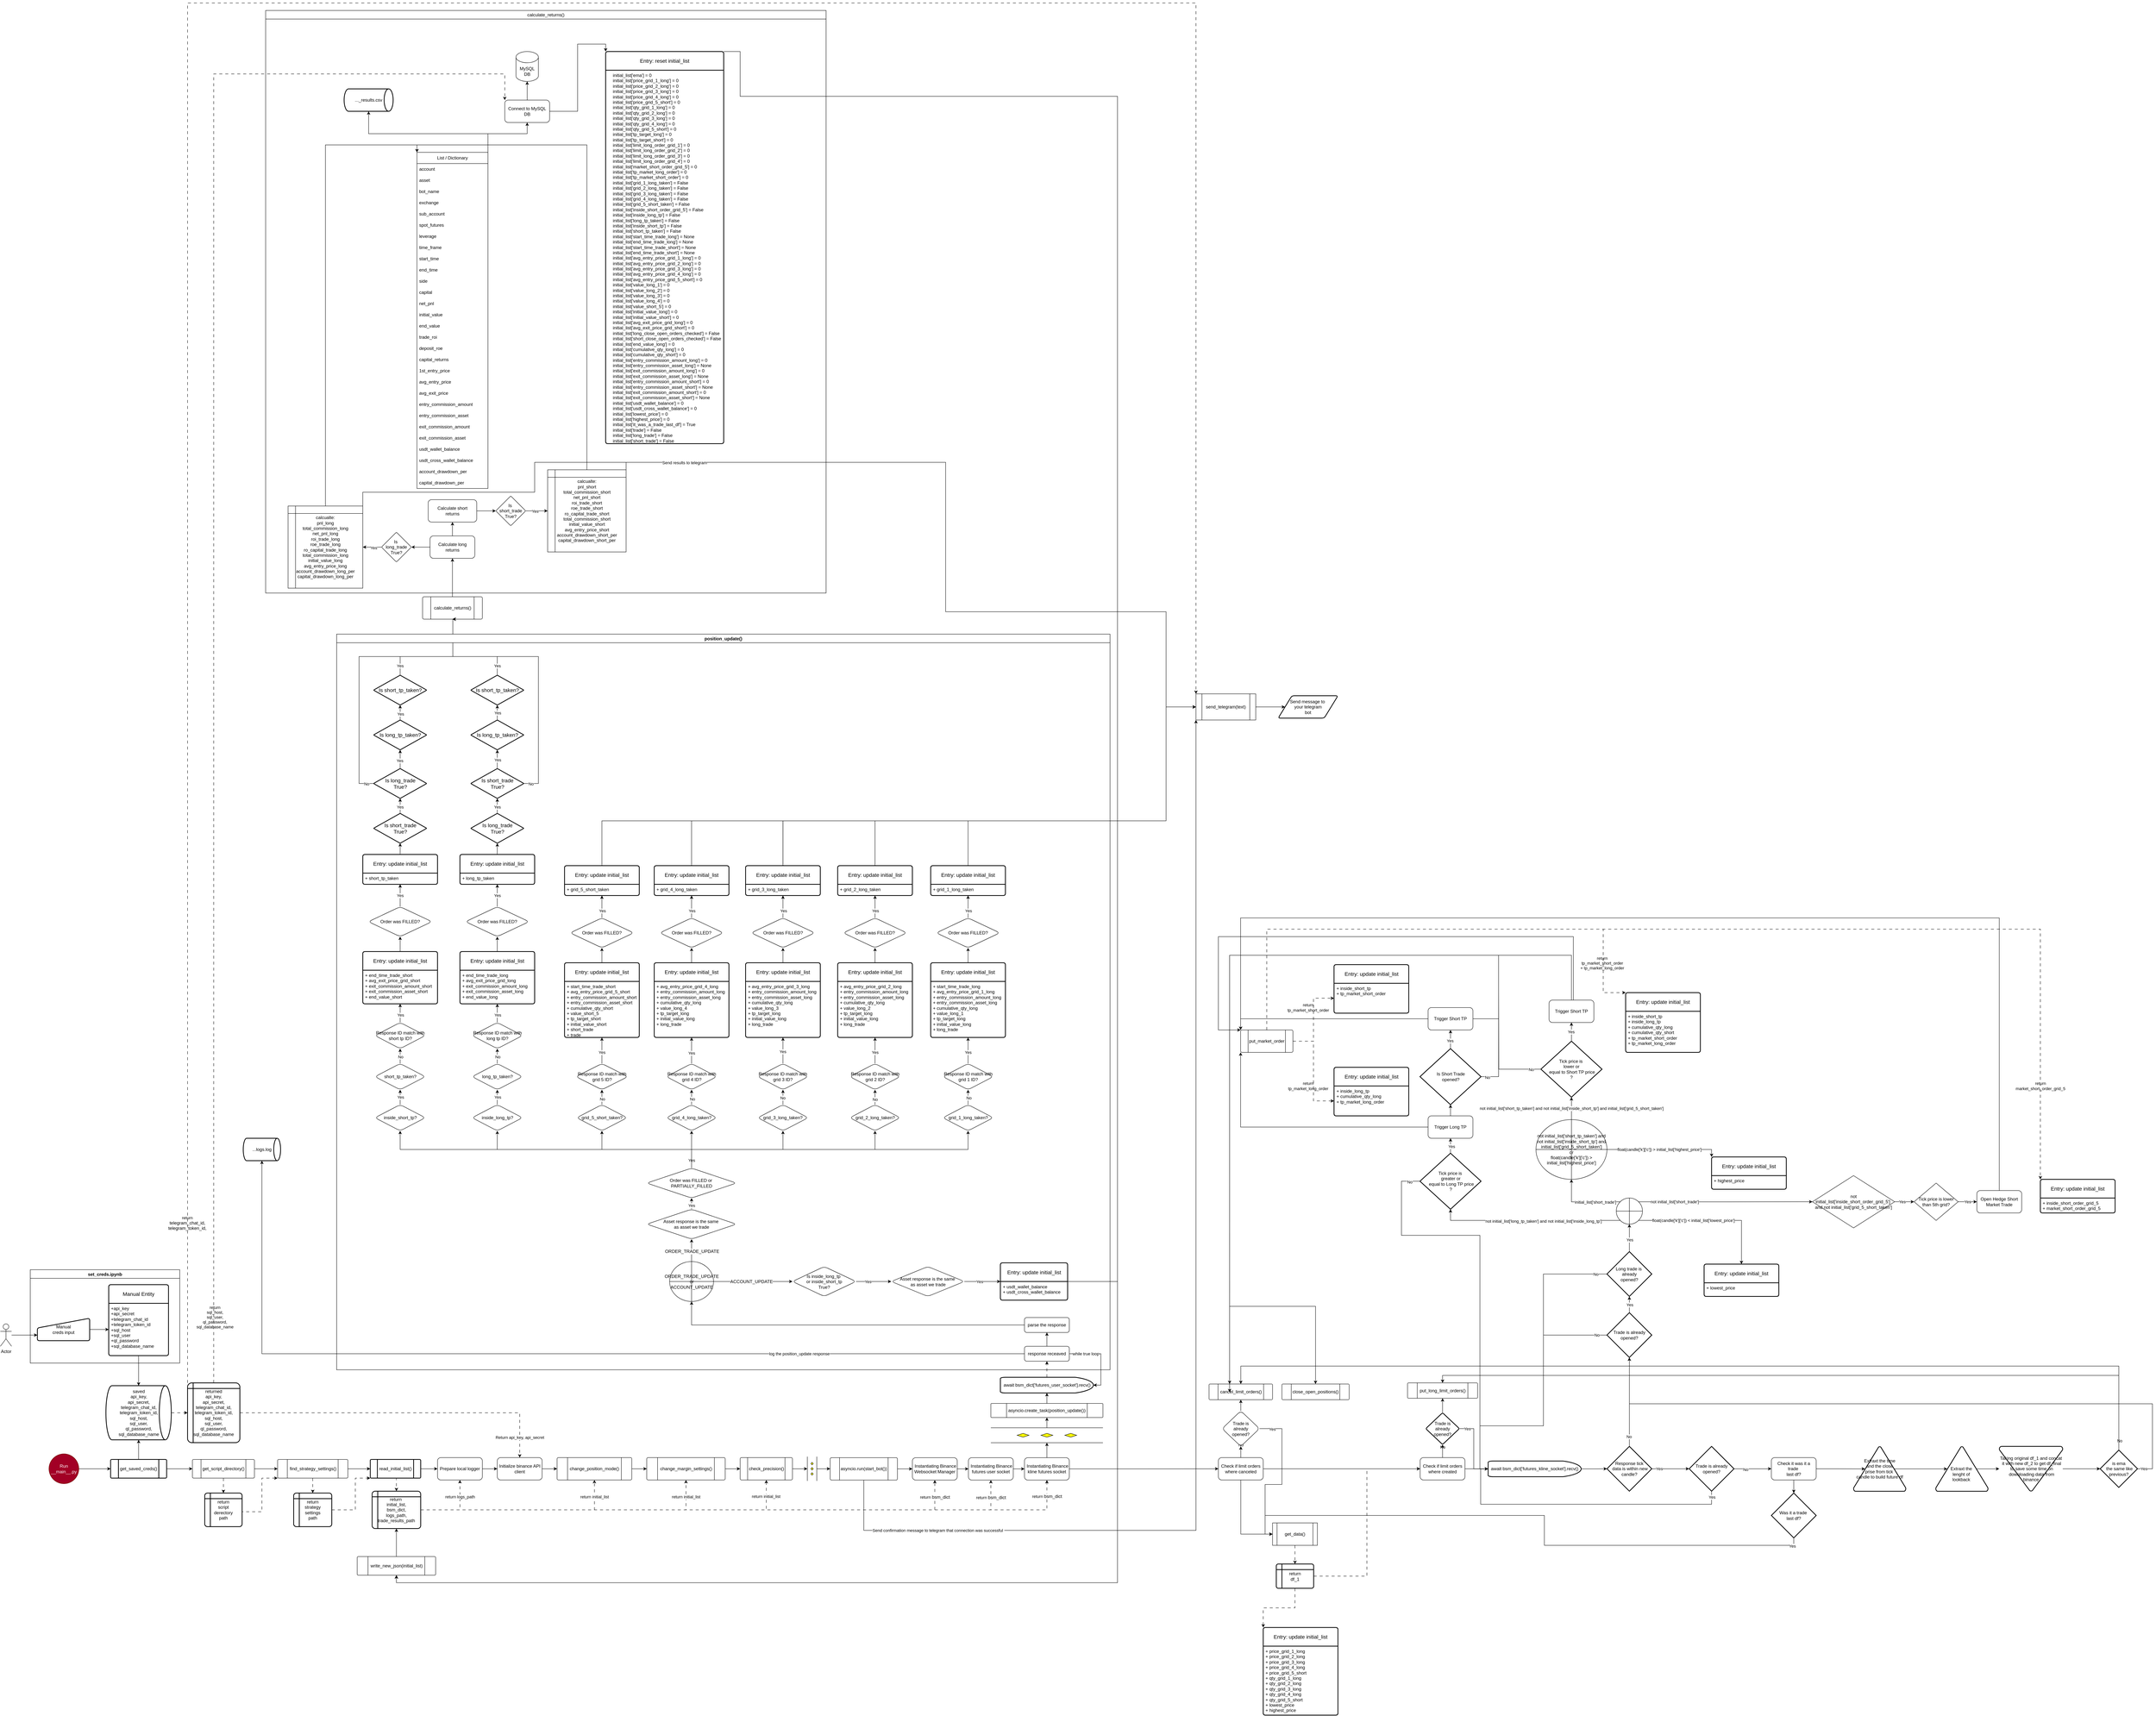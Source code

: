 <mxfile version="24.2.5" type="device">
  <diagram name="Logic of __main__.py" id="nv8697jYbfP4alYTnqkL">
    <mxGraphModel dx="7187" dy="8729" grid="1" gridSize="10" guides="1" tooltips="1" connect="1" arrows="1" fold="1" page="1" pageScale="1" pageWidth="827" pageHeight="1169" math="0" shadow="0">
      <root>
        <mxCell id="0" />
        <mxCell id="1" parent="0" />
        <mxCell id="LffpLxzB_-pZKKPwBr_j-3" value="" style="edgeStyle=orthogonalEdgeStyle;rounded=0;orthogonalLoop=1;jettySize=auto;html=1;" parent="1" source="LffpLxzB_-pZKKPwBr_j-1" target="LffpLxzB_-pZKKPwBr_j-2" edge="1">
          <mxGeometry relative="1" as="geometry" />
        </mxCell>
        <mxCell id="LffpLxzB_-pZKKPwBr_j-1" value="get_saved_creds()" style="rounded=1;html=1;shape=process;strokeWidth=2;arcSize=6;size=0.14;verticalLabelPosition=middle;verticalAlign=middle;fillColor=default;whiteSpace=wrap;labelPosition=center;align=center;" parent="1" vertex="1">
          <mxGeometry x="35" y="250" width="150" height="50" as="geometry" />
        </mxCell>
        <mxCell id="LffpLxzB_-pZKKPwBr_j-5" value="" style="edgeStyle=orthogonalEdgeStyle;rounded=0;orthogonalLoop=1;jettySize=auto;html=1;" parent="1" source="LffpLxzB_-pZKKPwBr_j-2" target="LffpLxzB_-pZKKPwBr_j-4" edge="1">
          <mxGeometry relative="1" as="geometry" />
        </mxCell>
        <mxCell id="LffpLxzB_-pZKKPwBr_j-2" value="get_script_directory()" style="whiteSpace=wrap;html=1;rounded=1;verticalLabelPosition=middle;verticalAlign=middle;shape=process;size=0.14;arcSize=6;labelPosition=center;align=center;" parent="1" vertex="1">
          <mxGeometry x="254" y="250" width="166" height="50" as="geometry" />
        </mxCell>
        <mxCell id="LffpLxzB_-pZKKPwBr_j-7" value="" style="edgeStyle=orthogonalEdgeStyle;rounded=0;orthogonalLoop=1;jettySize=auto;html=1;" parent="1" source="LffpLxzB_-pZKKPwBr_j-4" target="LffpLxzB_-pZKKPwBr_j-6" edge="1">
          <mxGeometry relative="1" as="geometry" />
        </mxCell>
        <mxCell id="LffpLxzB_-pZKKPwBr_j-4" value="find_strategy_settings()" style="whiteSpace=wrap;html=1;rounded=1;verticalLabelPosition=middle;verticalAlign=middle;shape=process;size=0.14;arcSize=6;labelPosition=center;align=center;" parent="1" vertex="1">
          <mxGeometry x="482" y="250" width="188" height="50" as="geometry" />
        </mxCell>
        <mxCell id="LffpLxzB_-pZKKPwBr_j-9" value="" style="edgeStyle=orthogonalEdgeStyle;rounded=0;orthogonalLoop=1;jettySize=auto;html=1;entryX=0;entryY=0.5;entryDx=0;entryDy=0;" parent="1" source="LffpLxzB_-pZKKPwBr_j-6" target="LffpLxzB_-pZKKPwBr_j-19" edge="1">
          <mxGeometry relative="1" as="geometry">
            <mxPoint x="893" y="275" as="targetPoint" />
          </mxGeometry>
        </mxCell>
        <mxCell id="LffpLxzB_-pZKKPwBr_j-6" value="read_initial_list()" style="whiteSpace=wrap;html=1;rounded=1;shape=process;dx=15;dy=15;arcSize=6;strokeWidth=2;verticalLabelPosition=middle;verticalAlign=middle;size=0.14;labelPosition=center;align=center;" parent="1" vertex="1">
          <mxGeometry x="730" y="250" width="135" height="50" as="geometry" />
        </mxCell>
        <mxCell id="LffpLxzB_-pZKKPwBr_j-11" value="" style="edgeStyle=orthogonalEdgeStyle;rounded=0;orthogonalLoop=1;jettySize=auto;html=1;exitX=1;exitY=0.5;exitDx=0;exitDy=0;entryX=0;entryY=0.5;entryDx=0;entryDy=0;" parent="1" source="LffpLxzB_-pZKKPwBr_j-19" target="LffpLxzB_-pZKKPwBr_j-18" edge="1">
          <mxGeometry relative="1" as="geometry">
            <mxPoint x="1074" y="275" as="sourcePoint" />
            <mxPoint x="1154" y="275" as="targetPoint" />
          </mxGeometry>
        </mxCell>
        <mxCell id="LffpLxzB_-pZKKPwBr_j-14" style="edgeStyle=orthogonalEdgeStyle;rounded=0;orthogonalLoop=1;jettySize=auto;html=1;exitX=1;exitY=0.5;exitDx=0;exitDy=0;entryX=0;entryY=0.5;entryDx=0;entryDy=0;" parent="1" source="LffpLxzB_-pZKKPwBr_j-12" target="LffpLxzB_-pZKKPwBr_j-1" edge="1">
          <mxGeometry relative="1" as="geometry" />
        </mxCell>
        <mxCell id="LffpLxzB_-pZKKPwBr_j-12" value="Run __main__.py" style="ellipse;whiteSpace=wrap;html=1;rounded=0;strokeColor=#6F0000;fillColor=#a20025;fontColor=#ffffff;" parent="1" vertex="1">
          <mxGeometry x="-130" y="235" width="80" height="80" as="geometry" />
        </mxCell>
        <mxCell id="dgUVxuZPK76TGOOtCgi0-4" value="" style="edgeStyle=orthogonalEdgeStyle;rounded=0;orthogonalLoop=1;jettySize=auto;html=1;entryX=0;entryY=0.5;entryDx=0;entryDy=0;" parent="1" source="LffpLxzB_-pZKKPwBr_j-18" target="dgUVxuZPK76TGOOtCgi0-5" edge="1">
          <mxGeometry relative="1" as="geometry">
            <mxPoint x="1510" y="275" as="targetPoint" />
          </mxGeometry>
        </mxCell>
        <mxCell id="LffpLxzB_-pZKKPwBr_j-18" value="Initialize binance API client" style="rounded=1;whiteSpace=wrap;html=1;" parent="1" vertex="1">
          <mxGeometry x="1070" y="245" width="120" height="60" as="geometry" />
        </mxCell>
        <mxCell id="LffpLxzB_-pZKKPwBr_j-19" value="Prepare local logger" style="rounded=1;whiteSpace=wrap;html=1;" parent="1" vertex="1">
          <mxGeometry x="910" y="245" width="120" height="60" as="geometry" />
        </mxCell>
        <mxCell id="dgUVxuZPK76TGOOtCgi0-92" style="edgeStyle=orthogonalEdgeStyle;rounded=0;orthogonalLoop=1;jettySize=auto;html=1;exitX=1;exitY=0.5;exitDx=0;exitDy=0;exitPerimeter=0;entryX=0;entryY=0.5;entryDx=0;entryDy=0;dashed=1;dashPattern=8 8;" parent="1" source="LffpLxzB_-pZKKPwBr_j-23" target="dgUVxuZPK76TGOOtCgi0-91" edge="1">
          <mxGeometry relative="1" as="geometry" />
        </mxCell>
        <mxCell id="LffpLxzB_-pZKKPwBr_j-23" value="&lt;div&gt;saved&lt;/div&gt;&lt;div&gt;api_key,&lt;div&gt;api_secret,&lt;/div&gt;&lt;div&gt;telegram_chat_id,&lt;/div&gt;&lt;div&gt;telegram_token_id,&lt;/div&gt;&lt;div&gt;sql_host,&lt;/div&gt;&lt;div&gt;sql_user,&lt;/div&gt;&lt;div&gt;ql_password,&lt;/div&gt;&lt;div&gt;sql_database_name&lt;/div&gt;&lt;/div&gt;" style="strokeWidth=2;html=1;shape=mxgraph.flowchart.direct_data;whiteSpace=wrap;align=center;" parent="1" vertex="1">
          <mxGeometry x="22.5" y="52.5" width="175" height="145" as="geometry" />
        </mxCell>
        <mxCell id="dgUVxuZPK76TGOOtCgi0-73" style="edgeStyle=orthogonalEdgeStyle;rounded=0;orthogonalLoop=1;jettySize=auto;html=1;exitX=1;exitY=0.5;exitDx=0;exitDy=0;exitPerimeter=0;entryX=0;entryY=1;entryDx=0;entryDy=0;dashed=1;dashPattern=8 8;" parent="1" source="LffpLxzB_-pZKKPwBr_j-26" target="LffpLxzB_-pZKKPwBr_j-4" edge="1">
          <mxGeometry relative="1" as="geometry">
            <Array as="points">
              <mxPoint x="387" y="390" />
              <mxPoint x="440" y="390" />
              <mxPoint x="440" y="300" />
            </Array>
          </mxGeometry>
        </mxCell>
        <mxCell id="LffpLxzB_-pZKKPwBr_j-26" value="return&lt;div&gt;script&lt;/div&gt;&lt;div style=&quot;&quot;&gt;derectory&lt;/div&gt;&lt;div&gt;path&lt;/div&gt;" style="strokeWidth=2;html=1;shape=internalStorage;whiteSpace=wrap;align=center;dx=15;dy=15;rounded=1;arcSize=8;labelPosition=center;verticalLabelPosition=middle;verticalAlign=middle;" parent="1" vertex="1">
          <mxGeometry x="287" y="340" width="100" height="90" as="geometry" />
        </mxCell>
        <mxCell id="LffpLxzB_-pZKKPwBr_j-27" style="edgeStyle=orthogonalEdgeStyle;rounded=0;orthogonalLoop=1;jettySize=auto;html=1;exitX=0.5;exitY=1;exitDx=0;exitDy=0;entryX=0.5;entryY=0;entryDx=0;entryDy=0;entryPerimeter=0;dashed=1;dashPattern=8 8;" parent="1" source="LffpLxzB_-pZKKPwBr_j-2" target="LffpLxzB_-pZKKPwBr_j-26" edge="1">
          <mxGeometry relative="1" as="geometry" />
        </mxCell>
        <mxCell id="LffpLxzB_-pZKKPwBr_j-30" style="edgeStyle=orthogonalEdgeStyle;rounded=0;orthogonalLoop=1;jettySize=auto;html=1;exitX=1;exitY=0.5;exitDx=0;exitDy=0;exitPerimeter=0;entryX=0;entryY=1;entryDx=0;entryDy=0;dashed=1;dashPattern=8 8;" parent="1" source="LffpLxzB_-pZKKPwBr_j-28" target="LffpLxzB_-pZKKPwBr_j-6" edge="1">
          <mxGeometry relative="1" as="geometry">
            <Array as="points">
              <mxPoint x="690" y="385" />
              <mxPoint x="690" y="300" />
            </Array>
          </mxGeometry>
        </mxCell>
        <mxCell id="LffpLxzB_-pZKKPwBr_j-28" value="return&lt;div&gt;strategy&lt;/div&gt;&lt;div&gt;settings&lt;/div&gt;&lt;div&gt;path&lt;/div&gt;" style="strokeWidth=2;html=1;shape=internalStorage;whiteSpace=wrap;dx=15;dy=15;rounded=1;arcSize=8;" parent="1" vertex="1">
          <mxGeometry x="525" y="340" width="102" height="90" as="geometry" />
        </mxCell>
        <mxCell id="LffpLxzB_-pZKKPwBr_j-29" style="edgeStyle=orthogonalEdgeStyle;rounded=0;orthogonalLoop=1;jettySize=auto;html=1;exitX=0.5;exitY=1;exitDx=0;exitDy=0;entryX=0.5;entryY=0;entryDx=0;entryDy=0;entryPerimeter=0;dashed=1;dashPattern=8 8;" parent="1" source="LffpLxzB_-pZKKPwBr_j-4" target="LffpLxzB_-pZKKPwBr_j-28" edge="1">
          <mxGeometry relative="1" as="geometry" />
        </mxCell>
        <mxCell id="dgUVxuZPK76TGOOtCgi0-88" value="" style="edgeStyle=orthogonalEdgeStyle;rounded=0;orthogonalLoop=1;jettySize=auto;html=1;entryX=0;entryY=0.75;entryDx=0;entryDy=0;" parent="1" source="LffpLxzB_-pZKKPwBr_j-31" target="dgUVxuZPK76TGOOtCgi0-93" edge="1">
          <mxGeometry relative="1" as="geometry">
            <mxPoint x="-200" y="-98" as="targetPoint" />
          </mxGeometry>
        </mxCell>
        <mxCell id="LffpLxzB_-pZKKPwBr_j-31" value="Actor" style="shape=umlActor;verticalLabelPosition=bottom;verticalAlign=top;html=1;" parent="1" vertex="1">
          <mxGeometry x="-260" y="-113" width="30" height="60" as="geometry" />
        </mxCell>
        <mxCell id="dgUVxuZPK76TGOOtCgi0-98" style="edgeStyle=orthogonalEdgeStyle;rounded=0;orthogonalLoop=1;jettySize=auto;html=1;exitX=1;exitY=0.5;exitDx=0;exitDy=0;entryX=0.5;entryY=1;entryDx=0;entryDy=0;dashed=1;dashPattern=8 8;" parent="1" source="dgUVxuZPK76TGOOtCgi0-1" target="LffpLxzB_-pZKKPwBr_j-19" edge="1">
          <mxGeometry relative="1" as="geometry" />
        </mxCell>
        <mxCell id="dgUVxuZPK76TGOOtCgi0-99" value="return logs_path" style="edgeLabel;html=1;align=center;verticalAlign=middle;resizable=0;points=[];" parent="dgUVxuZPK76TGOOtCgi0-98" vertex="1" connectable="0">
          <mxGeometry x="0.158" y="3" relative="1" as="geometry">
            <mxPoint x="3" y="-33" as="offset" />
          </mxGeometry>
        </mxCell>
        <mxCell id="dgUVxuZPK76TGOOtCgi0-102" style="edgeStyle=orthogonalEdgeStyle;rounded=0;orthogonalLoop=1;jettySize=auto;html=1;exitX=1;exitY=0.5;exitDx=0;exitDy=0;entryX=0.5;entryY=1;entryDx=0;entryDy=0;dashed=1;dashPattern=8 8;" parent="1" source="dgUVxuZPK76TGOOtCgi0-1" target="dgUVxuZPK76TGOOtCgi0-5" edge="1">
          <mxGeometry relative="1" as="geometry" />
        </mxCell>
        <mxCell id="dgUVxuZPK76TGOOtCgi0-104" style="edgeStyle=orthogonalEdgeStyle;rounded=0;orthogonalLoop=1;jettySize=auto;html=1;exitX=1;exitY=0.5;exitDx=0;exitDy=0;entryX=0.5;entryY=1;entryDx=0;entryDy=0;dashed=1;dashPattern=8 8;" parent="1" source="dgUVxuZPK76TGOOtCgi0-1" target="dgUVxuZPK76TGOOtCgi0-6" edge="1">
          <mxGeometry relative="1" as="geometry">
            <mxPoint x="1500" y="350" as="targetPoint" />
          </mxGeometry>
        </mxCell>
        <mxCell id="dgUVxuZPK76TGOOtCgi0-108" style="edgeStyle=orthogonalEdgeStyle;rounded=0;orthogonalLoop=1;jettySize=auto;html=1;exitX=1;exitY=0.5;exitDx=0;exitDy=0;entryX=0.5;entryY=1;entryDx=0;entryDy=0;dashed=1;dashPattern=8 8;" parent="1" source="dgUVxuZPK76TGOOtCgi0-1" target="dgUVxuZPK76TGOOtCgi0-8" edge="1">
          <mxGeometry relative="1" as="geometry" />
        </mxCell>
        <mxCell id="dgUVxuZPK76TGOOtCgi0-109" value="return initial_list" style="edgeLabel;html=1;align=center;verticalAlign=middle;resizable=0;points=[];" parent="dgUVxuZPK76TGOOtCgi0-108" vertex="1" connectable="0">
          <mxGeometry x="0.912" y="1" relative="1" as="geometry">
            <mxPoint as="offset" />
          </mxGeometry>
        </mxCell>
        <mxCell id="dgUVxuZPK76TGOOtCgi0-110" style="edgeStyle=orthogonalEdgeStyle;rounded=0;orthogonalLoop=1;jettySize=auto;html=1;exitX=1;exitY=0.5;exitDx=0;exitDy=0;entryX=0.5;entryY=1;entryDx=0;entryDy=0;dashed=1;dashPattern=8 8;" parent="1" source="dgUVxuZPK76TGOOtCgi0-1" target="dgUVxuZPK76TGOOtCgi0-12" edge="1">
          <mxGeometry relative="1" as="geometry">
            <mxPoint x="1650" y="510" as="targetPoint" />
          </mxGeometry>
        </mxCell>
        <mxCell id="dgUVxuZPK76TGOOtCgi0-111" value="return&amp;nbsp;&lt;span style=&quot;font-size: 12px; text-wrap: wrap;&quot;&gt;bsm_dict&lt;/span&gt;" style="edgeLabel;html=1;align=center;verticalAlign=middle;resizable=0;points=[];" parent="dgUVxuZPK76TGOOtCgi0-110" vertex="1" connectable="0">
          <mxGeometry x="0.938" relative="1" as="geometry">
            <mxPoint as="offset" />
          </mxGeometry>
        </mxCell>
        <mxCell id="dgUVxuZPK76TGOOtCgi0-114" style="edgeStyle=orthogonalEdgeStyle;rounded=0;orthogonalLoop=1;jettySize=auto;html=1;exitX=1;exitY=0.5;exitDx=0;exitDy=0;entryX=0.5;entryY=1;entryDx=0;entryDy=0;dashed=1;dashPattern=8 8;" parent="1" source="dgUVxuZPK76TGOOtCgi0-1" target="dgUVxuZPK76TGOOtCgi0-14" edge="1">
          <mxGeometry relative="1" as="geometry" />
        </mxCell>
        <mxCell id="dgUVxuZPK76TGOOtCgi0-115" value="return&amp;nbsp;&lt;span style=&quot;text-wrap: wrap; font-size: 12px;&quot;&gt;bsm_dict&lt;/span&gt;" style="edgeLabel;html=1;align=center;verticalAlign=middle;resizable=0;points=[];" parent="dgUVxuZPK76TGOOtCgi0-114" vertex="1" connectable="0">
          <mxGeometry x="0.942" y="-3" relative="1" as="geometry">
            <mxPoint x="-3" as="offset" />
          </mxGeometry>
        </mxCell>
        <mxCell id="dgUVxuZPK76TGOOtCgi0-116" style="edgeStyle=orthogonalEdgeStyle;rounded=0;orthogonalLoop=1;jettySize=auto;html=1;exitX=1;exitY=0.5;exitDx=0;exitDy=0;entryX=0.5;entryY=1;entryDx=0;entryDy=0;dashed=1;dashPattern=8 8;" parent="1" source="dgUVxuZPK76TGOOtCgi0-1" target="dgUVxuZPK76TGOOtCgi0-16" edge="1">
          <mxGeometry relative="1" as="geometry" />
        </mxCell>
        <mxCell id="dgUVxuZPK76TGOOtCgi0-117" value="return&amp;nbsp;&lt;span style=&quot;text-wrap: wrap; font-size: 12px;&quot;&gt;bsm_dict&lt;/span&gt;" style="edgeLabel;html=1;align=center;verticalAlign=middle;resizable=0;points=[];" parent="dgUVxuZPK76TGOOtCgi0-116" vertex="1" connectable="0">
          <mxGeometry x="0.95" relative="1" as="geometry">
            <mxPoint as="offset" />
          </mxGeometry>
        </mxCell>
        <mxCell id="dgUVxuZPK76TGOOtCgi0-1" value="return&amp;nbsp;&lt;div&gt;initial_list,&lt;div&gt;bsm_dict,&lt;/div&gt;&lt;div&gt;logs_path,&lt;/div&gt;&lt;div&gt;trade_results_path&lt;br&gt;&lt;/div&gt;&lt;/div&gt;" style="strokeWidth=2;html=1;shape=internalStorage;whiteSpace=wrap;dx=15;dy=15;rounded=1;arcSize=8;" parent="1" vertex="1">
          <mxGeometry x="735" y="335" width="130" height="100" as="geometry" />
        </mxCell>
        <mxCell id="dgUVxuZPK76TGOOtCgi0-2" style="edgeStyle=orthogonalEdgeStyle;rounded=0;orthogonalLoop=1;jettySize=auto;html=1;exitX=0.5;exitY=1;exitDx=0;exitDy=0;entryX=0.5;entryY=0;entryDx=0;entryDy=0;entryPerimeter=0;dashed=1;dashPattern=8 8;" parent="1" source="LffpLxzB_-pZKKPwBr_j-6" target="dgUVxuZPK76TGOOtCgi0-1" edge="1">
          <mxGeometry relative="1" as="geometry" />
        </mxCell>
        <mxCell id="dgUVxuZPK76TGOOtCgi0-7" value="" style="edgeStyle=orthogonalEdgeStyle;rounded=0;orthogonalLoop=1;jettySize=auto;html=1;" parent="1" source="dgUVxuZPK76TGOOtCgi0-5" target="dgUVxuZPK76TGOOtCgi0-6" edge="1">
          <mxGeometry relative="1" as="geometry" />
        </mxCell>
        <mxCell id="dgUVxuZPK76TGOOtCgi0-5" value="change_position_mode()" style="rounded=1;whiteSpace=wrap;html=1;verticalLabelPosition=middle;verticalAlign=middle;shape=process;size=0.14;arcSize=6;labelPosition=center;align=center;" parent="1" vertex="1">
          <mxGeometry x="1230" y="245" width="200" height="60" as="geometry" />
        </mxCell>
        <mxCell id="dgUVxuZPK76TGOOtCgi0-9" value="" style="edgeStyle=orthogonalEdgeStyle;rounded=0;orthogonalLoop=1;jettySize=auto;html=1;" parent="1" source="dgUVxuZPK76TGOOtCgi0-6" target="dgUVxuZPK76TGOOtCgi0-8" edge="1">
          <mxGeometry relative="1" as="geometry" />
        </mxCell>
        <mxCell id="dgUVxuZPK76TGOOtCgi0-6" value="change_margin_settings()" style="whiteSpace=wrap;html=1;rounded=1;verticalLabelPosition=middle;verticalAlign=middle;shape=process;size=0.14;arcSize=6;labelPosition=center;align=center;" parent="1" vertex="1">
          <mxGeometry x="1470" y="245" width="210" height="60" as="geometry" />
        </mxCell>
        <mxCell id="dgUVxuZPK76TGOOtCgi0-8" value="check_precision()" style="whiteSpace=wrap;html=1;rounded=1;verticalLabelPosition=middle;verticalAlign=middle;shape=process;size=0.14;arcSize=6;labelPosition=center;align=center;" parent="1" vertex="1">
          <mxGeometry x="1720" y="245" width="140" height="60" as="geometry" />
        </mxCell>
        <mxCell id="dgUVxuZPK76TGOOtCgi0-13" style="edgeStyle=orthogonalEdgeStyle;rounded=0;orthogonalLoop=1;jettySize=auto;html=1;exitX=1;exitY=0.5;exitDx=0;exitDy=0;entryX=0;entryY=0.5;entryDx=0;entryDy=0;" parent="1" source="dgUVxuZPK76TGOOtCgi0-10" target="dgUVxuZPK76TGOOtCgi0-12" edge="1">
          <mxGeometry relative="1" as="geometry">
            <mxPoint x="2471" y="275.137" as="targetPoint" />
          </mxGeometry>
        </mxCell>
        <mxCell id="-f3gwFp0V9FygYZNkAUF-75" style="edgeStyle=orthogonalEdgeStyle;rounded=0;orthogonalLoop=1;jettySize=auto;html=1;exitX=0.5;exitY=1;exitDx=0;exitDy=0;entryX=0;entryY=1;entryDx=0;entryDy=0;" edge="1" parent="1" source="dgUVxuZPK76TGOOtCgi0-10" target="-f3gwFp0V9FygYZNkAUF-59">
          <mxGeometry relative="1" as="geometry">
            <mxPoint x="3120" y="-1705" as="targetPoint" />
            <Array as="points">
              <mxPoint x="2051" y="440" />
              <mxPoint x="2940" y="440" />
            </Array>
          </mxGeometry>
        </mxCell>
        <mxCell id="-f3gwFp0V9FygYZNkAUF-76" value="Send confirmation message to telegram that connection was successful&amp;nbsp;" style="edgeLabel;html=1;align=center;verticalAlign=middle;resizable=0;points=[];" vertex="1" connectable="0" parent="-f3gwFp0V9FygYZNkAUF-75">
          <mxGeometry x="-0.853" y="2" relative="1" as="geometry">
            <mxPoint x="99" y="2" as="offset" />
          </mxGeometry>
        </mxCell>
        <mxCell id="dgUVxuZPK76TGOOtCgi0-10" value="asyncio.run(start_bot())" style="whiteSpace=wrap;html=1;rounded=1;verticalLabelPosition=middle;verticalAlign=middle;shape=process;size=0.14;arcSize=6;labelPosition=center;align=center;" parent="1" vertex="1">
          <mxGeometry x="1961" y="245.28" width="180" height="60" as="geometry" />
        </mxCell>
        <mxCell id="dgUVxuZPK76TGOOtCgi0-15" value="" style="edgeStyle=orthogonalEdgeStyle;rounded=0;orthogonalLoop=1;jettySize=auto;html=1;" parent="1" source="dgUVxuZPK76TGOOtCgi0-12" target="dgUVxuZPK76TGOOtCgi0-14" edge="1">
          <mxGeometry relative="1" as="geometry" />
        </mxCell>
        <mxCell id="dgUVxuZPK76TGOOtCgi0-12" value="&amp;nbsp;Instantiating Binance Websocket Manager" style="rounded=1;whiteSpace=wrap;html=1;" parent="1" vertex="1">
          <mxGeometry x="2181" y="245.28" width="120" height="60" as="geometry" />
        </mxCell>
        <mxCell id="dgUVxuZPK76TGOOtCgi0-17" value="" style="edgeStyle=orthogonalEdgeStyle;rounded=0;orthogonalLoop=1;jettySize=auto;html=1;" parent="1" source="dgUVxuZPK76TGOOtCgi0-14" target="dgUVxuZPK76TGOOtCgi0-16" edge="1">
          <mxGeometry relative="1" as="geometry" />
        </mxCell>
        <mxCell id="dgUVxuZPK76TGOOtCgi0-14" value="&amp;nbsp;Instantiating Binance futures user socket" style="rounded=1;whiteSpace=wrap;html=1;" parent="1" vertex="1">
          <mxGeometry x="2331" y="245.28" width="120" height="60" as="geometry" />
        </mxCell>
        <mxCell id="-f3gwFp0V9FygYZNkAUF-80" style="edgeStyle=orthogonalEdgeStyle;rounded=0;orthogonalLoop=1;jettySize=auto;html=1;exitX=1;exitY=0.5;exitDx=0;exitDy=0;entryX=0;entryY=0.5;entryDx=0;entryDy=0;" edge="1" parent="1" source="dgUVxuZPK76TGOOtCgi0-16" target="-f3gwFp0V9FygYZNkAUF-79">
          <mxGeometry relative="1" as="geometry" />
        </mxCell>
        <mxCell id="dgUVxuZPK76TGOOtCgi0-16" value="&amp;nbsp;Instantiating Binance kline futures socket" style="rounded=1;whiteSpace=wrap;html=1;" parent="1" vertex="1">
          <mxGeometry x="2481" y="245.28" width="120" height="60" as="geometry" />
        </mxCell>
        <mxCell id="dgUVxuZPK76TGOOtCgi0-23" style="edgeStyle=orthogonalEdgeStyle;rounded=0;orthogonalLoop=1;jettySize=auto;html=1;entryX=0.5;entryY=1;entryDx=0;entryDy=0;exitX=0.5;exitY=0;exitDx=0;exitDy=0;" parent="1" source="dgUVxuZPK76TGOOtCgi0-20" target="dgUVxuZPK76TGOOtCgi0-22" edge="1">
          <mxGeometry relative="1" as="geometry" />
        </mxCell>
        <mxCell id="-f3gwFp0V9FygYZNkAUF-77" value="No" style="edgeLabel;html=1;align=center;verticalAlign=middle;resizable=0;points=[];" vertex="1" connectable="0" parent="dgUVxuZPK76TGOOtCgi0-23">
          <mxGeometry x="-0.23" y="3" relative="1" as="geometry">
            <mxPoint x="3" y="102" as="offset" />
          </mxGeometry>
        </mxCell>
        <mxCell id="-f3gwFp0V9FygYZNkAUF-106" style="edgeStyle=orthogonalEdgeStyle;rounded=0;orthogonalLoop=1;jettySize=auto;html=1;exitX=1;exitY=0.5;exitDx=0;exitDy=0;entryX=0;entryY=0.5;entryDx=0;entryDy=0;" edge="1" parent="1" source="dgUVxuZPK76TGOOtCgi0-20" target="dgUVxuZPK76TGOOtCgi0-30">
          <mxGeometry relative="1" as="geometry">
            <Array as="points">
              <mxPoint x="3170" y="167" />
              <mxPoint x="3170" y="317" />
              <mxPoint x="3125" y="317" />
              <mxPoint x="3125" y="450" />
            </Array>
          </mxGeometry>
        </mxCell>
        <mxCell id="-f3gwFp0V9FygYZNkAUF-107" value="Yes" style="edgeLabel;html=1;align=center;verticalAlign=middle;resizable=0;points=[];" vertex="1" connectable="0" parent="-f3gwFp0V9FygYZNkAUF-106">
          <mxGeometry x="-0.837" y="-1" relative="1" as="geometry">
            <mxPoint x="1" as="offset" />
          </mxGeometry>
        </mxCell>
        <mxCell id="dgUVxuZPK76TGOOtCgi0-20" value="Trade is&lt;div&gt;already&lt;/div&gt;&lt;div&gt;opened?&lt;/div&gt;" style="rhombus;whiteSpace=wrap;html=1;rounded=1;" parent="1" vertex="1">
          <mxGeometry x="3010" y="120" width="100" height="95" as="geometry" />
        </mxCell>
        <mxCell id="dgUVxuZPK76TGOOtCgi0-22" value="cancel_limit_orders()" style="rounded=1;whiteSpace=wrap;html=1;verticalLabelPosition=middle;verticalAlign=middle;shape=process;size=0.14;arcSize=6;labelPosition=center;align=center;" parent="1" vertex="1">
          <mxGeometry x="2975" y="48" width="170" height="42" as="geometry" />
        </mxCell>
        <mxCell id="-f3gwFp0V9FygYZNkAUF-115" style="edgeStyle=orthogonalEdgeStyle;rounded=0;orthogonalLoop=1;jettySize=auto;html=1;exitX=0.5;exitY=1;exitDx=0;exitDy=0;entryX=0.5;entryY=0;entryDx=0;entryDy=0;dashed=1;dashPattern=8 8;" edge="1" parent="1" source="dgUVxuZPK76TGOOtCgi0-30" target="-f3gwFp0V9FygYZNkAUF-78">
          <mxGeometry relative="1" as="geometry" />
        </mxCell>
        <mxCell id="dgUVxuZPK76TGOOtCgi0-30" value="get_data()" style="rounded=0;whiteSpace=wrap;html=1;shape=process;backgroundOutline=1;" parent="1" vertex="1">
          <mxGeometry x="3145" y="420" width="120" height="60" as="geometry" />
        </mxCell>
        <mxCell id="dgUVxuZPK76TGOOtCgi0-71" style="edgeStyle=orthogonalEdgeStyle;rounded=0;orthogonalLoop=1;jettySize=auto;html=1;exitX=0.5;exitY=0;exitDx=0;exitDy=0;entryX=0.5;entryY=1;entryDx=0;entryDy=0;entryPerimeter=0;" parent="1" source="LffpLxzB_-pZKKPwBr_j-1" target="LffpLxzB_-pZKKPwBr_j-23" edge="1">
          <mxGeometry relative="1" as="geometry">
            <mxPoint x="150" y="210" as="targetPoint" />
          </mxGeometry>
        </mxCell>
        <mxCell id="dgUVxuZPK76TGOOtCgi0-77" value="Manual Entity" style="swimlane;childLayout=stackLayout;horizontal=1;startSize=50;horizontalStack=0;rounded=1;fontSize=14;fontStyle=0;strokeWidth=2;resizeParent=0;resizeLast=1;shadow=0;dashed=0;align=center;arcSize=4;whiteSpace=wrap;html=1;" parent="1" vertex="1">
          <mxGeometry x="30" y="-218" width="160" height="190" as="geometry">
            <mxRectangle x="40" y="-280" width="80" height="50" as="alternateBounds" />
          </mxGeometry>
        </mxCell>
        <mxCell id="dgUVxuZPK76TGOOtCgi0-78" value="&lt;span style=&quot;text-align: center; text-wrap: wrap;&quot;&gt;+api_key&lt;/span&gt;&lt;div&gt;&lt;span style=&quot;text-align: center; text-wrap: wrap; background-color: initial;&quot;&gt;+api_secret&lt;/span&gt;&lt;/div&gt;&lt;div&gt;&lt;span style=&quot;text-align: center; text-wrap: wrap; background-color: initial;&quot;&gt;+telegram_chat_id&lt;/span&gt;&lt;/div&gt;&lt;div&gt;&lt;span style=&quot;text-align: center; text-wrap: wrap; background-color: initial;&quot;&gt;+telegram_token_id&lt;/span&gt;&lt;div style=&quot;text-wrap: wrap;&quot;&gt;&lt;span style=&quot;background-color: initial;&quot;&gt;+sql_host&lt;/span&gt;&lt;/div&gt;&lt;div style=&quot;text-wrap: wrap;&quot;&gt;+sql_user&lt;/div&gt;&lt;div style=&quot;text-wrap: wrap;&quot;&gt;+ql_password&lt;/div&gt;&lt;div style=&quot;text-wrap: wrap;&quot;&gt;+sql_database_name&lt;/div&gt;&lt;/div&gt;" style="align=left;strokeColor=none;fillColor=none;spacingLeft=4;fontSize=12;verticalAlign=top;resizable=0;rotatable=0;part=1;html=1;" parent="dgUVxuZPK76TGOOtCgi0-77" vertex="1">
          <mxGeometry y="50" width="160" height="140" as="geometry" />
        </mxCell>
        <mxCell id="dgUVxuZPK76TGOOtCgi0-79" style="edgeStyle=orthogonalEdgeStyle;rounded=0;orthogonalLoop=1;jettySize=auto;html=1;exitX=0.5;exitY=1;exitDx=0;exitDy=0;entryX=0.5;entryY=0;entryDx=0;entryDy=0;entryPerimeter=0;" parent="1" source="dgUVxuZPK76TGOOtCgi0-78" target="LffpLxzB_-pZKKPwBr_j-23" edge="1">
          <mxGeometry relative="1" as="geometry">
            <mxPoint x="130" y="40" as="targetPoint" />
          </mxGeometry>
        </mxCell>
        <mxCell id="dgUVxuZPK76TGOOtCgi0-90" value="set_creds.ipynb" style="swimlane;" parent="1" vertex="1">
          <mxGeometry x="-180" y="-258" width="400" height="250" as="geometry" />
        </mxCell>
        <mxCell id="dgUVxuZPK76TGOOtCgi0-106" style="edgeStyle=orthogonalEdgeStyle;rounded=0;orthogonalLoop=1;jettySize=auto;html=1;exitX=1;exitY=0.5;exitDx=0;exitDy=0;entryX=0.5;entryY=0;entryDx=0;entryDy=0;dashed=1;dashPattern=8 8;" parent="1" source="dgUVxuZPK76TGOOtCgi0-91" target="LffpLxzB_-pZKKPwBr_j-18" edge="1">
          <mxGeometry relative="1" as="geometry" />
        </mxCell>
        <mxCell id="dgUVxuZPK76TGOOtCgi0-107" value="Return api_key, api_secret" style="edgeLabel;html=1;align=center;verticalAlign=middle;resizable=0;points=[];" parent="dgUVxuZPK76TGOOtCgi0-106" vertex="1" connectable="0">
          <mxGeometry x="0.875" relative="1" as="geometry">
            <mxPoint as="offset" />
          </mxGeometry>
        </mxCell>
        <mxCell id="-f3gwFp0V9FygYZNkAUF-57" style="edgeStyle=orthogonalEdgeStyle;rounded=0;orthogonalLoop=1;jettySize=auto;html=1;exitX=0.5;exitY=0;exitDx=0;exitDy=0;entryX=0;entryY=0;entryDx=0;entryDy=0;dashed=1;dashPattern=8 8;" edge="1" parent="1" source="dgUVxuZPK76TGOOtCgi0-91" target="-f3gwFp0V9FygYZNkAUF-54">
          <mxGeometry relative="1" as="geometry">
            <Array as="points">
              <mxPoint x="311" y="-3460" />
              <mxPoint x="1090" y="-3460" />
            </Array>
          </mxGeometry>
        </mxCell>
        <mxCell id="-f3gwFp0V9FygYZNkAUF-58" value="&lt;div&gt;return&lt;/div&gt;&lt;div&gt;sql_host,&lt;/div&gt;&lt;div&gt;sql_user,&lt;/div&gt;&lt;div&gt;ql_password,&lt;/div&gt;&lt;div&gt;sql_database_name&lt;/div&gt;" style="edgeLabel;html=1;align=center;verticalAlign=middle;resizable=0;points=[];labelBackgroundColor=none;" vertex="1" connectable="0" parent="-f3gwFp0V9FygYZNkAUF-57">
          <mxGeometry x="-0.919" y="-3" relative="1" as="geometry">
            <mxPoint as="offset" />
          </mxGeometry>
        </mxCell>
        <mxCell id="-f3gwFp0V9FygYZNkAUF-63" style="edgeStyle=orthogonalEdgeStyle;rounded=0;orthogonalLoop=1;jettySize=auto;html=1;exitX=0;exitY=0;exitDx=0;exitDy=0;entryX=0;entryY=0;entryDx=0;entryDy=0;dashed=1;dashPattern=8 8;" edge="1" parent="1" source="dgUVxuZPK76TGOOtCgi0-91" target="-f3gwFp0V9FygYZNkAUF-59">
          <mxGeometry relative="1" as="geometry">
            <mxPoint x="2550" y="-1370" as="targetPoint" />
            <Array as="points">
              <mxPoint x="241" y="-3650" />
              <mxPoint x="2940" y="-3650" />
            </Array>
          </mxGeometry>
        </mxCell>
        <mxCell id="-f3gwFp0V9FygYZNkAUF-64" value="return&lt;div&gt;&lt;div style=&quot;font-size: 12px; text-wrap: wrap;&quot;&gt;telegram_chat_id,&lt;/div&gt;&lt;div style=&quot;font-size: 12px; text-wrap: wrap;&quot;&gt;telegram_token_id,&lt;/div&gt;&lt;/div&gt;" style="edgeLabel;html=1;align=center;verticalAlign=middle;resizable=0;points=[];labelBackgroundColor=none;" vertex="1" connectable="0" parent="-f3gwFp0V9FygYZNkAUF-63">
          <mxGeometry x="-0.896" y="1" relative="1" as="geometry">
            <mxPoint as="offset" />
          </mxGeometry>
        </mxCell>
        <mxCell id="dgUVxuZPK76TGOOtCgi0-91" value="&lt;div style=&quot;&quot;&gt;returned&lt;/div&gt;&lt;div&gt;&lt;div style=&quot;&quot;&gt;&lt;span style=&quot;background-color: initial;&quot;&gt;api_key,&lt;/span&gt;&lt;/div&gt;&lt;div style=&quot;&quot;&gt;api_secret,&lt;/div&gt;&lt;div style=&quot;&quot;&gt;telegram_chat_id,&lt;/div&gt;&lt;div style=&quot;&quot;&gt;telegram_token_id,&lt;/div&gt;&lt;div style=&quot;&quot;&gt;sql_host,&lt;/div&gt;&lt;div style=&quot;&quot;&gt;sql_user,&lt;/div&gt;&lt;div style=&quot;&quot;&gt;ql_password,&lt;/div&gt;&lt;div style=&quot;&quot;&gt;sql_database_name&lt;/div&gt;&lt;/div&gt;" style="shape=internalStorage;whiteSpace=wrap;html=1;dx=15;dy=15;rounded=1;arcSize=8;strokeWidth=2;align=center;" parent="1" vertex="1">
          <mxGeometry x="241" y="45" width="140" height="160" as="geometry" />
        </mxCell>
        <mxCell id="dgUVxuZPK76TGOOtCgi0-94" style="edgeStyle=orthogonalEdgeStyle;rounded=0;orthogonalLoop=1;jettySize=auto;html=1;exitX=1;exitY=0.5;exitDx=0;exitDy=0;entryX=0;entryY=0.5;entryDx=0;entryDy=0;" parent="1" source="dgUVxuZPK76TGOOtCgi0-93" target="dgUVxuZPK76TGOOtCgi0-78" edge="1">
          <mxGeometry relative="1" as="geometry" />
        </mxCell>
        <mxCell id="dgUVxuZPK76TGOOtCgi0-93" value="Manual&lt;div&gt;creds input&lt;/div&gt;" style="html=1;strokeWidth=2;shape=manualInput;whiteSpace=wrap;rounded=1;size=26;arcSize=11;" parent="1" vertex="1">
          <mxGeometry x="-161" y="-128" width="140" height="60" as="geometry" />
        </mxCell>
        <mxCell id="dgUVxuZPK76TGOOtCgi0-103" value="return initial_list" style="edgeLabel;html=1;align=center;verticalAlign=middle;resizable=0;points=[];" parent="1" vertex="1" connectable="0">
          <mxGeometry x="1330" y="349.998" as="geometry" />
        </mxCell>
        <mxCell id="dgUVxuZPK76TGOOtCgi0-105" value="return initial_list" style="edgeLabel;html=1;align=center;verticalAlign=middle;resizable=0;points=[];" parent="1" vertex="1" connectable="0">
          <mxGeometry x="1575" y="350" as="geometry" />
        </mxCell>
        <mxCell id="dgUVxuZPK76TGOOtCgi0-18" value="asyncio.create_task(position_update())" style="rounded=1;whiteSpace=wrap;html=1;verticalLabelPosition=middle;verticalAlign=middle;shape=process;size=0.14;arcSize=6;labelPosition=center;align=center;" parent="1" vertex="1">
          <mxGeometry x="2391" y="100" width="300" height="37.78" as="geometry" />
        </mxCell>
        <mxCell id="dgUVxuZPK76TGOOtCgi0-129" style="edgeStyle=orthogonalEdgeStyle;rounded=0;orthogonalLoop=1;jettySize=auto;html=1;exitX=0.5;exitY=0;exitDx=0;exitDy=0;exitPerimeter=0;entryX=0.5;entryY=1;entryDx=0;entryDy=0;" parent="1" source="dgUVxuZPK76TGOOtCgi0-128" target="dgUVxuZPK76TGOOtCgi0-18" edge="1">
          <mxGeometry relative="1" as="geometry" />
        </mxCell>
        <mxCell id="dgUVxuZPK76TGOOtCgi0-128" value="" style="verticalLabelPosition=bottom;verticalAlign=top;html=1;shape=mxgraph.flowchart.parallel_mode;pointerEvents=1" parent="1" vertex="1">
          <mxGeometry x="2391" y="165.28" width="300" height="40" as="geometry" />
        </mxCell>
        <mxCell id="dgUVxuZPK76TGOOtCgi0-130" style="edgeStyle=orthogonalEdgeStyle;rounded=0;orthogonalLoop=1;jettySize=auto;html=1;exitX=0.5;exitY=0;exitDx=0;exitDy=0;entryX=0.5;entryY=1;entryDx=0;entryDy=0;entryPerimeter=0;" parent="1" source="dgUVxuZPK76TGOOtCgi0-16" target="dgUVxuZPK76TGOOtCgi0-128" edge="1">
          <mxGeometry relative="1" as="geometry" />
        </mxCell>
        <mxCell id="dgUVxuZPK76TGOOtCgi0-134" style="edgeStyle=orthogonalEdgeStyle;rounded=0;orthogonalLoop=1;jettySize=auto;html=1;exitX=0.5;exitY=0;exitDx=0;exitDy=0;exitPerimeter=0;entryX=0;entryY=0.5;entryDx=0;entryDy=0;" parent="1" source="dgUVxuZPK76TGOOtCgi0-132" target="dgUVxuZPK76TGOOtCgi0-10" edge="1">
          <mxGeometry relative="1" as="geometry" />
        </mxCell>
        <mxCell id="dgUVxuZPK76TGOOtCgi0-132" value="" style="verticalLabelPosition=bottom;verticalAlign=top;html=1;shape=mxgraph.flowchart.parallel_mode;pointerEvents=1;rotation=90;" parent="1" vertex="1">
          <mxGeometry x="1880" y="262.36" width="65" height="25.28" as="geometry" />
        </mxCell>
        <mxCell id="dgUVxuZPK76TGOOtCgi0-133" style="edgeStyle=orthogonalEdgeStyle;rounded=0;orthogonalLoop=1;jettySize=auto;html=1;exitX=1;exitY=0.5;exitDx=0;exitDy=0;entryX=0.5;entryY=1;entryDx=0;entryDy=0;entryPerimeter=0;" parent="1" source="dgUVxuZPK76TGOOtCgi0-8" target="dgUVxuZPK76TGOOtCgi0-132" edge="1">
          <mxGeometry relative="1" as="geometry" />
        </mxCell>
        <mxCell id="dgUVxuZPK76TGOOtCgi0-139" style="edgeStyle=orthogonalEdgeStyle;rounded=0;orthogonalLoop=1;jettySize=auto;html=1;exitX=0.5;exitY=0;exitDx=0;exitDy=0;exitPerimeter=0;entryX=0.5;entryY=1;entryDx=0;entryDy=0;dashed=1;dashPattern=8 8;" parent="1" source="dgUVxuZPK76TGOOtCgi0-135" target="dgUVxuZPK76TGOOtCgi0-158" edge="1">
          <mxGeometry relative="1" as="geometry">
            <mxPoint x="2541" as="targetPoint" />
          </mxGeometry>
        </mxCell>
        <mxCell id="dgUVxuZPK76TGOOtCgi0-135" value="await bsm_dict[&#39;futures_user_socket&#39;].recv()" style="strokeWidth=2;html=1;shape=mxgraph.flowchart.delay;whiteSpace=wrap;" parent="1" vertex="1">
          <mxGeometry x="2416.5" y="30" width="249" height="42" as="geometry" />
        </mxCell>
        <mxCell id="dgUVxuZPK76TGOOtCgi0-137" style="edgeStyle=orthogonalEdgeStyle;rounded=0;orthogonalLoop=1;jettySize=auto;html=1;exitX=0.5;exitY=0;exitDx=0;exitDy=0;entryX=0.5;entryY=1;entryDx=0;entryDy=0;entryPerimeter=0;" parent="1" source="dgUVxuZPK76TGOOtCgi0-18" target="dgUVxuZPK76TGOOtCgi0-135" edge="1">
          <mxGeometry relative="1" as="geometry" />
        </mxCell>
        <mxCell id="dgUVxuZPK76TGOOtCgi0-140" value="...logs.log" style="strokeWidth=2;html=1;shape=mxgraph.flowchart.direct_data;whiteSpace=wrap;" parent="1" vertex="1">
          <mxGeometry x="390" y="-610" width="100" height="60" as="geometry" />
        </mxCell>
        <mxCell id="dgUVxuZPK76TGOOtCgi0-141" style="edgeStyle=orthogonalEdgeStyle;rounded=0;orthogonalLoop=1;jettySize=auto;html=1;exitX=0;exitY=0.5;exitDx=0;exitDy=0;entryX=0.5;entryY=1;entryDx=0;entryDy=0;entryPerimeter=0;" parent="1" source="dgUVxuZPK76TGOOtCgi0-158" target="dgUVxuZPK76TGOOtCgi0-140" edge="1">
          <mxGeometry relative="1" as="geometry" />
        </mxCell>
        <mxCell id="dgUVxuZPK76TGOOtCgi0-142" value="log the position_update response" style="edgeLabel;html=1;align=center;verticalAlign=middle;resizable=0;points=[];" parent="dgUVxuZPK76TGOOtCgi0-141" vertex="1" connectable="0">
          <mxGeometry x="-0.416" y="1" relative="1" as="geometry">
            <mxPoint x="144" y="-1" as="offset" />
          </mxGeometry>
        </mxCell>
        <mxCell id="dgUVxuZPK76TGOOtCgi0-146" value="" style="edgeStyle=orthogonalEdgeStyle;rounded=0;orthogonalLoop=1;jettySize=auto;html=1;exitX=0;exitY=0.5;exitDx=0;exitDy=0;entryX=0.5;entryY=1;entryDx=0;entryDy=0;entryPerimeter=0;" parent="1" source="dgUVxuZPK76TGOOtCgi0-143" target="dgUVxuZPK76TGOOtCgi0-351" edge="1">
          <mxGeometry relative="1" as="geometry">
            <mxPoint x="2281" y="-150" as="sourcePoint" />
          </mxGeometry>
        </mxCell>
        <mxCell id="dgUVxuZPK76TGOOtCgi0-143" value="parse the response" style="rounded=1;whiteSpace=wrap;html=1;" parent="1" vertex="1">
          <mxGeometry x="2481" y="-130" width="120" height="40" as="geometry" />
        </mxCell>
        <mxCell id="dgUVxuZPK76TGOOtCgi0-178" style="edgeStyle=orthogonalEdgeStyle;rounded=0;orthogonalLoop=1;jettySize=auto;html=1;exitX=0.5;exitY=0;exitDx=0;exitDy=0;entryX=0.5;entryY=1;entryDx=0;entryDy=0;exitPerimeter=0;" parent="1" source="dgUVxuZPK76TGOOtCgi0-351" target="dgUVxuZPK76TGOOtCgi0-177" edge="1">
          <mxGeometry relative="1" as="geometry" />
        </mxCell>
        <mxCell id="dgUVxuZPK76TGOOtCgi0-179" value="&lt;span style=&quot;font-size: 12px; text-wrap: wrap;&quot;&gt;ORDER_TRADE_UPDATE&lt;/span&gt;" style="edgeLabel;html=1;align=center;verticalAlign=middle;resizable=0;points=[];" parent="dgUVxuZPK76TGOOtCgi0-178" vertex="1" connectable="0">
          <mxGeometry x="-0.076" y="-1" relative="1" as="geometry">
            <mxPoint as="offset" />
          </mxGeometry>
        </mxCell>
        <mxCell id="dgUVxuZPK76TGOOtCgi0-368" style="edgeStyle=orthogonalEdgeStyle;rounded=0;orthogonalLoop=1;jettySize=auto;html=1;exitX=1;exitY=0.5;exitDx=0;exitDy=0;entryX=0.5;entryY=1;entryDx=0;entryDy=0;" parent="1" source="dgUVxuZPK76TGOOtCgi0-149" target="dgUVxuZPK76TGOOtCgi0-154" edge="1">
          <mxGeometry relative="1" as="geometry">
            <mxPoint x="1730" y="-1643" as="targetPoint" />
            <Array as="points">
              <mxPoint x="2730" y="-226" />
              <mxPoint x="2730" y="580" />
              <mxPoint x="800" y="580" />
            </Array>
          </mxGeometry>
        </mxCell>
        <mxCell id="dgUVxuZPK76TGOOtCgi0-149" value="Entry: update initial_list" style="swimlane;childLayout=stackLayout;horizontal=1;startSize=50;horizontalStack=0;rounded=1;fontSize=14;fontStyle=0;strokeWidth=2;resizeParent=0;resizeLast=1;shadow=0;dashed=0;align=center;arcSize=4;whiteSpace=wrap;html=1;" parent="1" vertex="1">
          <mxGeometry x="2416.5" y="-276.5" width="180" height="100" as="geometry" />
        </mxCell>
        <mxCell id="dgUVxuZPK76TGOOtCgi0-150" value="+&lt;span style=&quot;text-align: center; text-wrap: wrap;&quot;&gt;&amp;nbsp;usdt_wallet_balance&lt;/span&gt;&lt;br&gt;+&lt;span style=&quot;text-align: center; text-wrap: wrap;&quot;&gt;&amp;nbsp;usdt_cross_wallet_balance&lt;/span&gt;" style="align=left;strokeColor=none;fillColor=none;spacingLeft=4;fontSize=12;verticalAlign=top;resizable=0;rotatable=0;part=1;html=1;" parent="dgUVxuZPK76TGOOtCgi0-149" vertex="1">
          <mxGeometry y="50" width="180" height="50" as="geometry" />
        </mxCell>
        <mxCell id="dgUVxuZPK76TGOOtCgi0-155" style="edgeStyle=orthogonalEdgeStyle;rounded=0;orthogonalLoop=1;jettySize=auto;html=1;exitX=0.5;exitY=0;exitDx=0;exitDy=0;entryX=0.5;entryY=1;entryDx=0;entryDy=0;" parent="1" source="dgUVxuZPK76TGOOtCgi0-154" target="dgUVxuZPK76TGOOtCgi0-1" edge="1">
          <mxGeometry relative="1" as="geometry" />
        </mxCell>
        <mxCell id="dgUVxuZPK76TGOOtCgi0-154" value="write_new_json(initial_list)" style="verticalLabelPosition=middle;verticalAlign=middle;html=1;shape=process;whiteSpace=wrap;rounded=1;size=0.14;arcSize=6;labelPosition=center;align=center;" parent="1" vertex="1">
          <mxGeometry x="695" y="510" width="210" height="50" as="geometry" />
        </mxCell>
        <mxCell id="dgUVxuZPK76TGOOtCgi0-159" style="edgeStyle=orthogonalEdgeStyle;rounded=0;orthogonalLoop=1;jettySize=auto;html=1;exitX=0.5;exitY=0;exitDx=0;exitDy=0;entryX=0.5;entryY=1;entryDx=0;entryDy=0;" parent="1" source="dgUVxuZPK76TGOOtCgi0-158" target="dgUVxuZPK76TGOOtCgi0-143" edge="1">
          <mxGeometry relative="1" as="geometry" />
        </mxCell>
        <mxCell id="dgUVxuZPK76TGOOtCgi0-158" value="response receaved" style="rounded=1;whiteSpace=wrap;html=1;" parent="1" vertex="1">
          <mxGeometry x="2481" y="-53" width="120" height="40" as="geometry" />
        </mxCell>
        <mxCell id="dgUVxuZPK76TGOOtCgi0-160" style="edgeStyle=orthogonalEdgeStyle;rounded=0;orthogonalLoop=1;jettySize=auto;html=1;exitX=1;exitY=0.5;exitDx=0;exitDy=0;entryX=1;entryY=0.5;entryDx=0;entryDy=0;entryPerimeter=0;" parent="1" source="dgUVxuZPK76TGOOtCgi0-158" target="dgUVxuZPK76TGOOtCgi0-135" edge="1">
          <mxGeometry relative="1" as="geometry" />
        </mxCell>
        <mxCell id="dgUVxuZPK76TGOOtCgi0-161" value="while true loop" style="edgeLabel;html=1;align=center;verticalAlign=middle;resizable=0;points=[];" parent="dgUVxuZPK76TGOOtCgi0-160" vertex="1" connectable="0">
          <mxGeometry x="-0.532" y="-3" relative="1" as="geometry">
            <mxPoint y="-3" as="offset" />
          </mxGeometry>
        </mxCell>
        <mxCell id="dgUVxuZPK76TGOOtCgi0-199" value="" style="edgeStyle=orthogonalEdgeStyle;rounded=0;orthogonalLoop=1;jettySize=auto;html=1;" parent="1" source="dgUVxuZPK76TGOOtCgi0-162" target="dgUVxuZPK76TGOOtCgi0-198" edge="1">
          <mxGeometry relative="1" as="geometry" />
        </mxCell>
        <mxCell id="dgUVxuZPK76TGOOtCgi0-211" value="No" style="edgeLabel;html=1;align=center;verticalAlign=middle;resizable=0;points=[];" parent="dgUVxuZPK76TGOOtCgi0-199" vertex="1" connectable="0">
          <mxGeometry x="-0.106" y="-2" relative="1" as="geometry">
            <mxPoint as="offset" />
          </mxGeometry>
        </mxCell>
        <mxCell id="dgUVxuZPK76TGOOtCgi0-162" value="grid_1_long_taken?" style="rhombus;whiteSpace=wrap;html=1;rounded=1;" parent="1" vertex="1">
          <mxGeometry x="2262.5" y="-700" width="135" height="70" as="geometry" />
        </mxCell>
        <mxCell id="dgUVxuZPK76TGOOtCgi0-223" style="edgeStyle=orthogonalEdgeStyle;rounded=0;orthogonalLoop=1;jettySize=auto;html=1;exitX=0.5;exitY=0;exitDx=0;exitDy=0;entryX=0.5;entryY=1;entryDx=0;entryDy=0;" parent="1" source="dgUVxuZPK76TGOOtCgi0-170" target="dgUVxuZPK76TGOOtCgi0-220" edge="1">
          <mxGeometry relative="1" as="geometry" />
        </mxCell>
        <mxCell id="dgUVxuZPK76TGOOtCgi0-170" value="Entry: update initial_list" style="swimlane;childLayout=stackLayout;horizontal=1;startSize=50;horizontalStack=0;rounded=1;fontSize=14;fontStyle=0;strokeWidth=2;resizeParent=0;resizeLast=1;shadow=0;dashed=0;align=center;arcSize=4;whiteSpace=wrap;html=1;" parent="1" vertex="1">
          <mxGeometry x="2230" y="-1080" width="200" height="200" as="geometry" />
        </mxCell>
        <mxCell id="dgUVxuZPK76TGOOtCgi0-171" value="&lt;div style=&quot;&quot;&gt;&lt;span style=&quot;background-color: initial;&quot;&gt;+&lt;/span&gt;&lt;span style=&quot;background-color: initial; text-wrap: wrap;&quot;&gt;&amp;nbsp;&lt;/span&gt;&lt;span style=&quot;background-color: initial; text-wrap: wrap;&quot;&gt;start_time_trade_long&lt;/span&gt;&lt;/div&gt;&lt;div style=&quot;&quot;&gt;&lt;span style=&quot;background-color: initial;&quot;&gt;+&lt;/span&gt;&lt;span style=&quot;background-color: initial; text-wrap: wrap;&quot;&gt;&amp;nbsp;&lt;/span&gt;&lt;span style=&quot;background-color: initial; text-wrap: wrap;&quot;&gt;avg_entry_price_grid_1_long&lt;/span&gt;&lt;/div&gt;&lt;div style=&quot;&quot;&gt;&lt;span style=&quot;background-color: initial; text-wrap: wrap;&quot;&gt;+&amp;nbsp;&lt;/span&gt;&lt;span style=&quot;background-color: initial; text-wrap: wrap;&quot;&gt;entry_commission_amount_long&lt;/span&gt;&lt;/div&gt;&lt;div style=&quot;&quot;&gt;&lt;span style=&quot;background-color: initial; text-wrap: wrap;&quot;&gt;+&amp;nbsp;&lt;/span&gt;&lt;span style=&quot;background-color: initial; text-wrap: wrap;&quot;&gt;entry_commission_asset_long&lt;/span&gt;&lt;/div&gt;&lt;div style=&quot;&quot;&gt;&lt;span style=&quot;background-color: initial; text-wrap: wrap;&quot;&gt;+&amp;nbsp;&lt;/span&gt;&lt;span style=&quot;background-color: initial; text-wrap: wrap;&quot;&gt;cumulative_qty_long&lt;/span&gt;&lt;/div&gt;&lt;div style=&quot;&quot;&gt;&lt;span style=&quot;background-color: initial; text-wrap: wrap;&quot;&gt;+&amp;nbsp;&lt;/span&gt;&lt;span style=&quot;background-color: initial; text-wrap: wrap;&quot;&gt;value_long_1&lt;/span&gt;&lt;/div&gt;&lt;div style=&quot;&quot;&gt;&lt;span style=&quot;background-color: initial; text-wrap: wrap;&quot;&gt;+&amp;nbsp;&lt;/span&gt;&lt;span style=&quot;background-color: initial; text-wrap: wrap;&quot;&gt;tp_target_long&lt;/span&gt;&lt;/div&gt;&lt;div style=&quot;&quot;&gt;&lt;span style=&quot;background-color: initial; text-wrap: wrap;&quot;&gt;+&amp;nbsp;&lt;/span&gt;&lt;span style=&quot;background-color: initial; text-wrap: wrap;&quot;&gt;initial_value_long&lt;/span&gt;&lt;/div&gt;&lt;div style=&quot;&quot;&gt;&lt;span style=&quot;background-color: initial; text-wrap: wrap;&quot;&gt;+&amp;nbsp;&lt;/span&gt;&lt;span style=&quot;background-color: initial; text-wrap: wrap;&quot;&gt;long_trade&lt;/span&gt;&lt;/div&gt;&lt;div style=&quot;&quot;&gt;&lt;span style=&quot;background-color: initial; text-wrap: wrap;&quot;&gt;&lt;br&gt;&lt;/span&gt;&lt;/div&gt;" style="align=left;strokeColor=none;fillColor=none;spacingLeft=4;fontSize=12;verticalAlign=top;resizable=0;rotatable=0;part=1;html=1;" parent="dgUVxuZPK76TGOOtCgi0-170" vertex="1">
          <mxGeometry y="50" width="200" height="150" as="geometry" />
        </mxCell>
        <mxCell id="dgUVxuZPK76TGOOtCgi0-210" style="edgeStyle=orthogonalEdgeStyle;rounded=0;orthogonalLoop=1;jettySize=auto;html=1;exitX=0.5;exitY=0;exitDx=0;exitDy=0;entryX=0.5;entryY=1;entryDx=0;entryDy=0;" parent="1" source="dgUVxuZPK76TGOOtCgi0-172" target="dgUVxuZPK76TGOOtCgi0-200" edge="1">
          <mxGeometry relative="1" as="geometry">
            <mxPoint x="1943.57" y="-700" as="sourcePoint" />
            <mxPoint x="1943.57" y="-740" as="targetPoint" />
          </mxGeometry>
        </mxCell>
        <mxCell id="dgUVxuZPK76TGOOtCgi0-212" value="No" style="edgeLabel;html=1;align=center;verticalAlign=middle;resizable=0;points=[];" parent="dgUVxuZPK76TGOOtCgi0-210" vertex="1" connectable="0">
          <mxGeometry x="-0.272" relative="1" as="geometry">
            <mxPoint as="offset" />
          </mxGeometry>
        </mxCell>
        <mxCell id="dgUVxuZPK76TGOOtCgi0-172" value="grid_2_long_taken?" style="rhombus;whiteSpace=wrap;html=1;rounded=1;" parent="1" vertex="1">
          <mxGeometry x="2013.5" y="-700" width="135" height="70" as="geometry" />
        </mxCell>
        <mxCell id="dgUVxuZPK76TGOOtCgi0-209" style="edgeStyle=orthogonalEdgeStyle;rounded=0;orthogonalLoop=1;jettySize=auto;html=1;exitX=0.5;exitY=0;exitDx=0;exitDy=0;entryX=0.5;entryY=1;entryDx=0;entryDy=0;" parent="1" source="dgUVxuZPK76TGOOtCgi0-173" target="dgUVxuZPK76TGOOtCgi0-201" edge="1">
          <mxGeometry relative="1" as="geometry" />
        </mxCell>
        <mxCell id="dgUVxuZPK76TGOOtCgi0-213" value="No" style="edgeLabel;html=1;align=center;verticalAlign=middle;resizable=0;points=[];" parent="dgUVxuZPK76TGOOtCgi0-209" vertex="1" connectable="0">
          <mxGeometry x="-0.106" y="1" relative="1" as="geometry">
            <mxPoint as="offset" />
          </mxGeometry>
        </mxCell>
        <mxCell id="dgUVxuZPK76TGOOtCgi0-173" value="grid_3_long_taken?" style="rhombus;whiteSpace=wrap;html=1;rounded=1;" parent="1" vertex="1">
          <mxGeometry x="1767.07" y="-700" width="135" height="70" as="geometry" />
        </mxCell>
        <mxCell id="dgUVxuZPK76TGOOtCgi0-208" style="edgeStyle=orthogonalEdgeStyle;rounded=0;orthogonalLoop=1;jettySize=auto;html=1;exitX=0.5;exitY=0;exitDx=0;exitDy=0;entryX=0.5;entryY=1;entryDx=0;entryDy=0;" parent="1" source="dgUVxuZPK76TGOOtCgi0-174" target="dgUVxuZPK76TGOOtCgi0-202" edge="1">
          <mxGeometry relative="1" as="geometry" />
        </mxCell>
        <mxCell id="dgUVxuZPK76TGOOtCgi0-214" value="No" style="edgeLabel;html=1;align=center;verticalAlign=middle;resizable=0;points=[];" parent="dgUVxuZPK76TGOOtCgi0-208" vertex="1" connectable="0">
          <mxGeometry x="-0.217" y="-2" relative="1" as="geometry">
            <mxPoint as="offset" />
          </mxGeometry>
        </mxCell>
        <mxCell id="dgUVxuZPK76TGOOtCgi0-174" value="grid_4_long_taken?" style="rhombus;whiteSpace=wrap;html=1;rounded=1;" parent="1" vertex="1">
          <mxGeometry x="1522.5" y="-700" width="135" height="70" as="geometry" />
        </mxCell>
        <mxCell id="dgUVxuZPK76TGOOtCgi0-206" style="edgeStyle=orthogonalEdgeStyle;rounded=0;orthogonalLoop=1;jettySize=auto;html=1;exitX=0.5;exitY=0;exitDx=0;exitDy=0;entryX=0.5;entryY=1;entryDx=0;entryDy=0;" parent="1" source="dgUVxuZPK76TGOOtCgi0-175" target="dgUVxuZPK76TGOOtCgi0-203" edge="1">
          <mxGeometry relative="1" as="geometry" />
        </mxCell>
        <mxCell id="dgUVxuZPK76TGOOtCgi0-215" value="No" style="edgeLabel;html=1;align=center;verticalAlign=middle;resizable=0;points=[];" parent="dgUVxuZPK76TGOOtCgi0-206" vertex="1" connectable="0">
          <mxGeometry x="-0.217" y="-1" relative="1" as="geometry">
            <mxPoint as="offset" />
          </mxGeometry>
        </mxCell>
        <mxCell id="dgUVxuZPK76TGOOtCgi0-175" value="grid_5_short_taken?" style="rhombus;whiteSpace=wrap;html=1;rounded=1;" parent="1" vertex="1">
          <mxGeometry x="1282.5" y="-700" width="135" height="70" as="geometry" />
        </mxCell>
        <mxCell id="dgUVxuZPK76TGOOtCgi0-205" style="edgeStyle=orthogonalEdgeStyle;rounded=0;orthogonalLoop=1;jettySize=auto;html=1;exitX=0.5;exitY=0;exitDx=0;exitDy=0;entryX=0.5;entryY=1;entryDx=0;entryDy=0;" parent="1" source="dgUVxuZPK76TGOOtCgi0-176" target="dgUVxuZPK76TGOOtCgi0-204" edge="1">
          <mxGeometry relative="1" as="geometry" />
        </mxCell>
        <mxCell id="dgUVxuZPK76TGOOtCgi0-216" value="Yes" style="edgeLabel;html=1;align=center;verticalAlign=middle;resizable=0;points=[];" parent="dgUVxuZPK76TGOOtCgi0-205" vertex="1" connectable="0">
          <mxGeometry x="0.006" y="-1" relative="1" as="geometry">
            <mxPoint as="offset" />
          </mxGeometry>
        </mxCell>
        <mxCell id="dgUVxuZPK76TGOOtCgi0-176" value="inside_long_tp?" style="rhombus;whiteSpace=wrap;html=1;rounded=1;" parent="1" vertex="1">
          <mxGeometry x="1002.5" y="-700" width="135" height="70" as="geometry" />
        </mxCell>
        <mxCell id="dgUVxuZPK76TGOOtCgi0-181" value="" style="edgeStyle=orthogonalEdgeStyle;rounded=0;orthogonalLoop=1;jettySize=auto;html=1;" parent="1" source="dgUVxuZPK76TGOOtCgi0-177" target="dgUVxuZPK76TGOOtCgi0-180" edge="1">
          <mxGeometry relative="1" as="geometry" />
        </mxCell>
        <mxCell id="dgUVxuZPK76TGOOtCgi0-219" value="Yes" style="edgeLabel;html=1;align=center;verticalAlign=middle;resizable=0;points=[];" parent="dgUVxuZPK76TGOOtCgi0-181" vertex="1" connectable="0">
          <mxGeometry x="0.224" relative="1" as="geometry">
            <mxPoint as="offset" />
          </mxGeometry>
        </mxCell>
        <mxCell id="dgUVxuZPK76TGOOtCgi0-177" value="Asset response is the same&amp;nbsp;&lt;div&gt;as&amp;nbsp;asset we trade&lt;/div&gt;" style="rhombus;whiteSpace=wrap;html=1;rounded=1;" parent="1" vertex="1">
          <mxGeometry x="1470" y="-420" width="240" height="80" as="geometry" />
        </mxCell>
        <mxCell id="dgUVxuZPK76TGOOtCgi0-182" style="edgeStyle=orthogonalEdgeStyle;rounded=0;orthogonalLoop=1;jettySize=auto;html=1;exitX=0.5;exitY=0;exitDx=0;exitDy=0;entryX=0.5;entryY=1;entryDx=0;entryDy=0;" parent="1" source="dgUVxuZPK76TGOOtCgi0-180" target="dgUVxuZPK76TGOOtCgi0-162" edge="1">
          <mxGeometry relative="1" as="geometry" />
        </mxCell>
        <mxCell id="dgUVxuZPK76TGOOtCgi0-191" style="edgeStyle=orthogonalEdgeStyle;rounded=0;orthogonalLoop=1;jettySize=auto;html=1;exitX=0.5;exitY=0;exitDx=0;exitDy=0;entryX=0.5;entryY=1;entryDx=0;entryDy=0;" parent="1" source="dgUVxuZPK76TGOOtCgi0-180" target="dgUVxuZPK76TGOOtCgi0-172" edge="1">
          <mxGeometry relative="1" as="geometry" />
        </mxCell>
        <mxCell id="dgUVxuZPK76TGOOtCgi0-192" style="edgeStyle=orthogonalEdgeStyle;rounded=0;orthogonalLoop=1;jettySize=auto;html=1;exitX=0.5;exitY=0;exitDx=0;exitDy=0;entryX=0.5;entryY=1;entryDx=0;entryDy=0;" parent="1" source="dgUVxuZPK76TGOOtCgi0-180" target="dgUVxuZPK76TGOOtCgi0-173" edge="1">
          <mxGeometry relative="1" as="geometry" />
        </mxCell>
        <mxCell id="dgUVxuZPK76TGOOtCgi0-193" style="edgeStyle=orthogonalEdgeStyle;rounded=0;orthogonalLoop=1;jettySize=auto;html=1;exitX=0.5;exitY=0;exitDx=0;exitDy=0;entryX=0.5;entryY=1;entryDx=0;entryDy=0;" parent="1" source="dgUVxuZPK76TGOOtCgi0-180" target="dgUVxuZPK76TGOOtCgi0-174" edge="1">
          <mxGeometry relative="1" as="geometry" />
        </mxCell>
        <mxCell id="dgUVxuZPK76TGOOtCgi0-194" style="edgeStyle=orthogonalEdgeStyle;rounded=0;orthogonalLoop=1;jettySize=auto;html=1;exitX=0.5;exitY=0;exitDx=0;exitDy=0;entryX=0.5;entryY=1;entryDx=0;entryDy=0;" parent="1" source="dgUVxuZPK76TGOOtCgi0-180" target="dgUVxuZPK76TGOOtCgi0-175" edge="1">
          <mxGeometry relative="1" as="geometry" />
        </mxCell>
        <mxCell id="dgUVxuZPK76TGOOtCgi0-195" style="edgeStyle=orthogonalEdgeStyle;rounded=0;orthogonalLoop=1;jettySize=auto;html=1;exitX=0.5;exitY=0;exitDx=0;exitDy=0;entryX=0.5;entryY=1;entryDx=0;entryDy=0;" parent="1" source="dgUVxuZPK76TGOOtCgi0-180" target="dgUVxuZPK76TGOOtCgi0-176" edge="1">
          <mxGeometry relative="1" as="geometry" />
        </mxCell>
        <mxCell id="dgUVxuZPK76TGOOtCgi0-196" value="Yes" style="edgeLabel;html=1;align=center;verticalAlign=middle;resizable=0;points=[];" parent="dgUVxuZPK76TGOOtCgi0-195" vertex="1" connectable="0">
          <mxGeometry x="-0.931" relative="1" as="geometry">
            <mxPoint as="offset" />
          </mxGeometry>
        </mxCell>
        <mxCell id="dgUVxuZPK76TGOOtCgi0-328" style="edgeStyle=orthogonalEdgeStyle;rounded=0;orthogonalLoop=1;jettySize=auto;html=1;exitX=0.5;exitY=0;exitDx=0;exitDy=0;entryX=0.5;entryY=1;entryDx=0;entryDy=0;" parent="1" source="dgUVxuZPK76TGOOtCgi0-180" target="dgUVxuZPK76TGOOtCgi0-306" edge="1">
          <mxGeometry relative="1" as="geometry" />
        </mxCell>
        <mxCell id="dgUVxuZPK76TGOOtCgi0-180" value="Order was FILLED or&amp;nbsp;&lt;div&gt;PARTIALLY_FILLED&lt;br&gt;&lt;/div&gt;" style="rhombus;whiteSpace=wrap;html=1;rounded=1;" parent="1" vertex="1">
          <mxGeometry x="1470" y="-530" width="240" height="80" as="geometry" />
        </mxCell>
        <mxCell id="dgUVxuZPK76TGOOtCgi0-217" style="edgeStyle=orthogonalEdgeStyle;rounded=0;orthogonalLoop=1;jettySize=auto;html=1;exitX=0.5;exitY=0;exitDx=0;exitDy=0;" parent="1" source="dgUVxuZPK76TGOOtCgi0-198" target="dgUVxuZPK76TGOOtCgi0-171" edge="1">
          <mxGeometry relative="1" as="geometry" />
        </mxCell>
        <mxCell id="dgUVxuZPK76TGOOtCgi0-218" value="Yes" style="edgeLabel;html=1;align=center;verticalAlign=middle;resizable=0;points=[];" parent="dgUVxuZPK76TGOOtCgi0-217" vertex="1" connectable="0">
          <mxGeometry x="-0.125" y="-3" relative="1" as="geometry">
            <mxPoint x="-3" as="offset" />
          </mxGeometry>
        </mxCell>
        <mxCell id="dgUVxuZPK76TGOOtCgi0-198" value="Response ID match with grid 1 ID?" style="rhombus;whiteSpace=wrap;html=1;rounded=1;" parent="1" vertex="1">
          <mxGeometry x="2262.5" y="-810" width="135" height="70" as="geometry" />
        </mxCell>
        <mxCell id="dgUVxuZPK76TGOOtCgi0-236" style="edgeStyle=orthogonalEdgeStyle;rounded=0;orthogonalLoop=1;jettySize=auto;html=1;exitX=0.5;exitY=0;exitDx=0;exitDy=0;entryX=0.5;entryY=1;entryDx=0;entryDy=0;" parent="1" source="dgUVxuZPK76TGOOtCgi0-200" target="dgUVxuZPK76TGOOtCgi0-230" edge="1">
          <mxGeometry relative="1" as="geometry" />
        </mxCell>
        <mxCell id="dgUVxuZPK76TGOOtCgi0-237" value="Yes" style="edgeLabel;html=1;align=center;verticalAlign=middle;resizable=0;points=[];" parent="dgUVxuZPK76TGOOtCgi0-236" vertex="1" connectable="0">
          <mxGeometry x="-0.123" y="-3" relative="1" as="geometry">
            <mxPoint x="-3" as="offset" />
          </mxGeometry>
        </mxCell>
        <mxCell id="dgUVxuZPK76TGOOtCgi0-200" value="Response ID match with grid 2 ID?" style="rhombus;whiteSpace=wrap;html=1;rounded=1;" parent="1" vertex="1">
          <mxGeometry x="2013.5" y="-810" width="135" height="70" as="geometry" />
        </mxCell>
        <mxCell id="dgUVxuZPK76TGOOtCgi0-246" style="edgeStyle=orthogonalEdgeStyle;rounded=0;orthogonalLoop=1;jettySize=auto;html=1;exitX=0.5;exitY=0;exitDx=0;exitDy=0;entryX=0.5;entryY=1;entryDx=0;entryDy=0;" parent="1" source="dgUVxuZPK76TGOOtCgi0-201" target="dgUVxuZPK76TGOOtCgi0-240" edge="1">
          <mxGeometry relative="1" as="geometry" />
        </mxCell>
        <mxCell id="dgUVxuZPK76TGOOtCgi0-287" value="Yes" style="edgeLabel;html=1;align=center;verticalAlign=middle;resizable=0;points=[];" parent="dgUVxuZPK76TGOOtCgi0-246" vertex="1" connectable="0">
          <mxGeometry x="-0.075" y="1" relative="1" as="geometry">
            <mxPoint as="offset" />
          </mxGeometry>
        </mxCell>
        <mxCell id="dgUVxuZPK76TGOOtCgi0-201" value="Response ID match with grid 3 ID?" style="rhombus;whiteSpace=wrap;html=1;rounded=1;" parent="1" vertex="1">
          <mxGeometry x="1767.07" y="-810" width="135" height="70" as="geometry" />
        </mxCell>
        <mxCell id="dgUVxuZPK76TGOOtCgi0-255" style="edgeStyle=orthogonalEdgeStyle;rounded=0;orthogonalLoop=1;jettySize=auto;html=1;exitX=0.5;exitY=0;exitDx=0;exitDy=0;entryX=0.5;entryY=1;entryDx=0;entryDy=0;" parent="1" source="dgUVxuZPK76TGOOtCgi0-202" target="dgUVxuZPK76TGOOtCgi0-249" edge="1">
          <mxGeometry relative="1" as="geometry" />
        </mxCell>
        <mxCell id="dgUVxuZPK76TGOOtCgi0-288" value="Yes" style="edgeLabel;html=1;align=center;verticalAlign=middle;resizable=0;points=[];" parent="dgUVxuZPK76TGOOtCgi0-255" vertex="1" connectable="0">
          <mxGeometry x="-0.182" relative="1" as="geometry">
            <mxPoint as="offset" />
          </mxGeometry>
        </mxCell>
        <mxCell id="dgUVxuZPK76TGOOtCgi0-202" value="Response ID match with grid 4 ID?" style="rhombus;whiteSpace=wrap;html=1;rounded=1;" parent="1" vertex="1">
          <mxGeometry x="1522.5" y="-810" width="135" height="70" as="geometry" />
        </mxCell>
        <mxCell id="dgUVxuZPK76TGOOtCgi0-264" style="edgeStyle=orthogonalEdgeStyle;rounded=0;orthogonalLoop=1;jettySize=auto;html=1;exitX=0.5;exitY=0;exitDx=0;exitDy=0;entryX=0.5;entryY=1;entryDx=0;entryDy=0;" parent="1" source="dgUVxuZPK76TGOOtCgi0-203" target="dgUVxuZPK76TGOOtCgi0-258" edge="1">
          <mxGeometry relative="1" as="geometry" />
        </mxCell>
        <mxCell id="dgUVxuZPK76TGOOtCgi0-289" value="Yes" style="edgeLabel;html=1;align=center;verticalAlign=middle;resizable=0;points=[];" parent="dgUVxuZPK76TGOOtCgi0-264" vertex="1" connectable="0">
          <mxGeometry x="-0.254" relative="1" as="geometry">
            <mxPoint y="-4" as="offset" />
          </mxGeometry>
        </mxCell>
        <mxCell id="dgUVxuZPK76TGOOtCgi0-203" value="Response ID match with grid 5 ID?" style="rhombus;whiteSpace=wrap;html=1;rounded=1;" parent="1" vertex="1">
          <mxGeometry x="1280.5" y="-810" width="139" height="70" as="geometry" />
        </mxCell>
        <mxCell id="dgUVxuZPK76TGOOtCgi0-273" value="" style="edgeStyle=orthogonalEdgeStyle;rounded=0;orthogonalLoop=1;jettySize=auto;html=1;" parent="1" source="dgUVxuZPK76TGOOtCgi0-204" target="dgUVxuZPK76TGOOtCgi0-272" edge="1">
          <mxGeometry relative="1" as="geometry" />
        </mxCell>
        <mxCell id="dgUVxuZPK76TGOOtCgi0-274" value="No" style="edgeLabel;html=1;align=center;verticalAlign=middle;resizable=0;points=[];" parent="dgUVxuZPK76TGOOtCgi0-273" vertex="1" connectable="0">
          <mxGeometry x="-0.069" y="-1" relative="1" as="geometry">
            <mxPoint as="offset" />
          </mxGeometry>
        </mxCell>
        <mxCell id="dgUVxuZPK76TGOOtCgi0-204" value="long_tp_taken?" style="rhombus;whiteSpace=wrap;html=1;rounded=1;" parent="1" vertex="1">
          <mxGeometry x="1002.5" y="-810" width="135" height="70" as="geometry" />
        </mxCell>
        <mxCell id="dgUVxuZPK76TGOOtCgi0-224" style="edgeStyle=orthogonalEdgeStyle;rounded=0;orthogonalLoop=1;jettySize=auto;html=1;exitX=0.5;exitY=0;exitDx=0;exitDy=0;entryX=0.5;entryY=1;entryDx=0;entryDy=0;" parent="1" source="dgUVxuZPK76TGOOtCgi0-220" target="dgUVxuZPK76TGOOtCgi0-222" edge="1">
          <mxGeometry relative="1" as="geometry" />
        </mxCell>
        <mxCell id="dgUVxuZPK76TGOOtCgi0-225" value="Yes" style="edgeLabel;html=1;align=center;verticalAlign=middle;resizable=0;points=[];" parent="dgUVxuZPK76TGOOtCgi0-224" vertex="1" connectable="0">
          <mxGeometry x="-0.359" y="-1" relative="1" as="geometry">
            <mxPoint as="offset" />
          </mxGeometry>
        </mxCell>
        <mxCell id="dgUVxuZPK76TGOOtCgi0-220" value="Order was FILLED?" style="rhombus;whiteSpace=wrap;html=1;rounded=1;" parent="1" vertex="1">
          <mxGeometry x="2245" y="-1200" width="170" height="80" as="geometry" />
        </mxCell>
        <mxCell id="dgUVxuZPK76TGOOtCgi0-367" style="edgeStyle=orthogonalEdgeStyle;rounded=0;orthogonalLoop=1;jettySize=auto;html=1;exitX=0.5;exitY=0;exitDx=0;exitDy=0;entryX=0.5;entryY=1;entryDx=0;entryDy=0;" parent="1" source="dgUVxuZPK76TGOOtCgi0-221" target="dgUVxuZPK76TGOOtCgi0-154" edge="1">
          <mxGeometry relative="1" as="geometry">
            <Array as="points">
              <mxPoint x="2330" y="-1460" />
              <mxPoint x="2730" y="-1460" />
              <mxPoint x="2730" y="580" />
              <mxPoint x="800" y="580" />
            </Array>
          </mxGeometry>
        </mxCell>
        <mxCell id="-f3gwFp0V9FygYZNkAUF-70" style="edgeStyle=orthogonalEdgeStyle;rounded=0;orthogonalLoop=1;jettySize=auto;html=1;exitX=0.5;exitY=0;exitDx=0;exitDy=0;entryX=0;entryY=0.5;entryDx=0;entryDy=0;" edge="1" parent="1" source="dgUVxuZPK76TGOOtCgi0-221" target="-f3gwFp0V9FygYZNkAUF-59">
          <mxGeometry relative="1" as="geometry">
            <Array as="points">
              <mxPoint x="2330" y="-1460" />
              <mxPoint x="2860" y="-1460" />
              <mxPoint x="2860" y="-1765" />
            </Array>
          </mxGeometry>
        </mxCell>
        <mxCell id="dgUVxuZPK76TGOOtCgi0-221" value="Entry: update initial_list" style="swimlane;childLayout=stackLayout;horizontal=1;startSize=50;horizontalStack=0;rounded=1;fontSize=14;fontStyle=0;strokeWidth=2;resizeParent=0;resizeLast=1;shadow=0;dashed=0;align=center;arcSize=4;whiteSpace=wrap;html=1;" parent="1" vertex="1">
          <mxGeometry x="2230" y="-1340" width="200" height="80" as="geometry" />
        </mxCell>
        <mxCell id="dgUVxuZPK76TGOOtCgi0-222" value="&lt;div style=&quot;&quot;&gt;&lt;span style=&quot;background-color: initial;&quot;&gt;+&lt;/span&gt;&lt;span style=&quot;background-color: initial; text-wrap: wrap;&quot;&gt;&amp;nbsp;&lt;/span&gt;&lt;span style=&quot;background-color: initial; text-wrap: wrap;&quot;&gt;grid_1_long_taken&lt;/span&gt;&lt;/div&gt;&lt;div style=&quot;&quot;&gt;&lt;span style=&quot;background-color: initial; text-wrap: wrap;&quot;&gt;&lt;br&gt;&lt;/span&gt;&lt;/div&gt;" style="align=left;strokeColor=none;fillColor=none;spacingLeft=4;fontSize=12;verticalAlign=top;resizable=0;rotatable=0;part=1;html=1;" parent="dgUVxuZPK76TGOOtCgi0-221" vertex="1">
          <mxGeometry y="50" width="200" height="30" as="geometry" />
        </mxCell>
        <mxCell id="dgUVxuZPK76TGOOtCgi0-228" style="edgeStyle=orthogonalEdgeStyle;rounded=0;orthogonalLoop=1;jettySize=auto;html=1;exitX=0.5;exitY=0;exitDx=0;exitDy=0;entryX=0.5;entryY=1;entryDx=0;entryDy=0;" parent="1" source="dgUVxuZPK76TGOOtCgi0-229" target="dgUVxuZPK76TGOOtCgi0-233" edge="1">
          <mxGeometry relative="1" as="geometry" />
        </mxCell>
        <mxCell id="dgUVxuZPK76TGOOtCgi0-229" value="Entry: update initial_list" style="swimlane;childLayout=stackLayout;horizontal=1;startSize=50;horizontalStack=0;rounded=1;fontSize=14;fontStyle=0;strokeWidth=2;resizeParent=0;resizeLast=1;shadow=0;dashed=0;align=center;arcSize=4;whiteSpace=wrap;html=1;" parent="1" vertex="1">
          <mxGeometry x="1981" y="-1080" width="200" height="200" as="geometry" />
        </mxCell>
        <mxCell id="dgUVxuZPK76TGOOtCgi0-230" value="&lt;div style=&quot;&quot;&gt;&lt;span style=&quot;background-color: initial;&quot;&gt;+&lt;/span&gt;&lt;span style=&quot;background-color: initial; text-wrap: wrap;&quot;&gt;&amp;nbsp;&lt;/span&gt;&lt;span style=&quot;background-color: initial; text-wrap: wrap;&quot;&gt;avg_entry_price_grid_2_long&lt;/span&gt;&lt;br&gt;&lt;/div&gt;&lt;div style=&quot;&quot;&gt;&lt;span style=&quot;background-color: initial; text-wrap: wrap;&quot;&gt;+&amp;nbsp;&lt;/span&gt;&lt;span style=&quot;background-color: initial; text-wrap: wrap;&quot;&gt;entry_commission_amount_long&lt;/span&gt;&lt;/div&gt;&lt;div style=&quot;&quot;&gt;&lt;span style=&quot;background-color: initial; text-wrap: wrap;&quot;&gt;+&amp;nbsp;&lt;/span&gt;&lt;span style=&quot;background-color: initial; text-wrap: wrap;&quot;&gt;entry_commission_asset_long&lt;/span&gt;&lt;/div&gt;&lt;div style=&quot;&quot;&gt;&lt;span style=&quot;background-color: initial; text-wrap: wrap;&quot;&gt;+&amp;nbsp;&lt;/span&gt;&lt;span style=&quot;background-color: initial; text-wrap: wrap;&quot;&gt;cumulative_qty_long&lt;/span&gt;&lt;/div&gt;&lt;div style=&quot;&quot;&gt;&lt;span style=&quot;background-color: initial; text-wrap: wrap;&quot;&gt;+&amp;nbsp;&lt;/span&gt;&lt;span style=&quot;background-color: initial; text-wrap: wrap;&quot;&gt;value_long_2&lt;/span&gt;&lt;/div&gt;&lt;div style=&quot;&quot;&gt;&lt;span style=&quot;background-color: initial; text-wrap: wrap;&quot;&gt;+&amp;nbsp;&lt;/span&gt;&lt;span style=&quot;background-color: initial; text-wrap: wrap;&quot;&gt;tp_target_long&lt;/span&gt;&lt;/div&gt;&lt;div style=&quot;&quot;&gt;&lt;span style=&quot;background-color: initial; text-wrap: wrap;&quot;&gt;+&amp;nbsp;&lt;/span&gt;&lt;span style=&quot;background-color: initial; text-wrap: wrap;&quot;&gt;initial_value_long&lt;/span&gt;&lt;/div&gt;&lt;div style=&quot;&quot;&gt;&lt;span style=&quot;background-color: initial; text-wrap: wrap;&quot;&gt;+&amp;nbsp;&lt;/span&gt;&lt;span style=&quot;background-color: initial; text-wrap: wrap;&quot;&gt;long_trade&lt;/span&gt;&lt;/div&gt;&lt;div style=&quot;&quot;&gt;&lt;span style=&quot;background-color: initial; text-wrap: wrap;&quot;&gt;&lt;br&gt;&lt;/span&gt;&lt;/div&gt;" style="align=left;strokeColor=none;fillColor=none;spacingLeft=4;fontSize=12;verticalAlign=top;resizable=0;rotatable=0;part=1;html=1;" parent="dgUVxuZPK76TGOOtCgi0-229" vertex="1">
          <mxGeometry y="50" width="200" height="150" as="geometry" />
        </mxCell>
        <mxCell id="dgUVxuZPK76TGOOtCgi0-231" style="edgeStyle=orthogonalEdgeStyle;rounded=0;orthogonalLoop=1;jettySize=auto;html=1;exitX=0.5;exitY=0;exitDx=0;exitDy=0;entryX=0.5;entryY=1;entryDx=0;entryDy=0;" parent="1" source="dgUVxuZPK76TGOOtCgi0-233" target="dgUVxuZPK76TGOOtCgi0-235" edge="1">
          <mxGeometry relative="1" as="geometry" />
        </mxCell>
        <mxCell id="dgUVxuZPK76TGOOtCgi0-232" value="Yes" style="edgeLabel;html=1;align=center;verticalAlign=middle;resizable=0;points=[];" parent="dgUVxuZPK76TGOOtCgi0-231" vertex="1" connectable="0">
          <mxGeometry x="-0.359" y="-1" relative="1" as="geometry">
            <mxPoint as="offset" />
          </mxGeometry>
        </mxCell>
        <mxCell id="dgUVxuZPK76TGOOtCgi0-233" value="Order was FILLED?" style="rhombus;whiteSpace=wrap;html=1;rounded=1;" parent="1" vertex="1">
          <mxGeometry x="1996" y="-1200" width="170" height="80" as="geometry" />
        </mxCell>
        <mxCell id="dgUVxuZPK76TGOOtCgi0-366" style="edgeStyle=orthogonalEdgeStyle;rounded=0;orthogonalLoop=1;jettySize=auto;html=1;exitX=0.5;exitY=0;exitDx=0;exitDy=0;entryX=0.5;entryY=1;entryDx=0;entryDy=0;" parent="1" source="dgUVxuZPK76TGOOtCgi0-234" target="dgUVxuZPK76TGOOtCgi0-154" edge="1">
          <mxGeometry relative="1" as="geometry">
            <Array as="points">
              <mxPoint x="2081" y="-1460" />
              <mxPoint x="2730" y="-1460" />
              <mxPoint x="2730" y="580" />
              <mxPoint x="800" y="580" />
            </Array>
          </mxGeometry>
        </mxCell>
        <mxCell id="-f3gwFp0V9FygYZNkAUF-71" style="edgeStyle=orthogonalEdgeStyle;rounded=0;orthogonalLoop=1;jettySize=auto;html=1;exitX=0.5;exitY=0;exitDx=0;exitDy=0;entryX=0;entryY=0.5;entryDx=0;entryDy=0;" edge="1" parent="1" source="dgUVxuZPK76TGOOtCgi0-234" target="-f3gwFp0V9FygYZNkAUF-59">
          <mxGeometry relative="1" as="geometry">
            <Array as="points">
              <mxPoint x="2081" y="-1460" />
              <mxPoint x="2860" y="-1460" />
              <mxPoint x="2860" y="-1765" />
            </Array>
          </mxGeometry>
        </mxCell>
        <mxCell id="dgUVxuZPK76TGOOtCgi0-234" value="Entry: update initial_list" style="swimlane;childLayout=stackLayout;horizontal=1;startSize=50;horizontalStack=0;rounded=1;fontSize=14;fontStyle=0;strokeWidth=2;resizeParent=0;resizeLast=1;shadow=0;dashed=0;align=center;arcSize=4;whiteSpace=wrap;html=1;" parent="1" vertex="1">
          <mxGeometry x="1981" y="-1340" width="200" height="80" as="geometry" />
        </mxCell>
        <mxCell id="dgUVxuZPK76TGOOtCgi0-235" value="&lt;div style=&quot;&quot;&gt;&lt;span style=&quot;background-color: initial;&quot;&gt;+&lt;/span&gt;&lt;span style=&quot;background-color: initial; text-wrap: wrap;&quot;&gt;&amp;nbsp;&lt;/span&gt;&lt;span style=&quot;background-color: initial; text-wrap: wrap;&quot;&gt;grid_2_long_taken&lt;/span&gt;&lt;/div&gt;&lt;div style=&quot;&quot;&gt;&lt;span style=&quot;background-color: initial; text-wrap: wrap;&quot;&gt;&lt;br&gt;&lt;/span&gt;&lt;/div&gt;" style="align=left;strokeColor=none;fillColor=none;spacingLeft=4;fontSize=12;verticalAlign=top;resizable=0;rotatable=0;part=1;html=1;" parent="dgUVxuZPK76TGOOtCgi0-234" vertex="1">
          <mxGeometry y="50" width="200" height="30" as="geometry" />
        </mxCell>
        <mxCell id="dgUVxuZPK76TGOOtCgi0-238" style="edgeStyle=orthogonalEdgeStyle;rounded=0;orthogonalLoop=1;jettySize=auto;html=1;exitX=0.5;exitY=0;exitDx=0;exitDy=0;entryX=0.5;entryY=1;entryDx=0;entryDy=0;" parent="1" source="dgUVxuZPK76TGOOtCgi0-239" target="dgUVxuZPK76TGOOtCgi0-243" edge="1">
          <mxGeometry relative="1" as="geometry" />
        </mxCell>
        <mxCell id="dgUVxuZPK76TGOOtCgi0-239" value="Entry: update initial_list" style="swimlane;childLayout=stackLayout;horizontal=1;startSize=50;horizontalStack=0;rounded=1;fontSize=14;fontStyle=0;strokeWidth=2;resizeParent=0;resizeLast=1;shadow=0;dashed=0;align=center;arcSize=4;whiteSpace=wrap;html=1;" parent="1" vertex="1">
          <mxGeometry x="1734.57" y="-1080" width="200" height="200" as="geometry" />
        </mxCell>
        <mxCell id="dgUVxuZPK76TGOOtCgi0-240" value="&lt;div style=&quot;&quot;&gt;&lt;span style=&quot;background-color: initial;&quot;&gt;+&lt;/span&gt;&lt;span style=&quot;background-color: initial; text-wrap: wrap;&quot;&gt;&amp;nbsp;&lt;/span&gt;&lt;span style=&quot;background-color: initial; text-wrap: wrap;&quot;&gt;avg_entry_price_grid_3_long&lt;/span&gt;&lt;br&gt;&lt;/div&gt;&lt;div style=&quot;&quot;&gt;&lt;span style=&quot;background-color: initial; text-wrap: wrap;&quot;&gt;+&amp;nbsp;&lt;/span&gt;&lt;span style=&quot;background-color: initial; text-wrap: wrap;&quot;&gt;entry_commission_amount_long&lt;/span&gt;&lt;/div&gt;&lt;div style=&quot;&quot;&gt;&lt;span style=&quot;background-color: initial; text-wrap: wrap;&quot;&gt;+&amp;nbsp;&lt;/span&gt;&lt;span style=&quot;background-color: initial; text-wrap: wrap;&quot;&gt;entry_commission_asset_long&lt;/span&gt;&lt;/div&gt;&lt;div style=&quot;&quot;&gt;&lt;span style=&quot;background-color: initial; text-wrap: wrap;&quot;&gt;+&amp;nbsp;&lt;/span&gt;&lt;span style=&quot;background-color: initial; text-wrap: wrap;&quot;&gt;cumulative_qty_long&lt;/span&gt;&lt;/div&gt;&lt;div style=&quot;&quot;&gt;&lt;span style=&quot;background-color: initial; text-wrap: wrap;&quot;&gt;+&amp;nbsp;&lt;/span&gt;&lt;span style=&quot;background-color: initial; text-wrap: wrap;&quot;&gt;value_long_3&lt;/span&gt;&lt;/div&gt;&lt;div style=&quot;&quot;&gt;&lt;span style=&quot;background-color: initial; text-wrap: wrap;&quot;&gt;+&amp;nbsp;&lt;/span&gt;&lt;span style=&quot;background-color: initial; text-wrap: wrap;&quot;&gt;tp_target_long&lt;/span&gt;&lt;/div&gt;&lt;div style=&quot;&quot;&gt;&lt;span style=&quot;background-color: initial; text-wrap: wrap;&quot;&gt;+&amp;nbsp;&lt;/span&gt;&lt;span style=&quot;background-color: initial; text-wrap: wrap;&quot;&gt;initial_value_long&lt;/span&gt;&lt;/div&gt;&lt;div style=&quot;&quot;&gt;&lt;span style=&quot;background-color: initial; text-wrap: wrap;&quot;&gt;+&amp;nbsp;&lt;/span&gt;&lt;span style=&quot;background-color: initial; text-wrap: wrap;&quot;&gt;long_trade&lt;/span&gt;&lt;/div&gt;&lt;div style=&quot;&quot;&gt;&lt;span style=&quot;background-color: initial; text-wrap: wrap;&quot;&gt;&lt;br&gt;&lt;/span&gt;&lt;/div&gt;" style="align=left;strokeColor=none;fillColor=none;spacingLeft=4;fontSize=12;verticalAlign=top;resizable=0;rotatable=0;part=1;html=1;" parent="dgUVxuZPK76TGOOtCgi0-239" vertex="1">
          <mxGeometry y="50" width="200" height="150" as="geometry" />
        </mxCell>
        <mxCell id="dgUVxuZPK76TGOOtCgi0-241" style="edgeStyle=orthogonalEdgeStyle;rounded=0;orthogonalLoop=1;jettySize=auto;html=1;exitX=0.5;exitY=0;exitDx=0;exitDy=0;entryX=0.5;entryY=1;entryDx=0;entryDy=0;" parent="1" source="dgUVxuZPK76TGOOtCgi0-243" target="dgUVxuZPK76TGOOtCgi0-245" edge="1">
          <mxGeometry relative="1" as="geometry" />
        </mxCell>
        <mxCell id="dgUVxuZPK76TGOOtCgi0-242" value="Yes" style="edgeLabel;html=1;align=center;verticalAlign=middle;resizable=0;points=[];" parent="dgUVxuZPK76TGOOtCgi0-241" vertex="1" connectable="0">
          <mxGeometry x="-0.359" y="-1" relative="1" as="geometry">
            <mxPoint as="offset" />
          </mxGeometry>
        </mxCell>
        <mxCell id="dgUVxuZPK76TGOOtCgi0-243" value="Order was FILLED?" style="rhombus;whiteSpace=wrap;html=1;rounded=1;" parent="1" vertex="1">
          <mxGeometry x="1749.57" y="-1200" width="170" height="80" as="geometry" />
        </mxCell>
        <mxCell id="dgUVxuZPK76TGOOtCgi0-365" style="edgeStyle=orthogonalEdgeStyle;rounded=0;orthogonalLoop=1;jettySize=auto;html=1;exitX=0.5;exitY=0;exitDx=0;exitDy=0;entryX=0.5;entryY=1;entryDx=0;entryDy=0;" parent="1" source="dgUVxuZPK76TGOOtCgi0-244" target="dgUVxuZPK76TGOOtCgi0-154" edge="1">
          <mxGeometry relative="1" as="geometry">
            <Array as="points">
              <mxPoint x="1835" y="-1460" />
              <mxPoint x="2730" y="-1460" />
              <mxPoint x="2730" y="580" />
              <mxPoint x="800" y="580" />
            </Array>
          </mxGeometry>
        </mxCell>
        <mxCell id="-f3gwFp0V9FygYZNkAUF-72" style="edgeStyle=orthogonalEdgeStyle;rounded=0;orthogonalLoop=1;jettySize=auto;html=1;exitX=0.5;exitY=0;exitDx=0;exitDy=0;entryX=0;entryY=0.5;entryDx=0;entryDy=0;" edge="1" parent="1" source="dgUVxuZPK76TGOOtCgi0-244" target="-f3gwFp0V9FygYZNkAUF-59">
          <mxGeometry relative="1" as="geometry">
            <Array as="points">
              <mxPoint x="1834" y="-1460" />
              <mxPoint x="2860" y="-1460" />
              <mxPoint x="2860" y="-1765" />
            </Array>
          </mxGeometry>
        </mxCell>
        <mxCell id="dgUVxuZPK76TGOOtCgi0-244" value="Entry: update initial_list" style="swimlane;childLayout=stackLayout;horizontal=1;startSize=50;horizontalStack=0;rounded=1;fontSize=14;fontStyle=0;strokeWidth=2;resizeParent=0;resizeLast=1;shadow=0;dashed=0;align=center;arcSize=4;whiteSpace=wrap;html=1;" parent="1" vertex="1">
          <mxGeometry x="1734.57" y="-1340" width="200" height="80" as="geometry" />
        </mxCell>
        <mxCell id="dgUVxuZPK76TGOOtCgi0-245" value="&lt;div style=&quot;&quot;&gt;&lt;span style=&quot;background-color: initial;&quot;&gt;+&lt;/span&gt;&lt;span style=&quot;background-color: initial; text-wrap: wrap;&quot;&gt;&amp;nbsp;&lt;/span&gt;&lt;span style=&quot;background-color: initial; text-wrap: wrap;&quot;&gt;grid_3_long_taken&lt;/span&gt;&lt;/div&gt;&lt;div style=&quot;&quot;&gt;&lt;span style=&quot;background-color: initial; text-wrap: wrap;&quot;&gt;&lt;br&gt;&lt;/span&gt;&lt;/div&gt;" style="align=left;strokeColor=none;fillColor=none;spacingLeft=4;fontSize=12;verticalAlign=top;resizable=0;rotatable=0;part=1;html=1;" parent="dgUVxuZPK76TGOOtCgi0-244" vertex="1">
          <mxGeometry y="50" width="200" height="30" as="geometry" />
        </mxCell>
        <mxCell id="dgUVxuZPK76TGOOtCgi0-247" style="edgeStyle=orthogonalEdgeStyle;rounded=0;orthogonalLoop=1;jettySize=auto;html=1;exitX=0.5;exitY=0;exitDx=0;exitDy=0;entryX=0.5;entryY=1;entryDx=0;entryDy=0;" parent="1" source="dgUVxuZPK76TGOOtCgi0-248" target="dgUVxuZPK76TGOOtCgi0-252" edge="1">
          <mxGeometry relative="1" as="geometry" />
        </mxCell>
        <mxCell id="dgUVxuZPK76TGOOtCgi0-248" value="Entry: update initial_list" style="swimlane;childLayout=stackLayout;horizontal=1;startSize=50;horizontalStack=0;rounded=1;fontSize=14;fontStyle=0;strokeWidth=2;resizeParent=0;resizeLast=1;shadow=0;dashed=0;align=center;arcSize=4;whiteSpace=wrap;html=1;" parent="1" vertex="1">
          <mxGeometry x="1490" y="-1080" width="200" height="200" as="geometry" />
        </mxCell>
        <mxCell id="dgUVxuZPK76TGOOtCgi0-249" value="&lt;div style=&quot;&quot;&gt;&lt;span style=&quot;background-color: initial;&quot;&gt;+&lt;/span&gt;&lt;span style=&quot;background-color: initial; text-wrap: wrap;&quot;&gt;&amp;nbsp;&lt;/span&gt;&lt;span style=&quot;background-color: initial; text-wrap: wrap;&quot;&gt;avg_entry_price_grid_4_long&lt;/span&gt;&lt;br&gt;&lt;/div&gt;&lt;div style=&quot;&quot;&gt;&lt;span style=&quot;background-color: initial; text-wrap: wrap;&quot;&gt;+&amp;nbsp;&lt;/span&gt;&lt;span style=&quot;background-color: initial; text-wrap: wrap;&quot;&gt;entry_commission_amount_long&lt;/span&gt;&lt;/div&gt;&lt;div style=&quot;&quot;&gt;&lt;span style=&quot;background-color: initial; text-wrap: wrap;&quot;&gt;+&amp;nbsp;&lt;/span&gt;&lt;span style=&quot;background-color: initial; text-wrap: wrap;&quot;&gt;entry_commission_asset_long&lt;/span&gt;&lt;/div&gt;&lt;div style=&quot;&quot;&gt;&lt;span style=&quot;background-color: initial; text-wrap: wrap;&quot;&gt;+&amp;nbsp;&lt;/span&gt;&lt;span style=&quot;background-color: initial; text-wrap: wrap;&quot;&gt;cumulative_qty_long&lt;/span&gt;&lt;/div&gt;&lt;div style=&quot;&quot;&gt;&lt;span style=&quot;background-color: initial; text-wrap: wrap;&quot;&gt;+&amp;nbsp;&lt;/span&gt;&lt;span style=&quot;background-color: initial; text-wrap: wrap;&quot;&gt;value_long_4&lt;/span&gt;&lt;/div&gt;&lt;div style=&quot;&quot;&gt;&lt;span style=&quot;background-color: initial; text-wrap: wrap;&quot;&gt;+&amp;nbsp;&lt;/span&gt;&lt;span style=&quot;background-color: initial; text-wrap: wrap;&quot;&gt;tp_target_long&lt;/span&gt;&lt;/div&gt;&lt;div style=&quot;&quot;&gt;&lt;span style=&quot;background-color: initial; text-wrap: wrap;&quot;&gt;+&amp;nbsp;&lt;/span&gt;&lt;span style=&quot;background-color: initial; text-wrap: wrap;&quot;&gt;initial_value_long&lt;/span&gt;&lt;/div&gt;&lt;div style=&quot;&quot;&gt;&lt;span style=&quot;background-color: initial; text-wrap: wrap;&quot;&gt;+&amp;nbsp;&lt;/span&gt;&lt;span style=&quot;background-color: initial; text-wrap: wrap;&quot;&gt;long_trade&lt;/span&gt;&lt;/div&gt;&lt;div style=&quot;&quot;&gt;&lt;span style=&quot;background-color: initial; text-wrap: wrap;&quot;&gt;&lt;br&gt;&lt;/span&gt;&lt;/div&gt;" style="align=left;strokeColor=none;fillColor=none;spacingLeft=4;fontSize=12;verticalAlign=top;resizable=0;rotatable=0;part=1;html=1;" parent="dgUVxuZPK76TGOOtCgi0-248" vertex="1">
          <mxGeometry y="50" width="200" height="150" as="geometry" />
        </mxCell>
        <mxCell id="dgUVxuZPK76TGOOtCgi0-250" style="edgeStyle=orthogonalEdgeStyle;rounded=0;orthogonalLoop=1;jettySize=auto;html=1;exitX=0.5;exitY=0;exitDx=0;exitDy=0;entryX=0.5;entryY=1;entryDx=0;entryDy=0;" parent="1" source="dgUVxuZPK76TGOOtCgi0-252" target="dgUVxuZPK76TGOOtCgi0-254" edge="1">
          <mxGeometry relative="1" as="geometry" />
        </mxCell>
        <mxCell id="dgUVxuZPK76TGOOtCgi0-251" value="Yes" style="edgeLabel;html=1;align=center;verticalAlign=middle;resizable=0;points=[];" parent="dgUVxuZPK76TGOOtCgi0-250" vertex="1" connectable="0">
          <mxGeometry x="-0.359" y="-1" relative="1" as="geometry">
            <mxPoint as="offset" />
          </mxGeometry>
        </mxCell>
        <mxCell id="dgUVxuZPK76TGOOtCgi0-252" value="Order was FILLED?" style="rhombus;whiteSpace=wrap;html=1;rounded=1;" parent="1" vertex="1">
          <mxGeometry x="1505" y="-1200" width="170" height="80" as="geometry" />
        </mxCell>
        <mxCell id="dgUVxuZPK76TGOOtCgi0-364" style="edgeStyle=orthogonalEdgeStyle;rounded=0;orthogonalLoop=1;jettySize=auto;html=1;exitX=0.5;exitY=0;exitDx=0;exitDy=0;entryX=0.5;entryY=1;entryDx=0;entryDy=0;" parent="1" source="dgUVxuZPK76TGOOtCgi0-253" target="dgUVxuZPK76TGOOtCgi0-154" edge="1">
          <mxGeometry relative="1" as="geometry">
            <Array as="points">
              <mxPoint x="1590" y="-1460" />
              <mxPoint x="2730" y="-1460" />
              <mxPoint x="2730" y="580" />
              <mxPoint x="800" y="580" />
            </Array>
          </mxGeometry>
        </mxCell>
        <mxCell id="-f3gwFp0V9FygYZNkAUF-73" style="edgeStyle=orthogonalEdgeStyle;rounded=0;orthogonalLoop=1;jettySize=auto;html=1;exitX=0.5;exitY=0;exitDx=0;exitDy=0;entryX=0;entryY=0.5;entryDx=0;entryDy=0;" edge="1" parent="1" source="dgUVxuZPK76TGOOtCgi0-253" target="-f3gwFp0V9FygYZNkAUF-59">
          <mxGeometry relative="1" as="geometry">
            <Array as="points">
              <mxPoint x="1590" y="-1460" />
              <mxPoint x="2860" y="-1460" />
              <mxPoint x="2860" y="-1765" />
            </Array>
          </mxGeometry>
        </mxCell>
        <mxCell id="dgUVxuZPK76TGOOtCgi0-253" value="Entry: update initial_list" style="swimlane;childLayout=stackLayout;horizontal=1;startSize=50;horizontalStack=0;rounded=1;fontSize=14;fontStyle=0;strokeWidth=2;resizeParent=0;resizeLast=1;shadow=0;dashed=0;align=center;arcSize=4;whiteSpace=wrap;html=1;" parent="1" vertex="1">
          <mxGeometry x="1490" y="-1340" width="200" height="80" as="geometry" />
        </mxCell>
        <mxCell id="dgUVxuZPK76TGOOtCgi0-254" value="&lt;div style=&quot;&quot;&gt;&lt;span style=&quot;background-color: initial;&quot;&gt;+&lt;/span&gt;&lt;span style=&quot;background-color: initial; text-wrap: wrap;&quot;&gt;&amp;nbsp;&lt;/span&gt;&lt;span style=&quot;background-color: initial; text-wrap: wrap;&quot;&gt;grid_4_long_taken&lt;/span&gt;&lt;/div&gt;&lt;div style=&quot;&quot;&gt;&lt;span style=&quot;background-color: initial; text-wrap: wrap;&quot;&gt;&lt;br&gt;&lt;/span&gt;&lt;/div&gt;" style="align=left;strokeColor=none;fillColor=none;spacingLeft=4;fontSize=12;verticalAlign=top;resizable=0;rotatable=0;part=1;html=1;" parent="dgUVxuZPK76TGOOtCgi0-253" vertex="1">
          <mxGeometry y="50" width="200" height="30" as="geometry" />
        </mxCell>
        <mxCell id="dgUVxuZPK76TGOOtCgi0-256" style="edgeStyle=orthogonalEdgeStyle;rounded=0;orthogonalLoop=1;jettySize=auto;html=1;exitX=0.5;exitY=0;exitDx=0;exitDy=0;entryX=0.5;entryY=1;entryDx=0;entryDy=0;" parent="1" source="dgUVxuZPK76TGOOtCgi0-257" target="dgUVxuZPK76TGOOtCgi0-261" edge="1">
          <mxGeometry relative="1" as="geometry" />
        </mxCell>
        <mxCell id="dgUVxuZPK76TGOOtCgi0-257" value="Entry: update initial_list" style="swimlane;childLayout=stackLayout;horizontal=1;startSize=50;horizontalStack=0;rounded=1;fontSize=14;fontStyle=0;strokeWidth=2;resizeParent=0;resizeLast=1;shadow=0;dashed=0;align=center;arcSize=4;whiteSpace=wrap;html=1;" parent="1" vertex="1">
          <mxGeometry x="1250" y="-1080" width="200" height="200" as="geometry" />
        </mxCell>
        <mxCell id="dgUVxuZPK76TGOOtCgi0-258" value="&lt;div style=&quot;&quot;&gt;&lt;span style=&quot;background-color: initial;&quot;&gt;+&lt;/span&gt;&lt;span style=&quot;background-color: initial; text-wrap: wrap;&quot;&gt;&amp;nbsp;&lt;/span&gt;&lt;span style=&quot;background-color: initial; text-wrap: wrap;&quot;&gt;start_time_trade_short&lt;/span&gt;&lt;br&gt;&lt;/div&gt;&lt;div style=&quot;&quot;&gt;&lt;span style=&quot;background-color: initial; text-wrap: wrap;&quot;&gt;+&amp;nbsp;&lt;/span&gt;&lt;span style=&quot;background-color: initial; text-wrap: wrap;&quot;&gt;avg_entry_price_grid_5_short&lt;/span&gt;&lt;/div&gt;&lt;div style=&quot;&quot;&gt;&lt;span style=&quot;text-wrap: wrap;&quot;&gt;+&amp;nbsp;&lt;/span&gt;&lt;span style=&quot;background-color: initial; text-wrap: wrap;&quot;&gt;entry_commission_amount_short&lt;/span&gt;&lt;/div&gt;&lt;div style=&quot;&quot;&gt;&lt;span style=&quot;background-color: initial; text-wrap: wrap;&quot;&gt;+&amp;nbsp;&lt;/span&gt;&lt;span style=&quot;background-color: initial; text-wrap: wrap;&quot;&gt;entry_commission_asset_short&lt;/span&gt;&lt;/div&gt;&lt;div style=&quot;&quot;&gt;&lt;span style=&quot;background-color: initial; text-wrap: wrap;&quot;&gt;+&amp;nbsp;&lt;/span&gt;&lt;span style=&quot;background-color: initial; text-wrap: wrap;&quot;&gt;cumulative_qty_short&lt;/span&gt;&lt;/div&gt;&lt;div style=&quot;&quot;&gt;&lt;span style=&quot;background-color: initial; text-wrap: wrap;&quot;&gt;+&amp;nbsp;&lt;/span&gt;&lt;span style=&quot;background-color: initial; text-wrap: wrap;&quot;&gt;value_short_5&lt;/span&gt;&lt;/div&gt;&lt;div style=&quot;&quot;&gt;&lt;span style=&quot;background-color: initial; text-wrap: wrap;&quot;&gt;+&amp;nbsp;&lt;/span&gt;&lt;span style=&quot;background-color: initial; text-wrap: wrap;&quot;&gt;tp_target_short&lt;/span&gt;&lt;/div&gt;&lt;div style=&quot;&quot;&gt;&lt;span style=&quot;background-color: initial; text-wrap: wrap;&quot;&gt;+&amp;nbsp;&lt;/span&gt;&lt;span style=&quot;background-color: initial; text-wrap: wrap;&quot;&gt;initial_value_short&lt;/span&gt;&lt;/div&gt;&lt;div style=&quot;&quot;&gt;&lt;span style=&quot;background-color: initial; text-wrap: wrap;&quot;&gt;+&amp;nbsp;&lt;/span&gt;&lt;span style=&quot;background-color: initial; text-wrap: wrap;&quot;&gt;short_trade&lt;/span&gt;&lt;/div&gt;&lt;div style=&quot;&quot;&gt;&lt;span style=&quot;background-color: initial; text-wrap: wrap;&quot;&gt;+&amp;nbsp;&lt;/span&gt;&lt;span style=&quot;background-color: initial; text-wrap: wrap;&quot;&gt;trade&lt;/span&gt;&lt;/div&gt;&lt;div style=&quot;&quot;&gt;&lt;span style=&quot;background-color: initial; text-wrap: wrap;&quot;&gt;&lt;br&gt;&lt;/span&gt;&lt;/div&gt;" style="align=left;strokeColor=none;fillColor=none;spacingLeft=4;fontSize=12;verticalAlign=top;resizable=0;rotatable=0;part=1;html=1;" parent="dgUVxuZPK76TGOOtCgi0-257" vertex="1">
          <mxGeometry y="50" width="200" height="150" as="geometry" />
        </mxCell>
        <mxCell id="dgUVxuZPK76TGOOtCgi0-259" style="edgeStyle=orthogonalEdgeStyle;rounded=0;orthogonalLoop=1;jettySize=auto;html=1;exitX=0.5;exitY=0;exitDx=0;exitDy=0;entryX=0.5;entryY=1;entryDx=0;entryDy=0;" parent="1" source="dgUVxuZPK76TGOOtCgi0-261" target="dgUVxuZPK76TGOOtCgi0-263" edge="1">
          <mxGeometry relative="1" as="geometry" />
        </mxCell>
        <mxCell id="dgUVxuZPK76TGOOtCgi0-260" value="Yes" style="edgeLabel;html=1;align=center;verticalAlign=middle;resizable=0;points=[];" parent="dgUVxuZPK76TGOOtCgi0-259" vertex="1" connectable="0">
          <mxGeometry x="-0.359" y="-1" relative="1" as="geometry">
            <mxPoint as="offset" />
          </mxGeometry>
        </mxCell>
        <mxCell id="dgUVxuZPK76TGOOtCgi0-261" value="Order was FILLED?" style="rhombus;whiteSpace=wrap;html=1;rounded=1;" parent="1" vertex="1">
          <mxGeometry x="1265" y="-1200" width="170" height="80" as="geometry" />
        </mxCell>
        <mxCell id="dgUVxuZPK76TGOOtCgi0-363" style="edgeStyle=orthogonalEdgeStyle;rounded=0;orthogonalLoop=1;jettySize=auto;html=1;exitX=0.5;exitY=0;exitDx=0;exitDy=0;entryX=0.5;entryY=1;entryDx=0;entryDy=0;" parent="1" source="dgUVxuZPK76TGOOtCgi0-262" target="dgUVxuZPK76TGOOtCgi0-154" edge="1">
          <mxGeometry relative="1" as="geometry">
            <Array as="points">
              <mxPoint x="1350" y="-1460" />
              <mxPoint x="2730" y="-1460" />
              <mxPoint x="2730" y="580" />
              <mxPoint x="800" y="580" />
            </Array>
          </mxGeometry>
        </mxCell>
        <mxCell id="-f3gwFp0V9FygYZNkAUF-74" style="edgeStyle=orthogonalEdgeStyle;rounded=0;orthogonalLoop=1;jettySize=auto;html=1;exitX=0.5;exitY=0;exitDx=0;exitDy=0;entryX=0;entryY=0.5;entryDx=0;entryDy=0;" edge="1" parent="1" source="dgUVxuZPK76TGOOtCgi0-262" target="-f3gwFp0V9FygYZNkAUF-59">
          <mxGeometry relative="1" as="geometry">
            <Array as="points">
              <mxPoint x="1350" y="-1460" />
              <mxPoint x="2860" y="-1460" />
              <mxPoint x="2860" y="-1765" />
            </Array>
          </mxGeometry>
        </mxCell>
        <mxCell id="dgUVxuZPK76TGOOtCgi0-262" value="Entry: update initial_list" style="swimlane;childLayout=stackLayout;horizontal=1;startSize=50;horizontalStack=0;rounded=1;fontSize=14;fontStyle=0;strokeWidth=2;resizeParent=0;resizeLast=1;shadow=0;dashed=0;align=center;arcSize=4;whiteSpace=wrap;html=1;" parent="1" vertex="1">
          <mxGeometry x="1250" y="-1340" width="200" height="80" as="geometry" />
        </mxCell>
        <mxCell id="dgUVxuZPK76TGOOtCgi0-263" value="&lt;div style=&quot;&quot;&gt;&lt;span style=&quot;background-color: initial;&quot;&gt;+&lt;/span&gt;&lt;span style=&quot;background-color: initial; text-wrap: wrap;&quot;&gt;&amp;nbsp;&lt;/span&gt;&lt;span style=&quot;background-color: initial; text-wrap: wrap;&quot;&gt;grid_5_short_taken&lt;/span&gt;&lt;/div&gt;&lt;div style=&quot;&quot;&gt;&lt;span style=&quot;background-color: initial; text-wrap: wrap;&quot;&gt;&lt;br&gt;&lt;/span&gt;&lt;/div&gt;" style="align=left;strokeColor=none;fillColor=none;spacingLeft=4;fontSize=12;verticalAlign=top;resizable=0;rotatable=0;part=1;html=1;" parent="dgUVxuZPK76TGOOtCgi0-262" vertex="1">
          <mxGeometry y="50" width="200" height="30" as="geometry" />
        </mxCell>
        <mxCell id="dgUVxuZPK76TGOOtCgi0-278" value="" style="edgeStyle=orthogonalEdgeStyle;rounded=0;orthogonalLoop=1;jettySize=auto;html=1;entryX=0.5;entryY=1;entryDx=0;entryDy=0;" parent="1" source="dgUVxuZPK76TGOOtCgi0-272" target="dgUVxuZPK76TGOOtCgi0-281" edge="1">
          <mxGeometry relative="1" as="geometry">
            <mxPoint x="1070" y="-950" as="targetPoint" />
          </mxGeometry>
        </mxCell>
        <mxCell id="dgUVxuZPK76TGOOtCgi0-290" value="Yes" style="edgeLabel;html=1;align=center;verticalAlign=middle;resizable=0;points=[];" parent="dgUVxuZPK76TGOOtCgi0-278" vertex="1" connectable="0">
          <mxGeometry x="-0.234" y="-1" relative="1" as="geometry">
            <mxPoint y="-1" as="offset" />
          </mxGeometry>
        </mxCell>
        <mxCell id="dgUVxuZPK76TGOOtCgi0-272" value="Response ID match with long tp ID?" style="rhombus;whiteSpace=wrap;html=1;rounded=1;" parent="1" vertex="1">
          <mxGeometry x="1002.5" y="-920" width="135" height="70" as="geometry" />
        </mxCell>
        <mxCell id="dgUVxuZPK76TGOOtCgi0-279" style="edgeStyle=orthogonalEdgeStyle;rounded=0;orthogonalLoop=1;jettySize=auto;html=1;exitX=0.5;exitY=0;exitDx=0;exitDy=0;entryX=0.5;entryY=1;entryDx=0;entryDy=0;" parent="1" source="dgUVxuZPK76TGOOtCgi0-280" target="dgUVxuZPK76TGOOtCgi0-284" edge="1">
          <mxGeometry relative="1" as="geometry" />
        </mxCell>
        <mxCell id="dgUVxuZPK76TGOOtCgi0-280" value="Entry: update initial_list" style="swimlane;childLayout=stackLayout;horizontal=1;startSize=50;horizontalStack=0;rounded=1;fontSize=14;fontStyle=0;strokeWidth=2;resizeParent=0;resizeLast=1;shadow=0;dashed=0;align=center;arcSize=4;whiteSpace=wrap;html=1;" parent="1" vertex="1">
          <mxGeometry x="970" y="-1110" width="200" height="140" as="geometry" />
        </mxCell>
        <mxCell id="dgUVxuZPK76TGOOtCgi0-281" value="&lt;div style=&quot;&quot;&gt;&lt;span style=&quot;background-color: initial;&quot;&gt;+&lt;/span&gt;&lt;span style=&quot;background-color: initial; text-wrap: wrap;&quot;&gt;&amp;nbsp;&lt;/span&gt;&lt;span style=&quot;background-color: initial; text-wrap: wrap;&quot;&gt;end_time_trade_long&lt;/span&gt;&lt;/div&gt;&lt;div style=&quot;&quot;&gt;&lt;span style=&quot;background-color: initial; text-wrap: wrap;&quot;&gt;+&amp;nbsp;&lt;/span&gt;&lt;span style=&quot;background-color: initial; text-wrap: wrap;&quot;&gt;avg_exit_price_grid_long&lt;/span&gt;&lt;/div&gt;&lt;div style=&quot;&quot;&gt;&lt;span style=&quot;background-color: initial; text-wrap: wrap;&quot;&gt;+&amp;nbsp;&lt;/span&gt;&lt;span style=&quot;background-color: initial; text-wrap: wrap;&quot;&gt;exit_commission_amount_long&lt;/span&gt;&lt;/div&gt;&lt;div style=&quot;&quot;&gt;&lt;span style=&quot;background-color: initial; text-wrap: wrap;&quot;&gt;+&amp;nbsp;&lt;/span&gt;&lt;span style=&quot;background-color: initial; text-wrap: wrap;&quot;&gt;exit_commission_asset_long&lt;/span&gt;&lt;/div&gt;&lt;div style=&quot;&quot;&gt;&lt;span style=&quot;background-color: initial; text-wrap: wrap;&quot;&gt;+&amp;nbsp;&lt;/span&gt;&lt;span style=&quot;background-color: initial; text-wrap: wrap;&quot;&gt;end_value_long&lt;/span&gt;&lt;/div&gt;&lt;div style=&quot;&quot;&gt;&lt;span style=&quot;background-color: initial; text-wrap: wrap;&quot;&gt;&lt;br&gt;&lt;/span&gt;&lt;/div&gt;" style="align=left;strokeColor=none;fillColor=none;spacingLeft=4;fontSize=12;verticalAlign=top;resizable=0;rotatable=0;part=1;html=1;" parent="dgUVxuZPK76TGOOtCgi0-280" vertex="1">
          <mxGeometry y="50" width="200" height="90" as="geometry" />
        </mxCell>
        <mxCell id="dgUVxuZPK76TGOOtCgi0-282" style="edgeStyle=orthogonalEdgeStyle;rounded=0;orthogonalLoop=1;jettySize=auto;html=1;exitX=0.5;exitY=0;exitDx=0;exitDy=0;entryX=0.5;entryY=1;entryDx=0;entryDy=0;" parent="1" source="dgUVxuZPK76TGOOtCgi0-284" target="dgUVxuZPK76TGOOtCgi0-286" edge="1">
          <mxGeometry relative="1" as="geometry" />
        </mxCell>
        <mxCell id="dgUVxuZPK76TGOOtCgi0-283" value="Yes" style="edgeLabel;html=1;align=center;verticalAlign=middle;resizable=0;points=[];" parent="dgUVxuZPK76TGOOtCgi0-282" vertex="1" connectable="0">
          <mxGeometry x="-0.359" y="-1" relative="1" as="geometry">
            <mxPoint x="-1" y="-11" as="offset" />
          </mxGeometry>
        </mxCell>
        <mxCell id="dgUVxuZPK76TGOOtCgi0-284" value="Order was FILLED?" style="rhombus;whiteSpace=wrap;html=1;rounded=1;" parent="1" vertex="1">
          <mxGeometry x="985" y="-1230" width="170" height="80" as="geometry" />
        </mxCell>
        <mxCell id="dgUVxuZPK76TGOOtCgi0-296" value="" style="edgeStyle=orthogonalEdgeStyle;rounded=0;orthogonalLoop=1;jettySize=auto;html=1;" parent="1" source="dgUVxuZPK76TGOOtCgi0-285" target="dgUVxuZPK76TGOOtCgi0-295" edge="1">
          <mxGeometry relative="1" as="geometry" />
        </mxCell>
        <mxCell id="dgUVxuZPK76TGOOtCgi0-285" value="Entry: update initial_list" style="swimlane;childLayout=stackLayout;horizontal=1;startSize=50;horizontalStack=0;rounded=1;fontSize=14;fontStyle=0;strokeWidth=2;resizeParent=0;resizeLast=1;shadow=0;dashed=0;align=center;arcSize=4;whiteSpace=wrap;html=1;" parent="1" vertex="1">
          <mxGeometry x="970" y="-1370" width="200" height="80" as="geometry" />
        </mxCell>
        <mxCell id="dgUVxuZPK76TGOOtCgi0-286" value="&lt;div style=&quot;&quot;&gt;&lt;span style=&quot;background-color: initial;&quot;&gt;+&lt;/span&gt;&lt;span style=&quot;background-color: initial; text-wrap: wrap;&quot;&gt;&amp;nbsp;&lt;/span&gt;&lt;span style=&quot;background-color: initial;&quot;&gt;&lt;span style=&quot;text-wrap: wrap;&quot;&gt;long_tp_taken&lt;/span&gt;&lt;/span&gt;&lt;/div&gt;" style="align=left;strokeColor=none;fillColor=none;spacingLeft=4;fontSize=12;verticalAlign=top;resizable=0;rotatable=0;part=1;html=1;" parent="dgUVxuZPK76TGOOtCgi0-285" vertex="1">
          <mxGeometry y="50" width="200" height="30" as="geometry" />
        </mxCell>
        <mxCell id="-f3gwFp0V9FygYZNkAUF-3" style="edgeStyle=orthogonalEdgeStyle;rounded=0;orthogonalLoop=1;jettySize=auto;html=1;exitX=0.5;exitY=0;exitDx=0;exitDy=0;entryX=0.5;entryY=1;entryDx=0;entryDy=0;" edge="1" parent="1" source="dgUVxuZPK76TGOOtCgi0-294" target="-f3gwFp0V9FygYZNkAUF-1">
          <mxGeometry relative="1" as="geometry" />
        </mxCell>
        <mxCell id="dgUVxuZPK76TGOOtCgi0-294" value="calculate_returns()" style="verticalLabelPosition=middle;verticalAlign=middle;html=1;shape=process;whiteSpace=wrap;rounded=1;size=0.14;arcSize=6;labelPosition=center;align=center;" parent="1" vertex="1">
          <mxGeometry x="870" y="-2060" width="160" height="60" as="geometry" />
        </mxCell>
        <mxCell id="dgUVxuZPK76TGOOtCgi0-298" value="" style="edgeStyle=orthogonalEdgeStyle;rounded=0;orthogonalLoop=1;jettySize=auto;html=1;" parent="1" source="dgUVxuZPK76TGOOtCgi0-295" target="dgUVxuZPK76TGOOtCgi0-297" edge="1">
          <mxGeometry relative="1" as="geometry" />
        </mxCell>
        <mxCell id="dgUVxuZPK76TGOOtCgi0-299" value="Yes" style="edgeLabel;html=1;align=center;verticalAlign=middle;resizable=0;points=[];" parent="dgUVxuZPK76TGOOtCgi0-298" vertex="1" connectable="0">
          <mxGeometry x="-0.122" relative="1" as="geometry">
            <mxPoint as="offset" />
          </mxGeometry>
        </mxCell>
        <mxCell id="dgUVxuZPK76TGOOtCgi0-295" value="Is&amp;nbsp;long_trade&lt;div&gt;True?&lt;/div&gt;" style="rhombus;whiteSpace=wrap;html=1;fontSize=14;fontStyle=0;startSize=50;rounded=1;strokeWidth=2;shadow=0;dashed=0;arcSize=4;" parent="1" vertex="1">
          <mxGeometry x="998.75" y="-1480" width="142.5" height="80" as="geometry" />
        </mxCell>
        <mxCell id="dgUVxuZPK76TGOOtCgi0-341" style="edgeStyle=orthogonalEdgeStyle;rounded=0;orthogonalLoop=1;jettySize=auto;html=1;exitX=1;exitY=0.5;exitDx=0;exitDy=0;entryX=0.5;entryY=1;entryDx=0;entryDy=0;" parent="1" source="dgUVxuZPK76TGOOtCgi0-297" target="dgUVxuZPK76TGOOtCgi0-294" edge="1">
          <mxGeometry relative="1" as="geometry">
            <mxPoint x="1220" y="-1559.667" as="targetPoint" />
            <Array as="points">
              <mxPoint x="1180" y="-1560" />
              <mxPoint x="1180" y="-1900" />
              <mxPoint x="951" y="-1900" />
            </Array>
          </mxGeometry>
        </mxCell>
        <mxCell id="dgUVxuZPK76TGOOtCgi0-342" value="No" style="edgeLabel;html=1;align=center;verticalAlign=middle;resizable=0;points=[];" parent="dgUVxuZPK76TGOOtCgi0-341" vertex="1" connectable="0">
          <mxGeometry x="-0.118" y="4" relative="1" as="geometry">
            <mxPoint x="-16" y="274" as="offset" />
          </mxGeometry>
        </mxCell>
        <mxCell id="dgUVxuZPK76TGOOtCgi0-344" value="" style="edgeStyle=orthogonalEdgeStyle;rounded=0;orthogonalLoop=1;jettySize=auto;html=1;" parent="1" source="dgUVxuZPK76TGOOtCgi0-297" target="dgUVxuZPK76TGOOtCgi0-343" edge="1">
          <mxGeometry relative="1" as="geometry" />
        </mxCell>
        <mxCell id="dgUVxuZPK76TGOOtCgi0-347" value="Yes" style="edgeLabel;html=1;align=center;verticalAlign=middle;resizable=0;points=[];" parent="dgUVxuZPK76TGOOtCgi0-344" vertex="1" connectable="0">
          <mxGeometry x="-0.075" y="-1" relative="1" as="geometry">
            <mxPoint as="offset" />
          </mxGeometry>
        </mxCell>
        <mxCell id="dgUVxuZPK76TGOOtCgi0-297" value="Is short_trade&lt;div&gt;True?&lt;/div&gt;" style="rhombus;whiteSpace=wrap;html=1;fontSize=14;fontStyle=0;startSize=50;rounded=1;strokeWidth=2;shadow=0;dashed=0;arcSize=4;" parent="1" vertex="1">
          <mxGeometry x="998.75" y="-1600" width="142.5" height="80" as="geometry" />
        </mxCell>
        <mxCell id="dgUVxuZPK76TGOOtCgi0-304" style="edgeStyle=orthogonalEdgeStyle;rounded=0;orthogonalLoop=1;jettySize=auto;html=1;exitX=0.5;exitY=0;exitDx=0;exitDy=0;entryX=0.5;entryY=1;entryDx=0;entryDy=0;" parent="1" source="dgUVxuZPK76TGOOtCgi0-306" target="dgUVxuZPK76TGOOtCgi0-309" edge="1">
          <mxGeometry relative="1" as="geometry" />
        </mxCell>
        <mxCell id="dgUVxuZPK76TGOOtCgi0-305" value="Yes" style="edgeLabel;html=1;align=center;verticalAlign=middle;resizable=0;points=[];" parent="dgUVxuZPK76TGOOtCgi0-304" vertex="1" connectable="0">
          <mxGeometry x="0.006" y="-1" relative="1" as="geometry">
            <mxPoint as="offset" />
          </mxGeometry>
        </mxCell>
        <mxCell id="dgUVxuZPK76TGOOtCgi0-306" value="inside_short_tp?" style="rhombus;whiteSpace=wrap;html=1;rounded=1;" parent="1" vertex="1">
          <mxGeometry x="742.5" y="-700" width="135" height="70" as="geometry" />
        </mxCell>
        <mxCell id="dgUVxuZPK76TGOOtCgi0-307" value="" style="edgeStyle=orthogonalEdgeStyle;rounded=0;orthogonalLoop=1;jettySize=auto;html=1;" parent="1" source="dgUVxuZPK76TGOOtCgi0-309" target="dgUVxuZPK76TGOOtCgi0-312" edge="1">
          <mxGeometry relative="1" as="geometry" />
        </mxCell>
        <mxCell id="dgUVxuZPK76TGOOtCgi0-308" value="No" style="edgeLabel;html=1;align=center;verticalAlign=middle;resizable=0;points=[];" parent="dgUVxuZPK76TGOOtCgi0-307" vertex="1" connectable="0">
          <mxGeometry x="-0.069" y="-1" relative="1" as="geometry">
            <mxPoint as="offset" />
          </mxGeometry>
        </mxCell>
        <mxCell id="dgUVxuZPK76TGOOtCgi0-309" value="short_tp_taken?" style="rhombus;whiteSpace=wrap;html=1;rounded=1;" parent="1" vertex="1">
          <mxGeometry x="742.5" y="-810" width="135" height="70" as="geometry" />
        </mxCell>
        <mxCell id="dgUVxuZPK76TGOOtCgi0-310" value="" style="edgeStyle=orthogonalEdgeStyle;rounded=0;orthogonalLoop=1;jettySize=auto;html=1;entryX=0.5;entryY=1;entryDx=0;entryDy=0;" parent="1" source="dgUVxuZPK76TGOOtCgi0-312" target="dgUVxuZPK76TGOOtCgi0-315" edge="1">
          <mxGeometry relative="1" as="geometry">
            <mxPoint x="810" y="-950" as="targetPoint" />
          </mxGeometry>
        </mxCell>
        <mxCell id="dgUVxuZPK76TGOOtCgi0-311" value="Yes" style="edgeLabel;html=1;align=center;verticalAlign=middle;resizable=0;points=[];" parent="dgUVxuZPK76TGOOtCgi0-310" vertex="1" connectable="0">
          <mxGeometry x="-0.234" y="-1" relative="1" as="geometry">
            <mxPoint y="-1" as="offset" />
          </mxGeometry>
        </mxCell>
        <mxCell id="dgUVxuZPK76TGOOtCgi0-312" value="Response ID match with short tp ID?" style="rhombus;whiteSpace=wrap;html=1;rounded=1;" parent="1" vertex="1">
          <mxGeometry x="742.5" y="-920" width="135" height="70" as="geometry" />
        </mxCell>
        <mxCell id="dgUVxuZPK76TGOOtCgi0-313" style="edgeStyle=orthogonalEdgeStyle;rounded=0;orthogonalLoop=1;jettySize=auto;html=1;exitX=0.5;exitY=0;exitDx=0;exitDy=0;entryX=0.5;entryY=1;entryDx=0;entryDy=0;" parent="1" source="dgUVxuZPK76TGOOtCgi0-314" target="dgUVxuZPK76TGOOtCgi0-318" edge="1">
          <mxGeometry relative="1" as="geometry" />
        </mxCell>
        <mxCell id="dgUVxuZPK76TGOOtCgi0-314" value="Entry: update initial_list" style="swimlane;childLayout=stackLayout;horizontal=1;startSize=50;horizontalStack=0;rounded=1;fontSize=14;fontStyle=0;strokeWidth=2;resizeParent=0;resizeLast=1;shadow=0;dashed=0;align=center;arcSize=4;whiteSpace=wrap;html=1;" parent="1" vertex="1">
          <mxGeometry x="710" y="-1110" width="200" height="140" as="geometry" />
        </mxCell>
        <mxCell id="dgUVxuZPK76TGOOtCgi0-315" value="&lt;div style=&quot;&quot;&gt;&lt;span style=&quot;background-color: initial;&quot;&gt;+&lt;/span&gt;&lt;span style=&quot;background-color: initial; text-wrap: wrap;&quot;&gt;&amp;nbsp;&lt;/span&gt;&lt;span style=&quot;background-color: initial; text-wrap: wrap;&quot;&gt;end_time_trade_short&lt;/span&gt;&lt;/div&gt;&lt;div style=&quot;&quot;&gt;&lt;span style=&quot;background-color: initial; text-wrap: wrap;&quot;&gt;+&amp;nbsp;&lt;/span&gt;&lt;span style=&quot;background-color: initial; text-wrap: wrap;&quot;&gt;avg_exit_price_grid_short&lt;/span&gt;&lt;/div&gt;&lt;div style=&quot;&quot;&gt;&lt;span style=&quot;background-color: initial; text-wrap: wrap;&quot;&gt;+&amp;nbsp;&lt;/span&gt;&lt;span style=&quot;background-color: initial; text-wrap: wrap;&quot;&gt;exit_commission_amount_short&lt;/span&gt;&lt;/div&gt;&lt;div style=&quot;&quot;&gt;&lt;span style=&quot;background-color: initial; text-wrap: wrap;&quot;&gt;+&amp;nbsp;&lt;/span&gt;&lt;span style=&quot;background-color: initial; text-wrap: wrap;&quot;&gt;exit_commission_asset_short&lt;/span&gt;&lt;/div&gt;&lt;div style=&quot;&quot;&gt;&lt;span style=&quot;background-color: initial; text-wrap: wrap;&quot;&gt;+&amp;nbsp;&lt;/span&gt;&lt;span style=&quot;background-color: initial; text-wrap: wrap;&quot;&gt;end_value_short&lt;/span&gt;&lt;/div&gt;&lt;div style=&quot;&quot;&gt;&lt;span style=&quot;background-color: initial; text-wrap: wrap;&quot;&gt;&lt;br&gt;&lt;/span&gt;&lt;/div&gt;" style="align=left;strokeColor=none;fillColor=none;spacingLeft=4;fontSize=12;verticalAlign=top;resizable=0;rotatable=0;part=1;html=1;" parent="dgUVxuZPK76TGOOtCgi0-314" vertex="1">
          <mxGeometry y="50" width="200" height="90" as="geometry" />
        </mxCell>
        <mxCell id="dgUVxuZPK76TGOOtCgi0-316" style="edgeStyle=orthogonalEdgeStyle;rounded=0;orthogonalLoop=1;jettySize=auto;html=1;exitX=0.5;exitY=0;exitDx=0;exitDy=0;entryX=0.5;entryY=1;entryDx=0;entryDy=0;" parent="1" source="dgUVxuZPK76TGOOtCgi0-318" target="dgUVxuZPK76TGOOtCgi0-321" edge="1">
          <mxGeometry relative="1" as="geometry" />
        </mxCell>
        <mxCell id="dgUVxuZPK76TGOOtCgi0-317" value="Yes" style="edgeLabel;html=1;align=center;verticalAlign=middle;resizable=0;points=[];" parent="dgUVxuZPK76TGOOtCgi0-316" vertex="1" connectable="0">
          <mxGeometry x="-0.359" y="-1" relative="1" as="geometry">
            <mxPoint x="-1" y="-11" as="offset" />
          </mxGeometry>
        </mxCell>
        <mxCell id="dgUVxuZPK76TGOOtCgi0-318" value="Order was FILLED?" style="rhombus;whiteSpace=wrap;html=1;rounded=1;" parent="1" vertex="1">
          <mxGeometry x="725" y="-1230" width="170" height="80" as="geometry" />
        </mxCell>
        <mxCell id="dgUVxuZPK76TGOOtCgi0-319" value="" style="edgeStyle=orthogonalEdgeStyle;rounded=0;orthogonalLoop=1;jettySize=auto;html=1;" parent="1" source="dgUVxuZPK76TGOOtCgi0-320" target="dgUVxuZPK76TGOOtCgi0-324" edge="1">
          <mxGeometry relative="1" as="geometry" />
        </mxCell>
        <mxCell id="dgUVxuZPK76TGOOtCgi0-320" value="Entry: update initial_list" style="swimlane;childLayout=stackLayout;horizontal=1;startSize=50;horizontalStack=0;rounded=1;fontSize=14;fontStyle=0;strokeWidth=2;resizeParent=0;resizeLast=1;shadow=0;dashed=0;align=center;arcSize=4;whiteSpace=wrap;html=1;" parent="1" vertex="1">
          <mxGeometry x="710" y="-1370" width="200" height="80" as="geometry" />
        </mxCell>
        <mxCell id="dgUVxuZPK76TGOOtCgi0-321" value="&lt;div style=&quot;&quot;&gt;&lt;span style=&quot;background-color: initial;&quot;&gt;+&lt;/span&gt;&lt;span style=&quot;background-color: initial; text-wrap: wrap;&quot;&gt;&amp;nbsp;short&lt;/span&gt;&lt;span style=&quot;background-color: initial;&quot;&gt;&lt;span style=&quot;text-wrap: wrap;&quot;&gt;_tp_taken&lt;/span&gt;&lt;/span&gt;&lt;/div&gt;" style="align=left;strokeColor=none;fillColor=none;spacingLeft=4;fontSize=12;verticalAlign=top;resizable=0;rotatable=0;part=1;html=1;" parent="dgUVxuZPK76TGOOtCgi0-320" vertex="1">
          <mxGeometry y="50" width="200" height="30" as="geometry" />
        </mxCell>
        <mxCell id="dgUVxuZPK76TGOOtCgi0-322" value="" style="edgeStyle=orthogonalEdgeStyle;rounded=0;orthogonalLoop=1;jettySize=auto;html=1;" parent="1" source="dgUVxuZPK76TGOOtCgi0-324" target="dgUVxuZPK76TGOOtCgi0-327" edge="1">
          <mxGeometry relative="1" as="geometry" />
        </mxCell>
        <mxCell id="dgUVxuZPK76TGOOtCgi0-323" value="Yes" style="edgeLabel;html=1;align=center;verticalAlign=middle;resizable=0;points=[];" parent="dgUVxuZPK76TGOOtCgi0-322" vertex="1" connectable="0">
          <mxGeometry x="-0.122" relative="1" as="geometry">
            <mxPoint as="offset" />
          </mxGeometry>
        </mxCell>
        <mxCell id="dgUVxuZPK76TGOOtCgi0-324" value="Is short_trade&lt;div&gt;True?&lt;/div&gt;" style="rhombus;whiteSpace=wrap;html=1;fontSize=14;fontStyle=0;startSize=50;rounded=1;strokeWidth=2;shadow=0;dashed=0;arcSize=4;" parent="1" vertex="1">
          <mxGeometry x="738.75" y="-1480" width="142.5" height="80" as="geometry" />
        </mxCell>
        <mxCell id="dgUVxuZPK76TGOOtCgi0-331" value="" style="edgeStyle=orthogonalEdgeStyle;rounded=0;orthogonalLoop=1;jettySize=auto;html=1;entryX=0.5;entryY=1;entryDx=0;entryDy=0;" parent="1" source="dgUVxuZPK76TGOOtCgi0-327" target="dgUVxuZPK76TGOOtCgi0-294" edge="1">
          <mxGeometry relative="1" as="geometry">
            <mxPoint x="658.75" y="-1560" as="targetPoint" />
            <Array as="points">
              <mxPoint x="700" y="-1560" />
              <mxPoint x="700" y="-1900" />
              <mxPoint x="951" y="-1900" />
            </Array>
          </mxGeometry>
        </mxCell>
        <mxCell id="dgUVxuZPK76TGOOtCgi0-332" value="No" style="edgeLabel;html=1;align=center;verticalAlign=middle;resizable=0;points=[];" parent="dgUVxuZPK76TGOOtCgi0-331" vertex="1" connectable="0">
          <mxGeometry x="-0.059" y="1" relative="1" as="geometry">
            <mxPoint x="21" y="306" as="offset" />
          </mxGeometry>
        </mxCell>
        <mxCell id="dgUVxuZPK76TGOOtCgi0-334" value="" style="edgeStyle=orthogonalEdgeStyle;rounded=0;orthogonalLoop=1;jettySize=auto;html=1;" parent="1" source="dgUVxuZPK76TGOOtCgi0-327" target="dgUVxuZPK76TGOOtCgi0-333" edge="1">
          <mxGeometry relative="1" as="geometry" />
        </mxCell>
        <mxCell id="dgUVxuZPK76TGOOtCgi0-335" value="Yes" style="edgeLabel;html=1;align=center;verticalAlign=middle;resizable=0;points=[];" parent="dgUVxuZPK76TGOOtCgi0-334" vertex="1" connectable="0">
          <mxGeometry x="-0.168" y="1" relative="1" as="geometry">
            <mxPoint as="offset" />
          </mxGeometry>
        </mxCell>
        <mxCell id="dgUVxuZPK76TGOOtCgi0-327" value="Is long_trade&lt;div&gt;True?&lt;/div&gt;" style="rhombus;whiteSpace=wrap;html=1;fontSize=14;fontStyle=0;startSize=50;rounded=1;strokeWidth=2;shadow=0;dashed=0;arcSize=4;" parent="1" vertex="1">
          <mxGeometry x="738.75" y="-1600" width="142.5" height="80" as="geometry" />
        </mxCell>
        <mxCell id="dgUVxuZPK76TGOOtCgi0-337" value="" style="edgeStyle=orthogonalEdgeStyle;rounded=0;orthogonalLoop=1;jettySize=auto;html=1;" parent="1" source="dgUVxuZPK76TGOOtCgi0-333" target="dgUVxuZPK76TGOOtCgi0-336" edge="1">
          <mxGeometry relative="1" as="geometry" />
        </mxCell>
        <mxCell id="dgUVxuZPK76TGOOtCgi0-338" value="Yes" style="edgeLabel;html=1;align=center;verticalAlign=middle;resizable=0;points=[];" parent="dgUVxuZPK76TGOOtCgi0-337" vertex="1" connectable="0">
          <mxGeometry x="-0.205" y="-1" relative="1" as="geometry">
            <mxPoint as="offset" />
          </mxGeometry>
        </mxCell>
        <mxCell id="dgUVxuZPK76TGOOtCgi0-333" value="Is long_tp_taken&lt;span style=&quot;background-color: initial;&quot;&gt;?&lt;/span&gt;" style="rhombus;whiteSpace=wrap;html=1;fontSize=14;fontStyle=0;startSize=50;rounded=1;strokeWidth=2;shadow=0;dashed=0;arcSize=4;" parent="1" vertex="1">
          <mxGeometry x="738.75" y="-1730" width="142.5" height="80" as="geometry" />
        </mxCell>
        <mxCell id="dgUVxuZPK76TGOOtCgi0-339" style="edgeStyle=orthogonalEdgeStyle;rounded=0;orthogonalLoop=1;jettySize=auto;html=1;exitX=0.5;exitY=0;exitDx=0;exitDy=0;entryX=0.5;entryY=1;entryDx=0;entryDy=0;" parent="1" source="dgUVxuZPK76TGOOtCgi0-336" target="dgUVxuZPK76TGOOtCgi0-294" edge="1">
          <mxGeometry relative="1" as="geometry">
            <mxPoint x="810.316" y="-1930" as="targetPoint" />
            <Array as="points">
              <mxPoint x="810" y="-1900" />
              <mxPoint x="951" y="-1900" />
            </Array>
          </mxGeometry>
        </mxCell>
        <mxCell id="dgUVxuZPK76TGOOtCgi0-340" value="Yes" style="edgeLabel;html=1;align=center;verticalAlign=middle;resizable=0;points=[];" parent="dgUVxuZPK76TGOOtCgi0-339" vertex="1" connectable="0">
          <mxGeometry x="-0.06" relative="1" as="geometry">
            <mxPoint x="-87" y="25" as="offset" />
          </mxGeometry>
        </mxCell>
        <mxCell id="dgUVxuZPK76TGOOtCgi0-336" value="Is short_tp_taken&lt;span style=&quot;background-color: initial;&quot;&gt;?&lt;/span&gt;" style="rhombus;whiteSpace=wrap;html=1;fontSize=14;fontStyle=0;startSize=50;rounded=1;strokeWidth=2;shadow=0;dashed=0;arcSize=4;" parent="1" vertex="1">
          <mxGeometry x="738.75" y="-1850" width="142.5" height="80" as="geometry" />
        </mxCell>
        <mxCell id="dgUVxuZPK76TGOOtCgi0-346" value="" style="edgeStyle=orthogonalEdgeStyle;rounded=0;orthogonalLoop=1;jettySize=auto;html=1;" parent="1" source="dgUVxuZPK76TGOOtCgi0-343" target="dgUVxuZPK76TGOOtCgi0-345" edge="1">
          <mxGeometry relative="1" as="geometry" />
        </mxCell>
        <mxCell id="dgUVxuZPK76TGOOtCgi0-348" value="Yes" style="edgeLabel;html=1;align=center;verticalAlign=middle;resizable=0;points=[];" parent="dgUVxuZPK76TGOOtCgi0-346" vertex="1" connectable="0">
          <mxGeometry x="-0.05" y="-1" relative="1" as="geometry">
            <mxPoint as="offset" />
          </mxGeometry>
        </mxCell>
        <mxCell id="dgUVxuZPK76TGOOtCgi0-343" value="Is&amp;nbsp;long_tp_taken&lt;span style=&quot;background-color: initial;&quot;&gt;?&lt;/span&gt;" style="rhombus;whiteSpace=wrap;html=1;fontSize=14;fontStyle=0;startSize=50;rounded=1;strokeWidth=2;shadow=0;dashed=0;arcSize=4;" parent="1" vertex="1">
          <mxGeometry x="998.75" y="-1730" width="142.5" height="80" as="geometry" />
        </mxCell>
        <mxCell id="dgUVxuZPK76TGOOtCgi0-349" style="edgeStyle=orthogonalEdgeStyle;rounded=0;orthogonalLoop=1;jettySize=auto;html=1;exitX=0.5;exitY=0;exitDx=0;exitDy=0;entryX=0.5;entryY=1;entryDx=0;entryDy=0;" parent="1" source="dgUVxuZPK76TGOOtCgi0-345" target="dgUVxuZPK76TGOOtCgi0-294" edge="1">
          <mxGeometry relative="1" as="geometry">
            <Array as="points">
              <mxPoint x="1070" y="-1900" />
              <mxPoint x="951" y="-1900" />
            </Array>
          </mxGeometry>
        </mxCell>
        <mxCell id="dgUVxuZPK76TGOOtCgi0-350" value="Yes" style="edgeLabel;html=1;align=center;verticalAlign=middle;resizable=0;points=[];" parent="dgUVxuZPK76TGOOtCgi0-349" vertex="1" connectable="0">
          <mxGeometry x="-0.131" y="5" relative="1" as="geometry">
            <mxPoint x="67" y="20" as="offset" />
          </mxGeometry>
        </mxCell>
        <mxCell id="dgUVxuZPK76TGOOtCgi0-345" value="Is short_tp_taken&lt;span style=&quot;background-color: initial;&quot;&gt;?&lt;/span&gt;" style="rhombus;whiteSpace=wrap;html=1;fontSize=14;fontStyle=0;startSize=50;rounded=1;strokeWidth=2;shadow=0;dashed=0;arcSize=4;" parent="1" vertex="1">
          <mxGeometry x="998.75" y="-1850" width="142.5" height="80" as="geometry" />
        </mxCell>
        <mxCell id="dgUVxuZPK76TGOOtCgi0-355" style="edgeStyle=orthogonalEdgeStyle;rounded=0;orthogonalLoop=1;jettySize=auto;html=1;exitX=1;exitY=0.5;exitDx=0;exitDy=0;exitPerimeter=0;entryX=0;entryY=0.5;entryDx=0;entryDy=0;" parent="1" source="dgUVxuZPK76TGOOtCgi0-351" target="dgUVxuZPK76TGOOtCgi0-353" edge="1">
          <mxGeometry relative="1" as="geometry" />
        </mxCell>
        <mxCell id="dgUVxuZPK76TGOOtCgi0-356" value="&lt;span style=&quot;font-size: 12px; text-wrap: wrap;&quot;&gt;ACCOUNT_UPDATE&lt;/span&gt;" style="edgeLabel;html=1;align=center;verticalAlign=middle;resizable=0;points=[];" parent="dgUVxuZPK76TGOOtCgi0-355" vertex="1" connectable="0">
          <mxGeometry x="-0.125" y="-4" relative="1" as="geometry">
            <mxPoint x="8" y="-4" as="offset" />
          </mxGeometry>
        </mxCell>
        <mxCell id="dgUVxuZPK76TGOOtCgi0-351" value="&lt;span style=&quot;text-wrap: wrap;&quot;&gt;ORDER_TRADE_UPDATE&lt;/span&gt;&lt;div style=&quot;text-wrap: wrap;&quot;&gt;or&lt;/div&gt;&lt;div style=&quot;text-wrap: wrap;&quot;&gt;ACCOUNT_UPDATE&lt;/div&gt;" style="verticalLabelPosition=middle;verticalAlign=middle;html=1;shape=mxgraph.flowchart.summing_function;labelPosition=center;align=center;" parent="1" vertex="1">
          <mxGeometry x="1531.25" y="-280" width="117.5" height="107" as="geometry" />
        </mxCell>
        <mxCell id="dgUVxuZPK76TGOOtCgi0-358" style="edgeStyle=orthogonalEdgeStyle;rounded=0;orthogonalLoop=1;jettySize=auto;html=1;exitX=1;exitY=0.5;exitDx=0;exitDy=0;entryX=0;entryY=0.5;entryDx=0;entryDy=0;" parent="1" source="dgUVxuZPK76TGOOtCgi0-353" target="dgUVxuZPK76TGOOtCgi0-354" edge="1">
          <mxGeometry relative="1" as="geometry" />
        </mxCell>
        <mxCell id="dgUVxuZPK76TGOOtCgi0-360" value="Yes" style="edgeLabel;html=1;align=center;verticalAlign=middle;resizable=0;points=[];" parent="dgUVxuZPK76TGOOtCgi0-358" vertex="1" connectable="0">
          <mxGeometry x="-0.319" relative="1" as="geometry">
            <mxPoint as="offset" />
          </mxGeometry>
        </mxCell>
        <mxCell id="dgUVxuZPK76TGOOtCgi0-353" value="Is&amp;nbsp;inside_long_tp&amp;nbsp;&lt;div&gt;or&amp;nbsp;inside_short_tp&lt;br&gt;True?&lt;/div&gt;" style="rhombus;whiteSpace=wrap;html=1;rounded=1;" parent="1" vertex="1">
          <mxGeometry x="1860" y="-266.5" width="170" height="80" as="geometry" />
        </mxCell>
        <mxCell id="dgUVxuZPK76TGOOtCgi0-359" style="edgeStyle=orthogonalEdgeStyle;rounded=0;orthogonalLoop=1;jettySize=auto;html=1;exitX=1;exitY=0.5;exitDx=0;exitDy=0;" parent="1" source="dgUVxuZPK76TGOOtCgi0-354" target="dgUVxuZPK76TGOOtCgi0-149" edge="1">
          <mxGeometry relative="1" as="geometry" />
        </mxCell>
        <mxCell id="dgUVxuZPK76TGOOtCgi0-361" value="Yes" style="edgeLabel;html=1;align=center;verticalAlign=middle;resizable=0;points=[];" parent="dgUVxuZPK76TGOOtCgi0-359" vertex="1" connectable="0">
          <mxGeometry x="-0.165" y="-4" relative="1" as="geometry">
            <mxPoint y="-4" as="offset" />
          </mxGeometry>
        </mxCell>
        <mxCell id="dgUVxuZPK76TGOOtCgi0-354" value="Asset response is the same&amp;nbsp;&lt;div&gt;as&amp;nbsp;asset we trade&lt;/div&gt;" style="rhombus;whiteSpace=wrap;html=1;rounded=1;" parent="1" vertex="1">
          <mxGeometry x="2124.5" y="-266.5" width="195.5" height="80" as="geometry" />
        </mxCell>
        <mxCell id="dgUVxuZPK76TGOOtCgi0-369" value="position_update()" style="swimlane;" parent="1" vertex="1">
          <mxGeometry x="640" y="-1960" width="2070" height="1970" as="geometry" />
        </mxCell>
        <mxCell id="dgUVxuZPK76TGOOtCgi0-376" style="edgeStyle=orthogonalEdgeStyle;rounded=0;orthogonalLoop=1;jettySize=auto;html=1;exitX=0;exitY=0.5;exitDx=0;exitDy=0;entryX=1;entryY=0.5;entryDx=0;entryDy=0;" parent="1" source="dgUVxuZPK76TGOOtCgi0-373" target="dgUVxuZPK76TGOOtCgi0-375" edge="1">
          <mxGeometry relative="1" as="geometry" />
        </mxCell>
        <mxCell id="dgUVxuZPK76TGOOtCgi0-377" value="Yes" style="edgeLabel;html=1;align=center;verticalAlign=middle;resizable=0;points=[];" parent="dgUVxuZPK76TGOOtCgi0-376" vertex="1" connectable="0">
          <mxGeometry x="0.009" y="-1" relative="1" as="geometry">
            <mxPoint x="50" y="10" as="offset" />
          </mxGeometry>
        </mxCell>
        <mxCell id="-f3gwFp0V9FygYZNkAUF-8" value="Yes" style="edgeLabel;html=1;align=center;verticalAlign=middle;resizable=0;points=[];" vertex="1" connectable="0" parent="dgUVxuZPK76TGOOtCgi0-376">
          <mxGeometry x="-0.125" y="2" relative="1" as="geometry">
            <mxPoint x="1" as="offset" />
          </mxGeometry>
        </mxCell>
        <mxCell id="dgUVxuZPK76TGOOtCgi0-373" value="Is&amp;nbsp;&lt;div&gt;long_trade&lt;div&gt;True?&lt;/div&gt;&lt;/div&gt;" style="rhombus;whiteSpace=wrap;html=1;rounded=1;arcSize=6;" parent="1" vertex="1">
          <mxGeometry x="760" y="-2233" width="80" height="80" as="geometry" />
        </mxCell>
        <mxCell id="-f3gwFp0V9FygYZNkAUF-48" style="edgeStyle=orthogonalEdgeStyle;rounded=0;orthogonalLoop=1;jettySize=auto;html=1;exitX=0.5;exitY=0;exitDx=0;exitDy=0;entryX=0;entryY=0;entryDx=0;entryDy=0;" edge="1" parent="1" source="dgUVxuZPK76TGOOtCgi0-375" target="-f3gwFp0V9FygYZNkAUF-12">
          <mxGeometry relative="1" as="geometry">
            <mxPoint x="690" y="-2970" as="targetPoint" />
          </mxGeometry>
        </mxCell>
        <mxCell id="-f3gwFp0V9FygYZNkAUF-67" style="edgeStyle=orthogonalEdgeStyle;rounded=0;orthogonalLoop=1;jettySize=auto;html=1;exitX=1;exitY=0;exitDx=0;exitDy=0;entryX=0;entryY=0.5;entryDx=0;entryDy=0;" edge="1" parent="1" source="dgUVxuZPK76TGOOtCgi0-375" target="-f3gwFp0V9FygYZNkAUF-59">
          <mxGeometry relative="1" as="geometry">
            <mxPoint x="1640" y="-2380" as="targetPoint" />
            <Array as="points">
              <mxPoint x="710" y="-2340" />
              <mxPoint x="1170" y="-2340" />
              <mxPoint x="1170" y="-2420" />
              <mxPoint x="2270" y="-2420" />
              <mxPoint x="2270" y="-2020" />
              <mxPoint x="2860" y="-2020" />
              <mxPoint x="2860" y="-1765" />
            </Array>
          </mxGeometry>
        </mxCell>
        <mxCell id="dgUVxuZPK76TGOOtCgi0-375" value="calcualte:&lt;div&gt;pnl_long&lt;br&gt;&lt;/div&gt;&lt;div&gt;total_commission_long&lt;br&gt;&lt;/div&gt;&lt;div&gt;net_pnl_long&lt;br&gt;&lt;/div&gt;&lt;div&gt;roi_trade_long&lt;br&gt;&lt;/div&gt;&lt;div&gt;roe_trade_long&lt;br&gt;&lt;/div&gt;&lt;div&gt;ro_capital_trade_long&lt;br&gt;&lt;/div&gt;&lt;div&gt;total_commission_long&lt;br&gt;&lt;/div&gt;&lt;div&gt;initial_value_long&lt;br&gt;&lt;/div&gt;&lt;div&gt;avg_entry_price_long&lt;br&gt;&lt;/div&gt;&lt;div&gt;account_drawdown_long_per&lt;br&gt;&lt;/div&gt;&lt;div&gt;capital_drawdown_long_per&lt;br&gt;&lt;/div&gt;" style="shape=internalStorage;whiteSpace=wrap;html=1;backgroundOutline=1;" parent="1" vertex="1">
          <mxGeometry x="510" y="-2303" width="200" height="220" as="geometry" />
        </mxCell>
        <mxCell id="-f3gwFp0V9FygYZNkAUF-49" style="edgeStyle=orthogonalEdgeStyle;rounded=0;orthogonalLoop=1;jettySize=auto;html=1;exitX=0.5;exitY=0;exitDx=0;exitDy=0;entryX=0;entryY=0;entryDx=0;entryDy=0;" edge="1" parent="1" source="dgUVxuZPK76TGOOtCgi0-381" target="-f3gwFp0V9FygYZNkAUF-12">
          <mxGeometry relative="1" as="geometry" />
        </mxCell>
        <mxCell id="dgUVxuZPK76TGOOtCgi0-384" value="..._results.csv" style="strokeWidth=2;html=1;shape=mxgraph.flowchart.direct_data;whiteSpace=wrap;" parent="1" vertex="1">
          <mxGeometry x="660" y="-3420" width="131.25" height="60" as="geometry" />
        </mxCell>
        <mxCell id="-f3gwFp0V9FygYZNkAUF-5" style="edgeStyle=orthogonalEdgeStyle;rounded=0;orthogonalLoop=1;jettySize=auto;html=1;exitX=0;exitY=0.5;exitDx=0;exitDy=0;entryX=1;entryY=0.5;entryDx=0;entryDy=0;" edge="1" parent="1" source="-f3gwFp0V9FygYZNkAUF-1" target="dgUVxuZPK76TGOOtCgi0-373">
          <mxGeometry relative="1" as="geometry" />
        </mxCell>
        <mxCell id="-f3gwFp0V9FygYZNkAUF-51" style="edgeStyle=orthogonalEdgeStyle;rounded=0;orthogonalLoop=1;jettySize=auto;html=1;exitX=1;exitY=0;exitDx=0;exitDy=0;entryX=0.5;entryY=1;entryDx=0;entryDy=0;entryPerimeter=0;" edge="1" parent="1" source="-f3gwFp0V9FygYZNkAUF-12" target="dgUVxuZPK76TGOOtCgi0-384">
          <mxGeometry relative="1" as="geometry">
            <mxPoint x="730" y="-3340" as="targetPoint" />
            <Array as="points">
              <mxPoint x="1045" y="-3300" />
              <mxPoint x="726" y="-3300" />
            </Array>
          </mxGeometry>
        </mxCell>
        <mxCell id="-f3gwFp0V9FygYZNkAUF-55" style="edgeStyle=orthogonalEdgeStyle;rounded=0;orthogonalLoop=1;jettySize=auto;html=1;exitX=1;exitY=0;exitDx=0;exitDy=0;" edge="1" parent="1" source="-f3gwFp0V9FygYZNkAUF-12" target="-f3gwFp0V9FygYZNkAUF-54">
          <mxGeometry relative="1" as="geometry">
            <Array as="points">
              <mxPoint x="1045" y="-3300" />
              <mxPoint x="1150" y="-3300" />
            </Array>
          </mxGeometry>
        </mxCell>
        <mxCell id="-f3gwFp0V9FygYZNkAUF-12" value="List / Dictionary" style="swimlane;fontStyle=0;childLayout=stackLayout;horizontal=1;startSize=30;horizontalStack=0;resizeParent=1;resizeParentMax=0;resizeLast=0;collapsible=1;marginBottom=0;whiteSpace=wrap;html=1;" vertex="1" parent="1">
          <mxGeometry x="855" y="-3250" width="190" height="900" as="geometry" />
        </mxCell>
        <mxCell id="-f3gwFp0V9FygYZNkAUF-13" value="account" style="text;strokeColor=none;fillColor=none;align=left;verticalAlign=middle;spacingLeft=4;spacingRight=4;overflow=hidden;points=[[0,0.5],[1,0.5]];portConstraint=eastwest;rotatable=0;whiteSpace=wrap;html=1;" vertex="1" parent="-f3gwFp0V9FygYZNkAUF-12">
          <mxGeometry y="30" width="190" height="30" as="geometry" />
        </mxCell>
        <mxCell id="-f3gwFp0V9FygYZNkAUF-14" value="asset" style="text;strokeColor=none;fillColor=none;align=left;verticalAlign=middle;spacingLeft=4;spacingRight=4;overflow=hidden;points=[[0,0.5],[1,0.5]];portConstraint=eastwest;rotatable=0;whiteSpace=wrap;html=1;" vertex="1" parent="-f3gwFp0V9FygYZNkAUF-12">
          <mxGeometry y="60" width="190" height="30" as="geometry" />
        </mxCell>
        <mxCell id="-f3gwFp0V9FygYZNkAUF-15" value="bot_name" style="text;strokeColor=none;fillColor=none;align=left;verticalAlign=middle;spacingLeft=4;spacingRight=4;overflow=hidden;points=[[0,0.5],[1,0.5]];portConstraint=eastwest;rotatable=0;whiteSpace=wrap;html=1;" vertex="1" parent="-f3gwFp0V9FygYZNkAUF-12">
          <mxGeometry y="90" width="190" height="30" as="geometry" />
        </mxCell>
        <mxCell id="-f3gwFp0V9FygYZNkAUF-17" value="exchange" style="text;strokeColor=none;fillColor=none;align=left;verticalAlign=middle;spacingLeft=4;spacingRight=4;overflow=hidden;points=[[0,0.5],[1,0.5]];portConstraint=eastwest;rotatable=0;whiteSpace=wrap;html=1;" vertex="1" parent="-f3gwFp0V9FygYZNkAUF-12">
          <mxGeometry y="120" width="190" height="30" as="geometry" />
        </mxCell>
        <mxCell id="-f3gwFp0V9FygYZNkAUF-16" value="sub_account" style="text;strokeColor=none;fillColor=none;align=left;verticalAlign=middle;spacingLeft=4;spacingRight=4;overflow=hidden;points=[[0,0.5],[1,0.5]];portConstraint=eastwest;rotatable=0;whiteSpace=wrap;html=1;" vertex="1" parent="-f3gwFp0V9FygYZNkAUF-12">
          <mxGeometry y="150" width="190" height="30" as="geometry" />
        </mxCell>
        <mxCell id="-f3gwFp0V9FygYZNkAUF-22" value="spot_futures" style="text;strokeColor=none;fillColor=none;align=left;verticalAlign=middle;spacingLeft=4;spacingRight=4;overflow=hidden;points=[[0,0.5],[1,0.5]];portConstraint=eastwest;rotatable=0;whiteSpace=wrap;html=1;" vertex="1" parent="-f3gwFp0V9FygYZNkAUF-12">
          <mxGeometry y="180" width="190" height="30" as="geometry" />
        </mxCell>
        <mxCell id="-f3gwFp0V9FygYZNkAUF-21" value="leverage" style="text;strokeColor=none;fillColor=none;align=left;verticalAlign=middle;spacingLeft=4;spacingRight=4;overflow=hidden;points=[[0,0.5],[1,0.5]];portConstraint=eastwest;rotatable=0;whiteSpace=wrap;html=1;" vertex="1" parent="-f3gwFp0V9FygYZNkAUF-12">
          <mxGeometry y="210" width="190" height="30" as="geometry" />
        </mxCell>
        <mxCell id="-f3gwFp0V9FygYZNkAUF-20" value="time_frame" style="text;strokeColor=none;fillColor=none;align=left;verticalAlign=middle;spacingLeft=4;spacingRight=4;overflow=hidden;points=[[0,0.5],[1,0.5]];portConstraint=eastwest;rotatable=0;whiteSpace=wrap;html=1;" vertex="1" parent="-f3gwFp0V9FygYZNkAUF-12">
          <mxGeometry y="240" width="190" height="30" as="geometry" />
        </mxCell>
        <mxCell id="-f3gwFp0V9FygYZNkAUF-19" value="start_time" style="text;strokeColor=none;fillColor=none;align=left;verticalAlign=middle;spacingLeft=4;spacingRight=4;overflow=hidden;points=[[0,0.5],[1,0.5]];portConstraint=eastwest;rotatable=0;whiteSpace=wrap;html=1;" vertex="1" parent="-f3gwFp0V9FygYZNkAUF-12">
          <mxGeometry y="270" width="190" height="30" as="geometry" />
        </mxCell>
        <mxCell id="-f3gwFp0V9FygYZNkAUF-18" value="end_time" style="text;strokeColor=none;fillColor=none;align=left;verticalAlign=middle;spacingLeft=4;spacingRight=4;overflow=hidden;points=[[0,0.5],[1,0.5]];portConstraint=eastwest;rotatable=0;whiteSpace=wrap;html=1;" vertex="1" parent="-f3gwFp0V9FygYZNkAUF-12">
          <mxGeometry y="300" width="190" height="30" as="geometry" />
        </mxCell>
        <mxCell id="-f3gwFp0V9FygYZNkAUF-23" value="side" style="text;strokeColor=none;fillColor=none;align=left;verticalAlign=middle;spacingLeft=4;spacingRight=4;overflow=hidden;points=[[0,0.5],[1,0.5]];portConstraint=eastwest;rotatable=0;whiteSpace=wrap;html=1;" vertex="1" parent="-f3gwFp0V9FygYZNkAUF-12">
          <mxGeometry y="330" width="190" height="30" as="geometry" />
        </mxCell>
        <mxCell id="-f3gwFp0V9FygYZNkAUF-24" value="capital" style="text;strokeColor=none;fillColor=none;align=left;verticalAlign=middle;spacingLeft=4;spacingRight=4;overflow=hidden;points=[[0,0.5],[1,0.5]];portConstraint=eastwest;rotatable=0;whiteSpace=wrap;html=1;" vertex="1" parent="-f3gwFp0V9FygYZNkAUF-12">
          <mxGeometry y="360" width="190" height="30" as="geometry" />
        </mxCell>
        <mxCell id="-f3gwFp0V9FygYZNkAUF-25" value="net_pnl" style="text;strokeColor=none;fillColor=none;align=left;verticalAlign=middle;spacingLeft=4;spacingRight=4;overflow=hidden;points=[[0,0.5],[1,0.5]];portConstraint=eastwest;rotatable=0;whiteSpace=wrap;html=1;" vertex="1" parent="-f3gwFp0V9FygYZNkAUF-12">
          <mxGeometry y="390" width="190" height="30" as="geometry" />
        </mxCell>
        <mxCell id="-f3gwFp0V9FygYZNkAUF-26" value="initial_value" style="text;strokeColor=none;fillColor=none;align=left;verticalAlign=middle;spacingLeft=4;spacingRight=4;overflow=hidden;points=[[0,0.5],[1,0.5]];portConstraint=eastwest;rotatable=0;whiteSpace=wrap;html=1;" vertex="1" parent="-f3gwFp0V9FygYZNkAUF-12">
          <mxGeometry y="420" width="190" height="30" as="geometry" />
        </mxCell>
        <mxCell id="-f3gwFp0V9FygYZNkAUF-27" value="end_value" style="text;strokeColor=none;fillColor=none;align=left;verticalAlign=middle;spacingLeft=4;spacingRight=4;overflow=hidden;points=[[0,0.5],[1,0.5]];portConstraint=eastwest;rotatable=0;whiteSpace=wrap;html=1;" vertex="1" parent="-f3gwFp0V9FygYZNkAUF-12">
          <mxGeometry y="450" width="190" height="30" as="geometry" />
        </mxCell>
        <mxCell id="-f3gwFp0V9FygYZNkAUF-36" value="trade_roi" style="text;strokeColor=none;fillColor=none;align=left;verticalAlign=middle;spacingLeft=4;spacingRight=4;overflow=hidden;points=[[0,0.5],[1,0.5]];portConstraint=eastwest;rotatable=0;whiteSpace=wrap;html=1;" vertex="1" parent="-f3gwFp0V9FygYZNkAUF-12">
          <mxGeometry y="480" width="190" height="30" as="geometry" />
        </mxCell>
        <mxCell id="-f3gwFp0V9FygYZNkAUF-35" value="deposit_roe" style="text;strokeColor=none;fillColor=none;align=left;verticalAlign=middle;spacingLeft=4;spacingRight=4;overflow=hidden;points=[[0,0.5],[1,0.5]];portConstraint=eastwest;rotatable=0;whiteSpace=wrap;html=1;" vertex="1" parent="-f3gwFp0V9FygYZNkAUF-12">
          <mxGeometry y="510" width="190" height="30" as="geometry" />
        </mxCell>
        <mxCell id="-f3gwFp0V9FygYZNkAUF-34" value="capital_returns" style="text;strokeColor=none;fillColor=none;align=left;verticalAlign=middle;spacingLeft=4;spacingRight=4;overflow=hidden;points=[[0,0.5],[1,0.5]];portConstraint=eastwest;rotatable=0;whiteSpace=wrap;html=1;" vertex="1" parent="-f3gwFp0V9FygYZNkAUF-12">
          <mxGeometry y="540" width="190" height="30" as="geometry" />
        </mxCell>
        <mxCell id="-f3gwFp0V9FygYZNkAUF-33" value="1st_entry_price" style="text;strokeColor=none;fillColor=none;align=left;verticalAlign=middle;spacingLeft=4;spacingRight=4;overflow=hidden;points=[[0,0.5],[1,0.5]];portConstraint=eastwest;rotatable=0;whiteSpace=wrap;html=1;" vertex="1" parent="-f3gwFp0V9FygYZNkAUF-12">
          <mxGeometry y="570" width="190" height="30" as="geometry" />
        </mxCell>
        <mxCell id="-f3gwFp0V9FygYZNkAUF-32" value="avg_entry_price" style="text;strokeColor=none;fillColor=none;align=left;verticalAlign=middle;spacingLeft=4;spacingRight=4;overflow=hidden;points=[[0,0.5],[1,0.5]];portConstraint=eastwest;rotatable=0;whiteSpace=wrap;html=1;" vertex="1" parent="-f3gwFp0V9FygYZNkAUF-12">
          <mxGeometry y="600" width="190" height="30" as="geometry" />
        </mxCell>
        <mxCell id="-f3gwFp0V9FygYZNkAUF-31" value="avg_exit_price" style="text;strokeColor=none;fillColor=none;align=left;verticalAlign=middle;spacingLeft=4;spacingRight=4;overflow=hidden;points=[[0,0.5],[1,0.5]];portConstraint=eastwest;rotatable=0;whiteSpace=wrap;html=1;" vertex="1" parent="-f3gwFp0V9FygYZNkAUF-12">
          <mxGeometry y="630" width="190" height="30" as="geometry" />
        </mxCell>
        <mxCell id="-f3gwFp0V9FygYZNkAUF-41" value="entry_commission_amount" style="text;strokeColor=none;fillColor=none;align=left;verticalAlign=middle;spacingLeft=4;spacingRight=4;overflow=hidden;points=[[0,0.5],[1,0.5]];portConstraint=eastwest;rotatable=0;whiteSpace=wrap;html=1;" vertex="1" parent="-f3gwFp0V9FygYZNkAUF-12">
          <mxGeometry y="660" width="190" height="30" as="geometry" />
        </mxCell>
        <mxCell id="-f3gwFp0V9FygYZNkAUF-40" value="entry_commission_asset" style="text;strokeColor=none;fillColor=none;align=left;verticalAlign=middle;spacingLeft=4;spacingRight=4;overflow=hidden;points=[[0,0.5],[1,0.5]];portConstraint=eastwest;rotatable=0;whiteSpace=wrap;html=1;" vertex="1" parent="-f3gwFp0V9FygYZNkAUF-12">
          <mxGeometry y="690" width="190" height="30" as="geometry" />
        </mxCell>
        <mxCell id="-f3gwFp0V9FygYZNkAUF-39" value="exit_commission_amount" style="text;strokeColor=none;fillColor=none;align=left;verticalAlign=middle;spacingLeft=4;spacingRight=4;overflow=hidden;points=[[0,0.5],[1,0.5]];portConstraint=eastwest;rotatable=0;whiteSpace=wrap;html=1;" vertex="1" parent="-f3gwFp0V9FygYZNkAUF-12">
          <mxGeometry y="720" width="190" height="30" as="geometry" />
        </mxCell>
        <mxCell id="-f3gwFp0V9FygYZNkAUF-38" value="exit_commission_asset" style="text;strokeColor=none;fillColor=none;align=left;verticalAlign=middle;spacingLeft=4;spacingRight=4;overflow=hidden;points=[[0,0.5],[1,0.5]];portConstraint=eastwest;rotatable=0;whiteSpace=wrap;html=1;" vertex="1" parent="-f3gwFp0V9FygYZNkAUF-12">
          <mxGeometry y="750" width="190" height="30" as="geometry" />
        </mxCell>
        <mxCell id="-f3gwFp0V9FygYZNkAUF-44" value="usdt_wallet_balance" style="text;strokeColor=none;fillColor=none;align=left;verticalAlign=middle;spacingLeft=4;spacingRight=4;overflow=hidden;points=[[0,0.5],[1,0.5]];portConstraint=eastwest;rotatable=0;whiteSpace=wrap;html=1;" vertex="1" parent="-f3gwFp0V9FygYZNkAUF-12">
          <mxGeometry y="780" width="190" height="30" as="geometry" />
        </mxCell>
        <mxCell id="-f3gwFp0V9FygYZNkAUF-43" value="usdt_cross_wallet_balance" style="text;strokeColor=none;fillColor=none;align=left;verticalAlign=middle;spacingLeft=4;spacingRight=4;overflow=hidden;points=[[0,0.5],[1,0.5]];portConstraint=eastwest;rotatable=0;whiteSpace=wrap;html=1;" vertex="1" parent="-f3gwFp0V9FygYZNkAUF-12">
          <mxGeometry y="810" width="190" height="30" as="geometry" />
        </mxCell>
        <mxCell id="-f3gwFp0V9FygYZNkAUF-42" value="account_drawdown_per" style="text;strokeColor=none;fillColor=none;align=left;verticalAlign=middle;spacingLeft=4;spacingRight=4;overflow=hidden;points=[[0,0.5],[1,0.5]];portConstraint=eastwest;rotatable=0;whiteSpace=wrap;html=1;" vertex="1" parent="-f3gwFp0V9FygYZNkAUF-12">
          <mxGeometry y="840" width="190" height="30" as="geometry" />
        </mxCell>
        <mxCell id="-f3gwFp0V9FygYZNkAUF-46" value="capital_drawdown_per" style="text;strokeColor=none;fillColor=none;align=left;verticalAlign=middle;spacingLeft=4;spacingRight=4;overflow=hidden;points=[[0,0.5],[1,0.5]];portConstraint=eastwest;rotatable=0;whiteSpace=wrap;html=1;" vertex="1" parent="-f3gwFp0V9FygYZNkAUF-12">
          <mxGeometry y="870" width="190" height="30" as="geometry" />
        </mxCell>
        <mxCell id="-f3gwFp0V9FygYZNkAUF-53" value="&lt;span style=&quot;font-weight: 400;&quot;&gt;calculate_returns()&lt;/span&gt;" style="swimlane;whiteSpace=wrap;html=1;" vertex="1" parent="1">
          <mxGeometry x="450" y="-3630" width="1500" height="1560" as="geometry" />
        </mxCell>
        <mxCell id="-f3gwFp0V9FygYZNkAUF-1" value="Calculate long&lt;div&gt;returns&lt;/div&gt;" style="rounded=1;whiteSpace=wrap;html=1;" vertex="1" parent="-f3gwFp0V9FygYZNkAUF-53">
          <mxGeometry x="440" y="1407" width="120" height="60" as="geometry" />
        </mxCell>
        <mxCell id="-f3gwFp0V9FygYZNkAUF-2" value="Calculate short&lt;div&gt;returns&lt;/div&gt;" style="rounded=1;whiteSpace=wrap;html=1;" vertex="1" parent="-f3gwFp0V9FygYZNkAUF-53">
          <mxGeometry x="435" y="1310" width="130" height="60" as="geometry" />
        </mxCell>
        <mxCell id="-f3gwFp0V9FygYZNkAUF-4" style="edgeStyle=orthogonalEdgeStyle;rounded=0;orthogonalLoop=1;jettySize=auto;html=1;exitX=0.5;exitY=0;exitDx=0;exitDy=0;entryX=0.5;entryY=1;entryDx=0;entryDy=0;" edge="1" parent="-f3gwFp0V9FygYZNkAUF-53" source="-f3gwFp0V9FygYZNkAUF-1" target="-f3gwFp0V9FygYZNkAUF-2">
          <mxGeometry relative="1" as="geometry" />
        </mxCell>
        <mxCell id="dgUVxuZPK76TGOOtCgi0-381" value="calcualte:&lt;div&gt;pnl_short&lt;br&gt;&lt;/div&gt;&lt;div&gt;total_commission_short&lt;br&gt;&lt;/div&gt;&lt;div&gt;net_pnl_short&lt;br&gt;&lt;/div&gt;&lt;div&gt;roi_trade_short&lt;br&gt;&lt;/div&gt;&lt;div&gt;roe_trade_short&lt;br&gt;&lt;/div&gt;&lt;div&gt;ro_capital_trade_short&lt;br&gt;&lt;/div&gt;&lt;div&gt;total_commission_short&lt;br&gt;&lt;/div&gt;&lt;div&gt;initial_value_short&lt;br&gt;&lt;/div&gt;&lt;div&gt;avg_entry_price_short&lt;br&gt;&lt;/div&gt;&lt;div&gt;account_drawdown_short_per&lt;br&gt;&lt;/div&gt;&lt;div&gt;capital_drawdown_short_per&lt;br&gt;&lt;/div&gt;" style="shape=internalStorage;whiteSpace=wrap;html=1;backgroundOutline=1;" parent="-f3gwFp0V9FygYZNkAUF-53" vertex="1">
          <mxGeometry x="754.75" y="1230" width="210" height="220" as="geometry" />
        </mxCell>
        <mxCell id="dgUVxuZPK76TGOOtCgi0-378" value="Is&amp;nbsp;&lt;div&gt;short_trade&lt;div&gt;True?&lt;/div&gt;&lt;/div&gt;" style="rhombus;whiteSpace=wrap;html=1;rounded=1;arcSize=6;" parent="-f3gwFp0V9FygYZNkAUF-53" vertex="1">
          <mxGeometry x="616" y="1300" width="80" height="80" as="geometry" />
        </mxCell>
        <mxCell id="-f3gwFp0V9FygYZNkAUF-6" style="edgeStyle=orthogonalEdgeStyle;rounded=0;orthogonalLoop=1;jettySize=auto;html=1;exitX=1;exitY=0.5;exitDx=0;exitDy=0;entryX=0;entryY=0.5;entryDx=0;entryDy=0;" edge="1" parent="-f3gwFp0V9FygYZNkAUF-53" source="-f3gwFp0V9FygYZNkAUF-2" target="dgUVxuZPK76TGOOtCgi0-378">
          <mxGeometry relative="1" as="geometry" />
        </mxCell>
        <mxCell id="dgUVxuZPK76TGOOtCgi0-382" style="edgeStyle=orthogonalEdgeStyle;rounded=0;orthogonalLoop=1;jettySize=auto;html=1;exitX=1;exitY=0.5;exitDx=0;exitDy=0;" parent="-f3gwFp0V9FygYZNkAUF-53" source="dgUVxuZPK76TGOOtCgi0-378" target="dgUVxuZPK76TGOOtCgi0-381" edge="1">
          <mxGeometry relative="1" as="geometry" />
        </mxCell>
        <mxCell id="dgUVxuZPK76TGOOtCgi0-383" value="Yes" style="edgeLabel;html=1;align=center;verticalAlign=middle;resizable=0;points=[];" parent="dgUVxuZPK76TGOOtCgi0-382" vertex="1" connectable="0">
          <mxGeometry x="-0.156" y="-1" relative="1" as="geometry">
            <mxPoint as="offset" />
          </mxGeometry>
        </mxCell>
        <mxCell id="-f3gwFp0V9FygYZNkAUF-11" value="MySQL&lt;div&gt;DB&lt;/div&gt;" style="shape=cylinder3;whiteSpace=wrap;html=1;boundedLbl=1;backgroundOutline=1;size=15;" vertex="1" parent="-f3gwFp0V9FygYZNkAUF-53">
          <mxGeometry x="670" y="110" width="60" height="80" as="geometry" />
        </mxCell>
        <mxCell id="-f3gwFp0V9FygYZNkAUF-157" style="edgeStyle=orthogonalEdgeStyle;rounded=0;orthogonalLoop=1;jettySize=auto;html=1;exitX=1;exitY=0.5;exitDx=0;exitDy=0;entryX=0;entryY=0;entryDx=0;entryDy=0;" edge="1" parent="-f3gwFp0V9FygYZNkAUF-53" source="-f3gwFp0V9FygYZNkAUF-54" target="-f3gwFp0V9FygYZNkAUF-152">
          <mxGeometry relative="1" as="geometry" />
        </mxCell>
        <mxCell id="-f3gwFp0V9FygYZNkAUF-54" value="Connect to MySQL&lt;div&gt;DB&lt;/div&gt;" style="rounded=1;whiteSpace=wrap;html=1;" vertex="1" parent="-f3gwFp0V9FygYZNkAUF-53">
          <mxGeometry x="640" y="240" width="120" height="60" as="geometry" />
        </mxCell>
        <mxCell id="-f3gwFp0V9FygYZNkAUF-56" style="edgeStyle=orthogonalEdgeStyle;rounded=0;orthogonalLoop=1;jettySize=auto;html=1;exitX=0.5;exitY=0;exitDx=0;exitDy=0;entryX=0.5;entryY=1;entryDx=0;entryDy=0;entryPerimeter=0;" edge="1" parent="-f3gwFp0V9FygYZNkAUF-53" source="-f3gwFp0V9FygYZNkAUF-54" target="-f3gwFp0V9FygYZNkAUF-11">
          <mxGeometry relative="1" as="geometry" />
        </mxCell>
        <mxCell id="-f3gwFp0V9FygYZNkAUF-152" value="Entry: reset initial_list" style="swimlane;childLayout=stackLayout;horizontal=1;startSize=50;horizontalStack=0;rounded=1;fontSize=14;fontStyle=0;strokeWidth=2;resizeParent=0;resizeLast=1;shadow=0;dashed=0;align=center;arcSize=4;whiteSpace=wrap;html=1;" vertex="1" parent="-f3gwFp0V9FygYZNkAUF-53">
          <mxGeometry x="910" y="110" width="316" height="1050" as="geometry" />
        </mxCell>
        <mxCell id="-f3gwFp0V9FygYZNkAUF-153" value="&lt;div style=&quot;&quot;&gt;&lt;div&gt;&amp;nbsp; &amp;nbsp; initial_list[&#39;ema&#39;] = 0&lt;/div&gt;&lt;div&gt;&amp;nbsp; &amp;nbsp; initial_list[&#39;price_grid_1_long&#39;] = 0&lt;/div&gt;&lt;div&gt;&amp;nbsp; &amp;nbsp; initial_list[&#39;price_grid_2_long&#39;] = 0&lt;/div&gt;&lt;div&gt;&amp;nbsp; &amp;nbsp; initial_list[&#39;price_grid_3_long&#39;] = 0&lt;/div&gt;&lt;div&gt;&amp;nbsp; &amp;nbsp; initial_list[&#39;price_grid_4_long&#39;] = 0&lt;/div&gt;&lt;div&gt;&amp;nbsp; &amp;nbsp; initial_list[&#39;price_grid_5_short&#39;] = 0&lt;/div&gt;&lt;div&gt;&amp;nbsp; &amp;nbsp; initial_list[&#39;qty_grid_1_long&#39;] = 0&lt;/div&gt;&lt;div&gt;&amp;nbsp; &amp;nbsp; initial_list[&#39;qty_grid_2_long&#39;] = 0&lt;/div&gt;&lt;div&gt;&amp;nbsp; &amp;nbsp; initial_list[&#39;qty_grid_3_long&#39;] = 0&lt;/div&gt;&lt;div&gt;&amp;nbsp; &amp;nbsp; initial_list[&#39;qty_grid_4_long&#39;] = 0&lt;/div&gt;&lt;div&gt;&amp;nbsp; &amp;nbsp; initial_list[&#39;qty_grid_5_short&#39;] = 0&lt;/div&gt;&lt;div&gt;&amp;nbsp; &amp;nbsp; initial_list[&#39;tp_target_long&#39;] = 0&lt;/div&gt;&lt;div&gt;&amp;nbsp; &amp;nbsp; initial_list[&#39;tp_target_short&#39;] = 0&lt;/div&gt;&lt;div&gt;&amp;nbsp; &amp;nbsp; initial_list[&#39;limit_long_order_grid_1&#39;] = 0&lt;/div&gt;&lt;div&gt;&amp;nbsp; &amp;nbsp; initial_list[&#39;limit_long_order_grid_2&#39;] = 0&lt;/div&gt;&lt;div&gt;&amp;nbsp; &amp;nbsp; initial_list[&#39;limit_long_order_grid_3&#39;] = 0&lt;/div&gt;&lt;div&gt;&amp;nbsp; &amp;nbsp; initial_list[&#39;limit_long_order_grid_4&#39;] = 0&lt;/div&gt;&lt;div&gt;&amp;nbsp; &amp;nbsp; initial_list[&#39;market_short_order_grid_5&#39;] = 0&lt;/div&gt;&lt;div&gt;&amp;nbsp; &amp;nbsp; initial_list[&#39;tp_market_long_order&#39;] = 0&lt;/div&gt;&lt;div&gt;&amp;nbsp; &amp;nbsp; initial_list[&#39;tp_market_short_order&#39;] = 0&lt;/div&gt;&lt;div&gt;&amp;nbsp; &amp;nbsp; initial_list[&#39;grid_1_long_taken&#39;] = False&lt;/div&gt;&lt;div&gt;&amp;nbsp; &amp;nbsp; initial_list[&#39;grid_2_long_taken&#39;] = False&lt;/div&gt;&lt;div&gt;&amp;nbsp; &amp;nbsp; initial_list[&#39;grid_3_long_taken&#39;] = False&lt;/div&gt;&lt;div&gt;&amp;nbsp; &amp;nbsp; initial_list[&#39;grid_4_long_taken&#39;] = False&lt;/div&gt;&lt;div&gt;&amp;nbsp; &amp;nbsp; initial_list[&#39;grid_5_short_taken&#39;] = False&lt;/div&gt;&lt;div&gt;&amp;nbsp; &amp;nbsp; initial_list[&#39;inside_short_order_grid_5&#39;] = False&lt;/div&gt;&lt;div&gt;&amp;nbsp; &amp;nbsp; initial_list[&#39;inside_long_tp&#39;] = False&lt;/div&gt;&lt;div&gt;&amp;nbsp; &amp;nbsp; initial_list[&#39;long_tp_taken&#39;] = False&lt;/div&gt;&lt;div&gt;&amp;nbsp; &amp;nbsp; initial_list[&#39;inside_short_tp&#39;] = False&lt;/div&gt;&lt;div&gt;&amp;nbsp; &amp;nbsp; initial_list[&#39;short_tp_taken&#39;] = False&lt;/div&gt;&lt;div&gt;&amp;nbsp; &amp;nbsp; initial_list[&#39;start_time_trade_long&#39;] = None&lt;/div&gt;&lt;div&gt;&amp;nbsp; &amp;nbsp; initial_list[&#39;end_time_trade_long&#39;] = None&lt;/div&gt;&lt;div&gt;&amp;nbsp; &amp;nbsp; initial_list[&#39;start_time_trade_short&#39;] = None&lt;/div&gt;&lt;div&gt;&amp;nbsp; &amp;nbsp; initial_list[&#39;end_time_trade_short&#39;] = None&lt;/div&gt;&lt;div&gt;&amp;nbsp; &amp;nbsp; initial_list[&#39;avg_entry_price_grid_1_long&#39;] = 0&lt;/div&gt;&lt;div&gt;&amp;nbsp; &amp;nbsp; initial_list[&#39;avg_entry_price_grid_2_long&#39;] = 0&lt;/div&gt;&lt;div&gt;&amp;nbsp; &amp;nbsp; initial_list[&#39;avg_entry_price_grid_3_long&#39;] = 0&lt;/div&gt;&lt;div&gt;&amp;nbsp; &amp;nbsp; initial_list[&#39;avg_entry_price_grid_4_long&#39;] = 0&lt;/div&gt;&lt;div&gt;&amp;nbsp; &amp;nbsp; initial_list[&#39;avg_entry_price_grid_5_short&#39;] = 0&lt;/div&gt;&lt;div&gt;&amp;nbsp; &amp;nbsp; initial_list[&#39;value_long_1&#39;] = 0&lt;/div&gt;&lt;div&gt;&amp;nbsp; &amp;nbsp; initial_list[&#39;value_long_2&#39;] = 0&lt;/div&gt;&lt;div&gt;&amp;nbsp; &amp;nbsp; initial_list[&#39;value_long_3&#39;] = 0&lt;/div&gt;&lt;div&gt;&amp;nbsp; &amp;nbsp; initial_list[&#39;value_long_4&#39;] = 0&lt;/div&gt;&lt;div&gt;&amp;nbsp; &amp;nbsp; initial_list[&#39;value_short_5&#39;] = 0&lt;/div&gt;&lt;div&gt;&amp;nbsp; &amp;nbsp; initial_list[&#39;initial_value_long&#39;] = 0&lt;/div&gt;&lt;div&gt;&amp;nbsp; &amp;nbsp; initial_list[&#39;initial_value_short&#39;] = 0&lt;/div&gt;&lt;div&gt;&amp;nbsp; &amp;nbsp; initial_list[&#39;avg_exit_price_grid_long&#39;] = 0&lt;/div&gt;&lt;div&gt;&amp;nbsp; &amp;nbsp; initial_list[&#39;avg_exit_price_grid_short&#39;] = 0&lt;/div&gt;&lt;div&gt;&amp;nbsp; &amp;nbsp; initial_list[&#39;long_close_open_orders_checked&#39;] = False&lt;/div&gt;&lt;div&gt;&amp;nbsp; &amp;nbsp; initial_list[&#39;short_close_open_orders_checked&#39;] = False&lt;/div&gt;&lt;div&gt;&amp;nbsp; &amp;nbsp; initial_list[&#39;end_value_long&#39;] = 0&lt;/div&gt;&lt;div&gt;&amp;nbsp; &amp;nbsp; initial_list[&#39;cumulative_qty_long&#39;] = 0&lt;/div&gt;&lt;div&gt;&amp;nbsp; &amp;nbsp; initial_list[&#39;cumulative_qty_short&#39;] = 0&lt;/div&gt;&lt;div&gt;&amp;nbsp; &amp;nbsp; initial_list[&#39;entry_commission_amount_long&#39;] = 0&lt;/div&gt;&lt;div&gt;&amp;nbsp; &amp;nbsp; initial_list[&#39;entry_commission_asset_long&#39;] = None&lt;/div&gt;&lt;div&gt;&amp;nbsp; &amp;nbsp; initial_list[&#39;exit_commission_amount_long&#39;] = 0&lt;/div&gt;&lt;div&gt;&amp;nbsp; &amp;nbsp; initial_list[&#39;exit_commission_asset_long&#39;] = None&lt;/div&gt;&lt;div&gt;&amp;nbsp; &amp;nbsp; initial_list[&#39;entry_commission_amount_short&#39;] = 0&lt;/div&gt;&lt;div&gt;&amp;nbsp; &amp;nbsp; initial_list[&#39;entry_commission_asset_short&#39;] = None&lt;/div&gt;&lt;div&gt;&amp;nbsp; &amp;nbsp; initial_list[&#39;exit_commission_amount_short&#39;] = 0&lt;/div&gt;&lt;div&gt;&amp;nbsp; &amp;nbsp; initial_list[&#39;exit_commission_asset_short&#39;] = None&lt;/div&gt;&lt;div&gt;&amp;nbsp; &amp;nbsp; initial_list[&#39;usdt_wallet_balance&#39;] = 0&lt;/div&gt;&lt;div&gt;&amp;nbsp; &amp;nbsp; initial_list[&#39;usdt_cross_wallet_balance&#39;] = 0&lt;/div&gt;&lt;div&gt;&amp;nbsp; &amp;nbsp; initial_list[&#39;lowest_price&#39;] = 0&lt;/div&gt;&lt;div&gt;&amp;nbsp; &amp;nbsp; initial_list[&#39;highest_price&#39;] = 0&lt;/div&gt;&lt;div&gt;&amp;nbsp; &amp;nbsp; initial_list[&#39;it_was_a_trade_last_df&#39;] = True&lt;/div&gt;&lt;div&gt;&amp;nbsp; &amp;nbsp; initial_list[&#39;trade&#39;] = False&lt;/div&gt;&lt;div&gt;&amp;nbsp; &amp;nbsp; initial_list[&#39;long_trade&#39;] = False&lt;/div&gt;&lt;div&gt;&amp;nbsp; &amp;nbsp; initial_list[&#39;short_trade&#39;] = False&lt;/div&gt;&lt;/div&gt;" style="align=left;strokeColor=none;fillColor=none;spacingLeft=4;fontSize=12;verticalAlign=top;resizable=0;rotatable=0;part=1;html=1;" vertex="1" parent="-f3gwFp0V9FygYZNkAUF-152">
          <mxGeometry y="50" width="316" height="1000" as="geometry" />
        </mxCell>
        <mxCell id="-f3gwFp0V9FygYZNkAUF-155" style="edgeStyle=orthogonalEdgeStyle;rounded=0;orthogonalLoop=1;jettySize=auto;html=1;exitX=0.5;exitY=1;exitDx=0;exitDy=0;" edge="1" parent="-f3gwFp0V9FygYZNkAUF-152" source="-f3gwFp0V9FygYZNkAUF-153" target="-f3gwFp0V9FygYZNkAUF-153">
          <mxGeometry relative="1" as="geometry" />
        </mxCell>
        <mxCell id="-f3gwFp0V9FygYZNkAUF-69" style="edgeStyle=orthogonalEdgeStyle;rounded=0;orthogonalLoop=1;jettySize=auto;html=1;exitX=1;exitY=0.5;exitDx=0;exitDy=0;entryX=0;entryY=0.5;entryDx=0;entryDy=0;" edge="1" parent="1" source="-f3gwFp0V9FygYZNkAUF-59" target="-f3gwFp0V9FygYZNkAUF-68">
          <mxGeometry relative="1" as="geometry" />
        </mxCell>
        <mxCell id="-f3gwFp0V9FygYZNkAUF-59" value="send_telegram(text)" style="shape=process;whiteSpace=wrap;html=1;backgroundOutline=1;" vertex="1" parent="1">
          <mxGeometry x="2940" y="-1800" width="160" height="70" as="geometry" />
        </mxCell>
        <mxCell id="-f3gwFp0V9FygYZNkAUF-65" style="edgeStyle=orthogonalEdgeStyle;rounded=0;orthogonalLoop=1;jettySize=auto;html=1;exitX=1;exitY=0;exitDx=0;exitDy=0;entryX=0;entryY=0.5;entryDx=0;entryDy=0;" edge="1" parent="1" source="dgUVxuZPK76TGOOtCgi0-381" target="-f3gwFp0V9FygYZNkAUF-59">
          <mxGeometry relative="1" as="geometry">
            <Array as="points">
              <mxPoint x="1415" y="-2420" />
              <mxPoint x="2270" y="-2420" />
              <mxPoint x="2270" y="-2020" />
              <mxPoint x="2860" y="-2020" />
              <mxPoint x="2860" y="-1765" />
            </Array>
          </mxGeometry>
        </mxCell>
        <mxCell id="-f3gwFp0V9FygYZNkAUF-66" value="Send results to telegram" style="edgeLabel;html=1;align=center;verticalAlign=middle;resizable=0;points=[];" vertex="1" connectable="0" parent="-f3gwFp0V9FygYZNkAUF-65">
          <mxGeometry x="-0.84" y="-1" relative="1" as="geometry">
            <mxPoint as="offset" />
          </mxGeometry>
        </mxCell>
        <mxCell id="-f3gwFp0V9FygYZNkAUF-68" value="Send message to&amp;nbsp;&lt;div&gt;your telegram&lt;div&gt;bot&lt;/div&gt;&lt;/div&gt;" style="shape=parallelogram;html=1;strokeWidth=2;perimeter=parallelogramPerimeter;whiteSpace=wrap;rounded=1;arcSize=12;size=0.23;" vertex="1" parent="1">
          <mxGeometry x="3160" y="-1795" width="160" height="60" as="geometry" />
        </mxCell>
        <mxCell id="-f3gwFp0V9FygYZNkAUF-91" style="edgeStyle=orthogonalEdgeStyle;rounded=0;orthogonalLoop=1;jettySize=auto;html=1;exitX=0.5;exitY=1;exitDx=0;exitDy=0;entryX=0;entryY=0;entryDx=0;entryDy=0;dashed=1;dashPattern=8 8;" edge="1" parent="1" source="-f3gwFp0V9FygYZNkAUF-78" target="-f3gwFp0V9FygYZNkAUF-88">
          <mxGeometry relative="1" as="geometry" />
        </mxCell>
        <mxCell id="-f3gwFp0V9FygYZNkAUF-118" style="edgeStyle=orthogonalEdgeStyle;rounded=0;orthogonalLoop=1;jettySize=auto;html=1;exitX=1;exitY=0.5;exitDx=0;exitDy=0;entryX=0;entryY=0.5;entryDx=0;entryDy=0;dashed=1;dashPattern=8 8;" edge="1" parent="1" source="-f3gwFp0V9FygYZNkAUF-78" target="-f3gwFp0V9FygYZNkAUF-101">
          <mxGeometry relative="1" as="geometry" />
        </mxCell>
        <mxCell id="-f3gwFp0V9FygYZNkAUF-78" value="return&lt;div&gt;df_1&lt;/div&gt;" style="shape=internalStorage;whiteSpace=wrap;html=1;dx=15;dy=15;rounded=1;arcSize=8;strokeWidth=2;" vertex="1" parent="1">
          <mxGeometry x="3155" y="530" width="100" height="65" as="geometry" />
        </mxCell>
        <mxCell id="-f3gwFp0V9FygYZNkAUF-81" style="edgeStyle=orthogonalEdgeStyle;rounded=0;orthogonalLoop=1;jettySize=auto;html=1;exitX=0.5;exitY=0;exitDx=0;exitDy=0;entryX=0.5;entryY=1;entryDx=0;entryDy=0;" edge="1" parent="1" source="-f3gwFp0V9FygYZNkAUF-79" target="dgUVxuZPK76TGOOtCgi0-20">
          <mxGeometry relative="1" as="geometry" />
        </mxCell>
        <mxCell id="-f3gwFp0V9FygYZNkAUF-116" style="edgeStyle=orthogonalEdgeStyle;rounded=0;orthogonalLoop=1;jettySize=auto;html=1;exitX=0.5;exitY=1;exitDx=0;exitDy=0;entryX=0;entryY=0.5;entryDx=0;entryDy=0;" edge="1" parent="1" source="-f3gwFp0V9FygYZNkAUF-79" target="dgUVxuZPK76TGOOtCgi0-30">
          <mxGeometry relative="1" as="geometry" />
        </mxCell>
        <mxCell id="-f3gwFp0V9FygYZNkAUF-117" style="edgeStyle=orthogonalEdgeStyle;rounded=0;orthogonalLoop=1;jettySize=auto;html=1;exitX=1;exitY=0.5;exitDx=0;exitDy=0;entryX=0;entryY=0.5;entryDx=0;entryDy=0;" edge="1" parent="1" source="-f3gwFp0V9FygYZNkAUF-79" target="-f3gwFp0V9FygYZNkAUF-101">
          <mxGeometry relative="1" as="geometry" />
        </mxCell>
        <mxCell id="-f3gwFp0V9FygYZNkAUF-79" value="Check if limit orders&lt;div&gt;where canceled&lt;/div&gt;" style="rounded=1;whiteSpace=wrap;html=1;" vertex="1" parent="1">
          <mxGeometry x="3000" y="245" width="120" height="60" as="geometry" />
        </mxCell>
        <mxCell id="-f3gwFp0V9FygYZNkAUF-88" value="Entry: update initial_list" style="swimlane;childLayout=stackLayout;horizontal=1;startSize=50;horizontalStack=0;rounded=1;fontSize=14;fontStyle=0;strokeWidth=2;resizeParent=0;resizeLast=1;shadow=0;dashed=0;align=center;arcSize=4;whiteSpace=wrap;html=1;" vertex="1" parent="1">
          <mxGeometry x="3120" y="700" width="200" height="234.72" as="geometry" />
        </mxCell>
        <mxCell id="-f3gwFp0V9FygYZNkAUF-89" value="&lt;div style=&quot;&quot;&gt;&lt;span style=&quot;background-color: initial;&quot;&gt;+&lt;/span&gt;&lt;span style=&quot;background-color: initial; text-wrap: wrap;&quot;&gt;&amp;nbsp;&lt;/span&gt;&lt;span style=&quot;background-color: initial; text-wrap: wrap;&quot;&gt;price_grid_1_long&lt;/span&gt;&lt;/div&gt;&lt;div style=&quot;&quot;&gt;&lt;span style=&quot;background-color: initial; text-wrap: wrap;&quot;&gt;+&amp;nbsp;&lt;/span&gt;&lt;span style=&quot;text-wrap: wrap; background-color: initial;&quot;&gt;price_grid_2_long&lt;/span&gt;&lt;/div&gt;&lt;div style=&quot;&quot;&gt;&lt;div&gt;&lt;span style=&quot;background-color: initial; text-wrap: wrap;&quot;&gt;+&amp;nbsp;&lt;/span&gt;&lt;span style=&quot;text-wrap: wrap; background-color: initial;&quot;&gt;price_grid_3_long&lt;/span&gt;&lt;/div&gt;&lt;div&gt;&lt;div&gt;&lt;span style=&quot;background-color: initial; text-wrap: wrap;&quot;&gt;+&amp;nbsp;&lt;/span&gt;&lt;span style=&quot;text-wrap: wrap; background-color: initial;&quot;&gt;price_grid_4_long&lt;/span&gt;&lt;/div&gt;&lt;/div&gt;&lt;div&gt;&lt;div&gt;&lt;span style=&quot;background-color: initial; text-wrap: wrap;&quot;&gt;+&amp;nbsp;&lt;/span&gt;&lt;span style=&quot;text-wrap: wrap; background-color: initial;&quot;&gt;price_grid_5_short&lt;/span&gt;&lt;/div&gt;&lt;/div&gt;&lt;div&gt;&lt;span style=&quot;text-wrap: wrap; background-color: initial;&quot;&gt;+&amp;nbsp;&lt;/span&gt;&lt;span style=&quot;background-color: initial; text-wrap: wrap;&quot;&gt;qty_grid_1_long&lt;/span&gt;&lt;/div&gt;&lt;div&gt;&lt;span style=&quot;text-wrap: wrap; background-color: initial;&quot;&gt;+&amp;nbsp;&lt;/span&gt;&lt;span style=&quot;text-wrap: wrap; background-color: initial;&quot;&gt;qty_grid_2_long&lt;/span&gt;&lt;span style=&quot;background-color: initial; text-wrap: wrap;&quot;&gt;&lt;br&gt;&lt;/span&gt;&lt;/div&gt;&lt;div&gt;&lt;span style=&quot;text-wrap: wrap; background-color: initial;&quot;&gt;+&amp;nbsp;&lt;/span&gt;&lt;span style=&quot;text-wrap: wrap; background-color: initial;&quot;&gt;qty_grid_3_long&lt;/span&gt;&lt;span style=&quot;text-wrap: wrap; background-color: initial;&quot;&gt;&lt;br&gt;&lt;/span&gt;&lt;/div&gt;&lt;div&gt;&lt;span style=&quot;text-wrap: wrap; background-color: initial;&quot;&gt;+&amp;nbsp;&lt;/span&gt;&lt;span style=&quot;text-wrap: wrap; background-color: initial;&quot;&gt;qty_grid_4_long&lt;/span&gt;&lt;span style=&quot;text-wrap: wrap; background-color: initial;&quot;&gt;&lt;br&gt;&lt;/span&gt;&lt;/div&gt;&lt;div&gt;&lt;span style=&quot;text-wrap: wrap; background-color: initial;&quot;&gt;+&amp;nbsp;&lt;/span&gt;&lt;span style=&quot;text-wrap: wrap; background-color: initial;&quot;&gt;qty_grid_5_short&lt;/span&gt;&lt;span style=&quot;text-wrap: wrap; background-color: initial;&quot;&gt;&lt;br&gt;&lt;/span&gt;&lt;/div&gt;&lt;div&gt;&lt;span style=&quot;text-wrap: wrap; background-color: initial;&quot;&gt;+&amp;nbsp;&lt;/span&gt;&lt;span style=&quot;background-color: initial; text-wrap: wrap;&quot;&gt;lowest_price&lt;/span&gt;&lt;/div&gt;&lt;div&gt;&lt;span style=&quot;text-wrap: wrap;&quot;&gt;+&amp;nbsp;&lt;/span&gt;&lt;span style=&quot;background-color: initial; text-wrap: wrap;&quot;&gt;highest_price&lt;/span&gt;&lt;/div&gt;&lt;/div&gt;" style="align=left;strokeColor=none;fillColor=none;spacingLeft=4;fontSize=12;verticalAlign=top;resizable=0;rotatable=0;part=1;html=1;" vertex="1" parent="-f3gwFp0V9FygYZNkAUF-88">
          <mxGeometry y="50" width="200" height="184.72" as="geometry" />
        </mxCell>
        <mxCell id="-f3gwFp0V9FygYZNkAUF-95" style="edgeStyle=orthogonalEdgeStyle;rounded=0;orthogonalLoop=1;jettySize=auto;html=1;exitX=0.5;exitY=0;exitDx=0;exitDy=0;entryX=0.5;entryY=1;entryDx=0;entryDy=0;" edge="1" parent="1" source="-f3gwFp0V9FygYZNkAUF-92" target="-f3gwFp0V9FygYZNkAUF-94">
          <mxGeometry relative="1" as="geometry">
            <mxPoint x="3856.25" y="30.0" as="targetPoint" />
          </mxGeometry>
        </mxCell>
        <mxCell id="-f3gwFp0V9FygYZNkAUF-96" value="No" style="edgeLabel;html=1;align=center;verticalAlign=middle;resizable=0;points=[];" vertex="1" connectable="0" parent="-f3gwFp0V9FygYZNkAUF-95">
          <mxGeometry x="-0.299" y="1" relative="1" as="geometry">
            <mxPoint x="1" y="105" as="offset" />
          </mxGeometry>
        </mxCell>
        <mxCell id="-f3gwFp0V9FygYZNkAUF-92" value="Trade is&lt;div&gt;already&lt;/div&gt;&lt;div&gt;opened?&lt;/div&gt;" style="rhombus;whiteSpace=wrap;html=1;rounded=1;arcSize=8;strokeWidth=2;" vertex="1" parent="1">
          <mxGeometry x="3555" y="125.0" width="90" height="85" as="geometry" />
        </mxCell>
        <mxCell id="-f3gwFp0V9FygYZNkAUF-94" value="put_long_limit_orders()" style="verticalLabelPosition=middle;verticalAlign=middle;html=1;shape=process;whiteSpace=wrap;rounded=1;size=0.14;arcSize=6;labelPosition=center;align=center;" vertex="1" parent="1">
          <mxGeometry x="3506.25" y="45" width="187.5" height="41.11" as="geometry" />
        </mxCell>
        <mxCell id="-f3gwFp0V9FygYZNkAUF-111" value="" style="edgeStyle=orthogonalEdgeStyle;rounded=0;orthogonalLoop=1;jettySize=auto;html=1;" edge="1" parent="1" source="-f3gwFp0V9FygYZNkAUF-97" target="-f3gwFp0V9FygYZNkAUF-110">
          <mxGeometry relative="1" as="geometry" />
        </mxCell>
        <mxCell id="-f3gwFp0V9FygYZNkAUF-97" value="await bsm_dict[&#39;futures_kline_socket&#39;].recv()" style="strokeWidth=2;html=1;shape=mxgraph.flowchart.delay;whiteSpace=wrap;" vertex="1" parent="1">
          <mxGeometry x="3722" y="254.28" width="249" height="42" as="geometry" />
        </mxCell>
        <mxCell id="-f3gwFp0V9FygYZNkAUF-103" style="edgeStyle=orthogonalEdgeStyle;rounded=0;orthogonalLoop=1;jettySize=auto;html=1;exitX=0.5;exitY=0;exitDx=0;exitDy=0;entryX=0.5;entryY=1;entryDx=0;entryDy=0;" edge="1" parent="1" source="-f3gwFp0V9FygYZNkAUF-101" target="-f3gwFp0V9FygYZNkAUF-92">
          <mxGeometry relative="1" as="geometry" />
        </mxCell>
        <mxCell id="-f3gwFp0V9FygYZNkAUF-101" value="Check if limit orders&lt;div&gt;where created&lt;/div&gt;" style="rounded=1;whiteSpace=wrap;html=1;" vertex="1" parent="1">
          <mxGeometry x="3540" y="245" width="120" height="60" as="geometry" />
        </mxCell>
        <mxCell id="-f3gwFp0V9FygYZNkAUF-105" style="edgeStyle=orthogonalEdgeStyle;rounded=0;orthogonalLoop=1;jettySize=auto;html=1;exitX=1;exitY=0.5;exitDx=0;exitDy=0;entryX=0;entryY=0.5;entryDx=0;entryDy=0;entryPerimeter=0;" edge="1" parent="1" source="-f3gwFp0V9FygYZNkAUF-101" target="-f3gwFp0V9FygYZNkAUF-97">
          <mxGeometry relative="1" as="geometry" />
        </mxCell>
        <mxCell id="-f3gwFp0V9FygYZNkAUF-108" style="edgeStyle=orthogonalEdgeStyle;rounded=0;orthogonalLoop=1;jettySize=auto;html=1;exitX=1;exitY=0.5;exitDx=0;exitDy=0;entryX=0;entryY=0.5;entryDx=0;entryDy=0;entryPerimeter=0;" edge="1" parent="1" source="-f3gwFp0V9FygYZNkAUF-92" target="-f3gwFp0V9FygYZNkAUF-97">
          <mxGeometry relative="1" as="geometry" />
        </mxCell>
        <mxCell id="-f3gwFp0V9FygYZNkAUF-109" value="Yes" style="edgeLabel;html=1;align=center;verticalAlign=middle;resizable=0;points=[];" vertex="1" connectable="0" parent="-f3gwFp0V9FygYZNkAUF-108">
          <mxGeometry x="-0.778" relative="1" as="geometry">
            <mxPoint as="offset" />
          </mxGeometry>
        </mxCell>
        <mxCell id="-f3gwFp0V9FygYZNkAUF-113" value="" style="edgeStyle=orthogonalEdgeStyle;rounded=0;orthogonalLoop=1;jettySize=auto;html=1;" edge="1" parent="1" source="-f3gwFp0V9FygYZNkAUF-110" target="-f3gwFp0V9FygYZNkAUF-112">
          <mxGeometry relative="1" as="geometry" />
        </mxCell>
        <mxCell id="-f3gwFp0V9FygYZNkAUF-114" value="Yes" style="edgeLabel;html=1;align=center;verticalAlign=middle;resizable=0;points=[];" vertex="1" connectable="0" parent="-f3gwFp0V9FygYZNkAUF-113">
          <mxGeometry x="-0.206" y="-2" relative="1" as="geometry">
            <mxPoint x="-20" y="-2" as="offset" />
          </mxGeometry>
        </mxCell>
        <mxCell id="-f3gwFp0V9FygYZNkAUF-136" style="edgeStyle=orthogonalEdgeStyle;rounded=0;orthogonalLoop=1;jettySize=auto;html=1;exitX=0.5;exitY=0;exitDx=0;exitDy=0;entryX=0.5;entryY=1;entryDx=0;entryDy=0;" edge="1" parent="1" source="-f3gwFp0V9FygYZNkAUF-110" target="-f3gwFp0V9FygYZNkAUF-142">
          <mxGeometry relative="1" as="geometry">
            <mxPoint x="4100" y="-70" as="targetPoint" />
          </mxGeometry>
        </mxCell>
        <mxCell id="-f3gwFp0V9FygYZNkAUF-141" value="No" style="edgeLabel;html=1;align=center;verticalAlign=middle;resizable=0;points=[];" vertex="1" connectable="0" parent="-f3gwFp0V9FygYZNkAUF-136">
          <mxGeometry x="-0.776" y="1" relative="1" as="geometry">
            <mxPoint as="offset" />
          </mxGeometry>
        </mxCell>
        <mxCell id="-f3gwFp0V9FygYZNkAUF-110" value="Response tick&lt;div&gt;&amp;nbsp;data is within new candle?&lt;/div&gt;" style="rhombus;whiteSpace=wrap;html=1;strokeWidth=2;" vertex="1" parent="1">
          <mxGeometry x="4040" y="215" width="120" height="120" as="geometry" />
        </mxCell>
        <mxCell id="-f3gwFp0V9FygYZNkAUF-120" value="" style="edgeStyle=orthogonalEdgeStyle;rounded=0;orthogonalLoop=1;jettySize=auto;html=1;entryX=0;entryY=0.5;entryDx=0;entryDy=0;" edge="1" parent="1" source="-f3gwFp0V9FygYZNkAUF-112" target="-f3gwFp0V9FygYZNkAUF-124">
          <mxGeometry relative="1" as="geometry" />
        </mxCell>
        <mxCell id="-f3gwFp0V9FygYZNkAUF-123" value="No" style="edgeLabel;html=1;align=center;verticalAlign=middle;resizable=0;points=[];" vertex="1" connectable="0" parent="-f3gwFp0V9FygYZNkAUF-120">
          <mxGeometry x="-0.387" y="-2" relative="1" as="geometry">
            <mxPoint as="offset" />
          </mxGeometry>
        </mxCell>
        <mxCell id="-f3gwFp0V9FygYZNkAUF-112" value="Trade is already&lt;div&gt;opened?&lt;/div&gt;" style="rhombus;whiteSpace=wrap;html=1;strokeWidth=2;" vertex="1" parent="1">
          <mxGeometry x="4260" y="215" width="120" height="120" as="geometry" />
        </mxCell>
        <mxCell id="-f3gwFp0V9FygYZNkAUF-121" style="edgeStyle=orthogonalEdgeStyle;rounded=0;orthogonalLoop=1;jettySize=auto;html=1;exitX=0.5;exitY=1;exitDx=0;exitDy=0;entryX=0;entryY=0.5;entryDx=0;entryDy=0;" edge="1" parent="1" source="-f3gwFp0V9FygYZNkAUF-119" target="dgUVxuZPK76TGOOtCgi0-30">
          <mxGeometry relative="1" as="geometry" />
        </mxCell>
        <mxCell id="-f3gwFp0V9FygYZNkAUF-122" value="Yes" style="edgeLabel;html=1;align=center;verticalAlign=middle;resizable=0;points=[];" vertex="1" connectable="0" parent="-f3gwFp0V9FygYZNkAUF-121">
          <mxGeometry x="-0.97" y="2" relative="1" as="geometry">
            <mxPoint as="offset" />
          </mxGeometry>
        </mxCell>
        <mxCell id="-f3gwFp0V9FygYZNkAUF-119" value="Was it a trade&amp;nbsp;&lt;div&gt;last df?&lt;br&gt;&lt;/div&gt;" style="rhombus;whiteSpace=wrap;html=1;strokeWidth=2;" vertex="1" parent="1">
          <mxGeometry x="4480" y="340" width="120" height="120" as="geometry" />
        </mxCell>
        <mxCell id="-f3gwFp0V9FygYZNkAUF-125" style="edgeStyle=orthogonalEdgeStyle;rounded=0;orthogonalLoop=1;jettySize=auto;html=1;exitX=0.5;exitY=1;exitDx=0;exitDy=0;entryX=0.5;entryY=0;entryDx=0;entryDy=0;" edge="1" parent="1" source="-f3gwFp0V9FygYZNkAUF-124" target="-f3gwFp0V9FygYZNkAUF-119">
          <mxGeometry relative="1" as="geometry" />
        </mxCell>
        <mxCell id="-f3gwFp0V9FygYZNkAUF-127" value="" style="edgeStyle=orthogonalEdgeStyle;rounded=0;orthogonalLoop=1;jettySize=auto;html=1;entryX=0.22;entryY=0.5;entryDx=0;entryDy=0;entryPerimeter=0;" edge="1" parent="1" source="-f3gwFp0V9FygYZNkAUF-124" target="-f3gwFp0V9FygYZNkAUF-128">
          <mxGeometry relative="1" as="geometry">
            <mxPoint x="4680" y="275" as="targetPoint" />
          </mxGeometry>
        </mxCell>
        <mxCell id="-f3gwFp0V9FygYZNkAUF-124" value="Check it was it a trade&amp;nbsp;&lt;div&gt;last df?&lt;/div&gt;" style="rounded=1;whiteSpace=wrap;html=1;" vertex="1" parent="1">
          <mxGeometry x="4480" y="245.0" width="120" height="60" as="geometry" />
        </mxCell>
        <mxCell id="-f3gwFp0V9FygYZNkAUF-130" value="" style="edgeStyle=orthogonalEdgeStyle;rounded=0;orthogonalLoop=1;jettySize=auto;html=1;exitX=0.78;exitY=0.5;exitDx=0;exitDy=0;exitPerimeter=0;entryX=0.22;entryY=0.5;entryDx=0;entryDy=0;entryPerimeter=0;" edge="1" parent="1" source="-f3gwFp0V9FygYZNkAUF-128" target="-f3gwFp0V9FygYZNkAUF-129">
          <mxGeometry relative="1" as="geometry" />
        </mxCell>
        <mxCell id="-f3gwFp0V9FygYZNkAUF-128" value="Extraxt the time&lt;div&gt;&amp;nbsp;and the close&amp;nbsp;&lt;/div&gt;&lt;div&gt;prise from tick&amp;nbsp;&lt;/div&gt;&lt;div&gt;candle to build future df&lt;/div&gt;" style="strokeWidth=2;html=1;shape=mxgraph.flowchart.extract_or_measurement;whiteSpace=wrap;" vertex="1" parent="1">
          <mxGeometry x="4700" y="215.28" width="140" height="120" as="geometry" />
        </mxCell>
        <mxCell id="-f3gwFp0V9FygYZNkAUF-132" style="edgeStyle=orthogonalEdgeStyle;rounded=0;orthogonalLoop=1;jettySize=auto;html=1;exitX=0.78;exitY=0.5;exitDx=0;exitDy=0;exitPerimeter=0;entryX=0;entryY=0.5;entryDx=0;entryDy=0;entryPerimeter=0;" edge="1" parent="1" source="-f3gwFp0V9FygYZNkAUF-129" target="-f3gwFp0V9FygYZNkAUF-131">
          <mxGeometry relative="1" as="geometry" />
        </mxCell>
        <mxCell id="-f3gwFp0V9FygYZNkAUF-129" value="&lt;div&gt;&lt;br&gt;&lt;/div&gt;&lt;div&gt;&lt;br&gt;&lt;/div&gt;Extraxt the&amp;nbsp;&lt;div&gt;lenght of&amp;nbsp;&lt;/div&gt;&lt;div&gt;lookback&amp;nbsp;&lt;br&gt;&lt;/div&gt;" style="strokeWidth=2;html=1;shape=mxgraph.flowchart.extract_or_measurement;whiteSpace=wrap;" vertex="1" parent="1">
          <mxGeometry x="4920" y="215.28" width="140" height="120" as="geometry" />
        </mxCell>
        <mxCell id="-f3gwFp0V9FygYZNkAUF-134" value="" style="edgeStyle=orthogonalEdgeStyle;rounded=0;orthogonalLoop=1;jettySize=auto;html=1;entryX=0;entryY=0.5;entryDx=0;entryDy=0;entryPerimeter=0;" edge="1" parent="1" source="-f3gwFp0V9FygYZNkAUF-131" target="-f3gwFp0V9FygYZNkAUF-137">
          <mxGeometry relative="1" as="geometry">
            <mxPoint x="5365" y="275" as="targetPoint" />
          </mxGeometry>
        </mxCell>
        <mxCell id="-f3gwFp0V9FygYZNkAUF-131" value="Taking original df_1 and concat&lt;div&gt;&amp;nbsp;it with new df_2 to get df_final&lt;/div&gt;&lt;div&gt;&amp;nbsp;to save some time on&lt;/div&gt;&lt;div&gt;&amp;nbsp;downloading data from binance&lt;/div&gt;" style="strokeWidth=2;html=1;shape=mxgraph.flowchart.merge_or_storage;whiteSpace=wrap;" vertex="1" parent="1">
          <mxGeometry x="5090" y="215" width="170" height="120" as="geometry" />
        </mxCell>
        <mxCell id="-f3gwFp0V9FygYZNkAUF-138" style="edgeStyle=orthogonalEdgeStyle;rounded=0;orthogonalLoop=1;jettySize=auto;html=1;exitX=0.5;exitY=0;exitDx=0;exitDy=0;exitPerimeter=0;entryX=0.5;entryY=0;entryDx=0;entryDy=0;" edge="1" parent="1" source="-f3gwFp0V9FygYZNkAUF-137" target="dgUVxuZPK76TGOOtCgi0-22">
          <mxGeometry relative="1" as="geometry">
            <Array as="points">
              <mxPoint x="5410" />
              <mxPoint x="3060" />
            </Array>
          </mxGeometry>
        </mxCell>
        <mxCell id="-f3gwFp0V9FygYZNkAUF-139" value="No" style="edgeLabel;html=1;align=center;verticalAlign=middle;resizable=0;points=[];" vertex="1" connectable="0" parent="-f3gwFp0V9FygYZNkAUF-138">
          <mxGeometry x="-0.981" y="-2" relative="1" as="geometry">
            <mxPoint as="offset" />
          </mxGeometry>
        </mxCell>
        <mxCell id="-f3gwFp0V9FygYZNkAUF-140" style="edgeStyle=orthogonalEdgeStyle;rounded=0;orthogonalLoop=1;jettySize=auto;html=1;exitX=0.5;exitY=0;exitDx=0;exitDy=0;exitPerimeter=0;entryX=0.5;entryY=0;entryDx=0;entryDy=0;" edge="1" parent="1" source="-f3gwFp0V9FygYZNkAUF-137" target="-f3gwFp0V9FygYZNkAUF-94">
          <mxGeometry relative="1" as="geometry" />
        </mxCell>
        <mxCell id="-f3gwFp0V9FygYZNkAUF-171" style="edgeStyle=orthogonalEdgeStyle;rounded=0;orthogonalLoop=1;jettySize=auto;html=1;exitX=1;exitY=0.5;exitDx=0;exitDy=0;exitPerimeter=0;entryX=0.5;entryY=1;entryDx=0;entryDy=0;" edge="1" parent="1" source="-f3gwFp0V9FygYZNkAUF-137" target="-f3gwFp0V9FygYZNkAUF-142">
          <mxGeometry relative="1" as="geometry">
            <mxPoint x="4090" y="750" as="targetPoint" />
            <Array as="points">
              <mxPoint x="5500" y="275" />
              <mxPoint x="5500" y="101" />
              <mxPoint x="4100" y="101" />
            </Array>
          </mxGeometry>
        </mxCell>
        <mxCell id="-f3gwFp0V9FygYZNkAUF-172" value="Yes" style="edgeLabel;html=1;align=center;verticalAlign=middle;resizable=0;points=[];" vertex="1" connectable="0" parent="-f3gwFp0V9FygYZNkAUF-171">
          <mxGeometry x="-0.981" relative="1" as="geometry">
            <mxPoint as="offset" />
          </mxGeometry>
        </mxCell>
        <mxCell id="-f3gwFp0V9FygYZNkAUF-137" value="is ema&lt;div&gt;&amp;nbsp;the same like previous?&lt;/div&gt;" style="strokeWidth=2;html=1;shape=mxgraph.flowchart.decision;whiteSpace=wrap;" vertex="1" parent="1">
          <mxGeometry x="5360" y="225" width="100" height="100" as="geometry" />
        </mxCell>
        <mxCell id="-f3gwFp0V9FygYZNkAUF-148" style="edgeStyle=orthogonalEdgeStyle;rounded=0;orthogonalLoop=1;jettySize=auto;html=1;exitX=0.5;exitY=0;exitDx=0;exitDy=0;entryX=0.5;entryY=1;entryDx=0;entryDy=0;" edge="1" parent="1" source="-f3gwFp0V9FygYZNkAUF-142" target="-f3gwFp0V9FygYZNkAUF-147">
          <mxGeometry relative="1" as="geometry" />
        </mxCell>
        <mxCell id="-f3gwFp0V9FygYZNkAUF-149" value="Yes" style="edgeLabel;html=1;align=center;verticalAlign=middle;resizable=0;points=[];" vertex="1" connectable="0" parent="-f3gwFp0V9FygYZNkAUF-148">
          <mxGeometry x="-0.014" y="-1" relative="1" as="geometry">
            <mxPoint as="offset" />
          </mxGeometry>
        </mxCell>
        <mxCell id="-f3gwFp0V9FygYZNkAUF-142" value="Trade is already&lt;div&gt;opened?&lt;/div&gt;" style="rhombus;whiteSpace=wrap;html=1;strokeWidth=2;" vertex="1" parent="1">
          <mxGeometry x="4040" y="-143" width="120" height="120" as="geometry" />
        </mxCell>
        <mxCell id="-f3gwFp0V9FygYZNkAUF-145" style="edgeStyle=orthogonalEdgeStyle;rounded=0;orthogonalLoop=1;jettySize=auto;html=1;exitX=0;exitY=0.5;exitDx=0;exitDy=0;entryX=0;entryY=0.5;entryDx=0;entryDy=0;entryPerimeter=0;" edge="1" parent="1" source="-f3gwFp0V9FygYZNkAUF-142" target="-f3gwFp0V9FygYZNkAUF-97">
          <mxGeometry relative="1" as="geometry">
            <Array as="points">
              <mxPoint x="3870" y="-83" />
              <mxPoint x="3870" y="160" />
              <mxPoint x="3700" y="160" />
              <mxPoint x="3700" y="275" />
            </Array>
          </mxGeometry>
        </mxCell>
        <mxCell id="-f3gwFp0V9FygYZNkAUF-146" value="No" style="edgeLabel;html=1;align=center;verticalAlign=middle;resizable=0;points=[];" vertex="1" connectable="0" parent="-f3gwFp0V9FygYZNkAUF-145">
          <mxGeometry x="-0.923" y="3" relative="1" as="geometry">
            <mxPoint y="-3" as="offset" />
          </mxGeometry>
        </mxCell>
        <mxCell id="-f3gwFp0V9FygYZNkAUF-159" style="edgeStyle=orthogonalEdgeStyle;rounded=0;orthogonalLoop=1;jettySize=auto;html=1;exitX=0.5;exitY=0;exitDx=0;exitDy=0;entryX=0.5;entryY=1;entryDx=0;entryDy=0;entryPerimeter=0;" edge="1" parent="1" source="-f3gwFp0V9FygYZNkAUF-147" target="-f3gwFp0V9FygYZNkAUF-160">
          <mxGeometry relative="1" as="geometry">
            <mxPoint x="4099.818" y="-350" as="targetPoint" />
          </mxGeometry>
        </mxCell>
        <mxCell id="-f3gwFp0V9FygYZNkAUF-161" value="Yes" style="edgeLabel;html=1;align=center;verticalAlign=middle;resizable=0;points=[];" vertex="1" connectable="0" parent="-f3gwFp0V9FygYZNkAUF-159">
          <mxGeometry x="-0.139" y="-1" relative="1" as="geometry">
            <mxPoint as="offset" />
          </mxGeometry>
        </mxCell>
        <mxCell id="-f3gwFp0V9FygYZNkAUF-162" style="edgeStyle=orthogonalEdgeStyle;rounded=0;orthogonalLoop=1;jettySize=auto;html=1;exitX=0;exitY=0.5;exitDx=0;exitDy=0;entryX=0;entryY=0.5;entryDx=0;entryDy=0;entryPerimeter=0;" edge="1" parent="1" source="-f3gwFp0V9FygYZNkAUF-147" target="-f3gwFp0V9FygYZNkAUF-97">
          <mxGeometry relative="1" as="geometry">
            <mxPoint x="3870" y="10" as="targetPoint" />
            <Array as="points">
              <mxPoint x="3870" y="-246" />
              <mxPoint x="3870" y="160" />
              <mxPoint x="3700" y="160" />
              <mxPoint x="3700" y="275" />
            </Array>
          </mxGeometry>
        </mxCell>
        <mxCell id="-f3gwFp0V9FygYZNkAUF-163" value="No" style="edgeLabel;html=1;align=center;verticalAlign=middle;resizable=0;points=[];" vertex="1" connectable="0" parent="-f3gwFp0V9FygYZNkAUF-162">
          <mxGeometry x="-0.942" relative="1" as="geometry">
            <mxPoint x="-5" as="offset" />
          </mxGeometry>
        </mxCell>
        <mxCell id="-f3gwFp0V9FygYZNkAUF-147" value="Long trade is&amp;nbsp;&lt;div&gt;already&lt;div&gt;opened?&lt;/div&gt;&lt;/div&gt;" style="rhombus;whiteSpace=wrap;html=1;strokeWidth=2;" vertex="1" parent="1">
          <mxGeometry x="4040" y="-306.5" width="120" height="120" as="geometry" />
        </mxCell>
        <mxCell id="-f3gwFp0V9FygYZNkAUF-158" style="edgeStyle=orthogonalEdgeStyle;rounded=0;orthogonalLoop=1;jettySize=auto;html=1;exitX=1;exitY=0;exitDx=0;exitDy=0;entryX=0.5;entryY=1;entryDx=0;entryDy=0;" edge="1" parent="1" source="-f3gwFp0V9FygYZNkAUF-152" target="dgUVxuZPK76TGOOtCgi0-154">
          <mxGeometry relative="1" as="geometry">
            <Array as="points">
              <mxPoint x="1720" y="-3520" />
              <mxPoint x="1720" y="-3400" />
              <mxPoint x="2730" y="-3400" />
              <mxPoint x="2730" y="580" />
              <mxPoint x="800" y="580" />
            </Array>
          </mxGeometry>
        </mxCell>
        <mxCell id="-f3gwFp0V9FygYZNkAUF-165" value="float(candle[&#39;k&#39;][&#39;c&#39;]) &amp;lt; initial_list[&#39;lowest_price&#39;]" style="edgeStyle=orthogonalEdgeStyle;rounded=0;orthogonalLoop=1;jettySize=auto;html=1;exitX=0.855;exitY=0.855;exitDx=0;exitDy=0;exitPerimeter=0;entryX=0.5;entryY=0;entryDx=0;entryDy=0;" edge="1" parent="1" source="-f3gwFp0V9FygYZNkAUF-160" target="-f3gwFp0V9FygYZNkAUF-204">
          <mxGeometry x="-0.26" relative="1" as="geometry">
            <mxPoint x="4350" y="-310" as="targetPoint" />
            <Array as="points">
              <mxPoint x="4400" y="-390" />
            </Array>
            <mxPoint x="1" as="offset" />
          </mxGeometry>
        </mxCell>
        <mxCell id="-f3gwFp0V9FygYZNkAUF-206" style="edgeStyle=orthogonalEdgeStyle;rounded=0;orthogonalLoop=1;jettySize=auto;html=1;exitX=0.145;exitY=0.145;exitDx=0;exitDy=0;exitPerimeter=0;entryX=0.5;entryY=1;entryDx=0;entryDy=0;" edge="1" parent="1" source="-f3gwFp0V9FygYZNkAUF-160" target="-f3gwFp0V9FygYZNkAUF-209">
          <mxGeometry relative="1" as="geometry">
            <mxPoint x="3970" y="-890" as="targetPoint" />
            <Array as="points">
              <mxPoint x="3945" y="-440" />
            </Array>
          </mxGeometry>
        </mxCell>
        <mxCell id="-f3gwFp0V9FygYZNkAUF-208" value="initial_list[&#39;short_trade&#39;]" style="edgeLabel;html=1;align=center;verticalAlign=middle;resizable=0;points=[];" vertex="1" connectable="0" parent="-f3gwFp0V9FygYZNkAUF-206">
          <mxGeometry x="-0.798" y="1" relative="1" as="geometry">
            <mxPoint x="-47" as="offset" />
          </mxGeometry>
        </mxCell>
        <mxCell id="-f3gwFp0V9FygYZNkAUF-231" style="edgeStyle=orthogonalEdgeStyle;rounded=0;orthogonalLoop=1;jettySize=auto;html=1;exitX=0.855;exitY=0.145;exitDx=0;exitDy=0;exitPerimeter=0;entryX=0;entryY=0.5;entryDx=0;entryDy=0;" edge="1" parent="1" source="-f3gwFp0V9FygYZNkAUF-160" target="-f3gwFp0V9FygYZNkAUF-233">
          <mxGeometry relative="1" as="geometry">
            <mxPoint x="4880" y="-440.211" as="targetPoint" />
          </mxGeometry>
        </mxCell>
        <mxCell id="-f3gwFp0V9FygYZNkAUF-232" value="not initial_list[&#39;short_trade&#39;]" style="edgeLabel;html=1;align=center;verticalAlign=middle;resizable=0;points=[];" vertex="1" connectable="0" parent="-f3gwFp0V9FygYZNkAUF-231">
          <mxGeometry x="-0.368" y="-3" relative="1" as="geometry">
            <mxPoint x="-51" y="-3" as="offset" />
          </mxGeometry>
        </mxCell>
        <mxCell id="-f3gwFp0V9FygYZNkAUF-160" value="" style="verticalLabelPosition=bottom;verticalAlign=top;html=1;shape=mxgraph.flowchart.summing_function;" vertex="1" parent="1">
          <mxGeometry x="4065" y="-450" width="70" height="70" as="geometry" />
        </mxCell>
        <mxCell id="-f3gwFp0V9FygYZNkAUF-169" style="edgeStyle=orthogonalEdgeStyle;rounded=0;orthogonalLoop=1;jettySize=auto;html=1;exitX=0.5;exitY=1;exitDx=0;exitDy=0;entryX=0;entryY=0.5;entryDx=0;entryDy=0;entryPerimeter=0;" edge="1" parent="1" source="-f3gwFp0V9FygYZNkAUF-112" target="-f3gwFp0V9FygYZNkAUF-97">
          <mxGeometry relative="1" as="geometry">
            <Array as="points">
              <mxPoint x="4320" y="370" />
              <mxPoint x="3702" y="370" />
              <mxPoint x="3702" y="275" />
            </Array>
          </mxGeometry>
        </mxCell>
        <mxCell id="-f3gwFp0V9FygYZNkAUF-170" value="Yes" style="edgeLabel;html=1;align=center;verticalAlign=middle;resizable=0;points=[];" vertex="1" connectable="0" parent="-f3gwFp0V9FygYZNkAUF-169">
          <mxGeometry x="-0.958" y="1" relative="1" as="geometry">
            <mxPoint as="offset" />
          </mxGeometry>
        </mxCell>
        <mxCell id="-f3gwFp0V9FygYZNkAUF-185" style="edgeStyle=orthogonalEdgeStyle;rounded=0;orthogonalLoop=1;jettySize=auto;html=1;exitX=0.5;exitY=0;exitDx=0;exitDy=0;exitPerimeter=0;entryX=0.5;entryY=1;entryDx=0;entryDy=0;" edge="1" parent="1" source="-f3gwFp0V9FygYZNkAUF-173" target="-f3gwFp0V9FygYZNkAUF-184">
          <mxGeometry relative="1" as="geometry" />
        </mxCell>
        <mxCell id="-f3gwFp0V9FygYZNkAUF-186" value="Yes" style="edgeLabel;html=1;align=center;verticalAlign=middle;resizable=0;points=[];" vertex="1" connectable="0" parent="-f3gwFp0V9FygYZNkAUF-185">
          <mxGeometry x="-0.073" y="-2" relative="1" as="geometry">
            <mxPoint as="offset" />
          </mxGeometry>
        </mxCell>
        <mxCell id="-f3gwFp0V9FygYZNkAUF-173" value="Tick price is&amp;nbsp;&lt;div&gt;greater or&lt;div&gt;&amp;nbsp;equal&amp;nbsp;to Long TP price&lt;div&gt;&lt;div&gt;?&lt;/div&gt;&lt;/div&gt;&lt;/div&gt;&lt;/div&gt;" style="strokeWidth=2;html=1;shape=mxgraph.flowchart.decision;whiteSpace=wrap;" vertex="1" parent="1">
          <mxGeometry x="3539.5" y="-570" width="163.5" height="150" as="geometry" />
        </mxCell>
        <mxCell id="-f3gwFp0V9FygYZNkAUF-174" style="edgeStyle=orthogonalEdgeStyle;rounded=0;orthogonalLoop=1;jettySize=auto;html=1;exitX=0.145;exitY=0.855;exitDx=0;exitDy=0;exitPerimeter=0;entryX=0.5;entryY=1;entryDx=0;entryDy=0;entryPerimeter=0;" edge="1" parent="1" source="-f3gwFp0V9FygYZNkAUF-160" target="-f3gwFp0V9FygYZNkAUF-173">
          <mxGeometry relative="1" as="geometry" />
        </mxCell>
        <mxCell id="-f3gwFp0V9FygYZNkAUF-175" value="not initial_list[&#39;long_tp_taken&#39;] and not initial_list[&#39;inside_long_tp&#39;]" style="edgeLabel;html=1;align=center;verticalAlign=middle;resizable=0;points=[];" vertex="1" connectable="0" parent="-f3gwFp0V9FygYZNkAUF-174">
          <mxGeometry x="-0.222" y="2" relative="1" as="geometry">
            <mxPoint x="-17" as="offset" />
          </mxGeometry>
        </mxCell>
        <mxCell id="-f3gwFp0V9FygYZNkAUF-181" style="edgeStyle=orthogonalEdgeStyle;rounded=0;orthogonalLoop=1;jettySize=auto;html=1;exitX=1;exitY=0.5;exitDx=0;exitDy=0;entryX=0;entryY=0.5;entryDx=0;entryDy=0;dashed=1;dashPattern=8 8;" edge="1" parent="1" source="-f3gwFp0V9FygYZNkAUF-177" target="-f3gwFp0V9FygYZNkAUF-179">
          <mxGeometry relative="1" as="geometry" />
        </mxCell>
        <mxCell id="-f3gwFp0V9FygYZNkAUF-247" value="&lt;div&gt;return&lt;/div&gt;tp_market_long_order" style="edgeLabel;html=1;align=center;verticalAlign=middle;resizable=0;points=[];labelBackgroundColor=none;" vertex="1" connectable="0" parent="-f3gwFp0V9FygYZNkAUF-181">
          <mxGeometry x="-0.066" relative="1" as="geometry">
            <mxPoint x="-15" y="49" as="offset" />
          </mxGeometry>
        </mxCell>
        <mxCell id="-f3gwFp0V9FygYZNkAUF-198" style="edgeStyle=orthogonalEdgeStyle;rounded=0;orthogonalLoop=1;jettySize=auto;html=1;exitX=1;exitY=0.5;exitDx=0;exitDy=0;entryX=0;entryY=0.5;entryDx=0;entryDy=0;dashed=1;dashPattern=8 8;" edge="1" parent="1" source="-f3gwFp0V9FygYZNkAUF-177" target="-f3gwFp0V9FygYZNkAUF-195">
          <mxGeometry relative="1" as="geometry" />
        </mxCell>
        <mxCell id="-f3gwFp0V9FygYZNkAUF-246" value="return&lt;div&gt;tp_market_short_order&lt;br&gt;&lt;/div&gt;" style="edgeLabel;html=1;align=center;verticalAlign=middle;resizable=0;points=[];labelBackgroundColor=none;" vertex="1" connectable="0" parent="-f3gwFp0V9FygYZNkAUF-198">
          <mxGeometry x="0.431" y="1" relative="1" as="geometry">
            <mxPoint x="-14" y="16" as="offset" />
          </mxGeometry>
        </mxCell>
        <mxCell id="-f3gwFp0V9FygYZNkAUF-221" style="edgeStyle=orthogonalEdgeStyle;rounded=0;orthogonalLoop=1;jettySize=auto;html=1;exitX=0.5;exitY=0;exitDx=0;exitDy=0;entryX=0;entryY=0;entryDx=0;entryDy=0;dashed=1;dashPattern=8 8;" edge="1" parent="1" source="-f3gwFp0V9FygYZNkAUF-177" target="-f3gwFp0V9FygYZNkAUF-219">
          <mxGeometry relative="1" as="geometry">
            <Array as="points">
              <mxPoint x="3130" y="-1170" />
              <mxPoint x="4030" y="-1170" />
            </Array>
          </mxGeometry>
        </mxCell>
        <mxCell id="-f3gwFp0V9FygYZNkAUF-248" value="return&lt;div&gt;&lt;div&gt;tp_market_short_order&lt;/div&gt;&lt;div&gt;+ tp_market_long_order&lt;/div&gt;&lt;/div&gt;" style="edgeLabel;html=1;align=center;verticalAlign=middle;resizable=0;points=[];labelBackgroundColor=none;" vertex="1" connectable="0" parent="-f3gwFp0V9FygYZNkAUF-221">
          <mxGeometry x="0.801" y="-3" relative="1" as="geometry">
            <mxPoint as="offset" />
          </mxGeometry>
        </mxCell>
        <mxCell id="-f3gwFp0V9FygYZNkAUF-244" style="edgeStyle=orthogonalEdgeStyle;rounded=0;orthogonalLoop=1;jettySize=auto;html=1;exitX=0.5;exitY=0;exitDx=0;exitDy=0;entryX=0;entryY=0;entryDx=0;entryDy=0;dashed=1;dashPattern=8 8;" edge="1" parent="1" source="-f3gwFp0V9FygYZNkAUF-177" target="-f3gwFp0V9FygYZNkAUF-242">
          <mxGeometry relative="1" as="geometry">
            <mxPoint x="4260" y="-760" as="targetPoint" />
            <Array as="points">
              <mxPoint x="3129" y="-1170" />
              <mxPoint x="5200" y="-1170" />
            </Array>
          </mxGeometry>
        </mxCell>
        <mxCell id="-f3gwFp0V9FygYZNkAUF-245" value="return&lt;div&gt;market_short_order_grid_5&lt;br&gt;&lt;/div&gt;" style="edgeLabel;html=1;align=center;verticalAlign=middle;resizable=0;points=[];labelBackgroundColor=none;" vertex="1" connectable="0" parent="-f3gwFp0V9FygYZNkAUF-244">
          <mxGeometry x="0.834" relative="1" as="geometry">
            <mxPoint as="offset" />
          </mxGeometry>
        </mxCell>
        <mxCell id="-f3gwFp0V9FygYZNkAUF-177" value="put_market_order" style="verticalLabelPosition=middle;verticalAlign=middle;html=1;shape=process;whiteSpace=wrap;rounded=1;size=0.14;arcSize=6;labelPosition=center;align=center;" vertex="1" parent="1">
          <mxGeometry x="3059.5" y="-900" width="140" height="60" as="geometry" />
        </mxCell>
        <mxCell id="-f3gwFp0V9FygYZNkAUF-178" value="Entry: update initial_list" style="swimlane;childLayout=stackLayout;horizontal=1;startSize=50;horizontalStack=0;rounded=1;fontSize=14;fontStyle=0;strokeWidth=2;resizeParent=0;resizeLast=1;shadow=0;dashed=0;align=center;arcSize=4;whiteSpace=wrap;html=1;" vertex="1" parent="1">
          <mxGeometry x="3309.5" y="-800" width="200" height="130" as="geometry" />
        </mxCell>
        <mxCell id="-f3gwFp0V9FygYZNkAUF-179" value="&lt;div style=&quot;&quot;&gt;&lt;span style=&quot;background-color: initial;&quot;&gt;+&lt;/span&gt;&lt;span style=&quot;background-color: initial; text-wrap: wrap;&quot;&gt;&amp;nbsp;&lt;/span&gt;&lt;span style=&quot;background-color: initial; text-wrap: wrap;&quot;&gt;inside_long_tp&lt;/span&gt;&lt;/div&gt;&lt;div style=&quot;&quot;&gt;&lt;span style=&quot;background-color: initial; text-wrap: wrap;&quot;&gt;+&amp;nbsp;&lt;/span&gt;&lt;span style=&quot;background-color: initial; text-wrap: wrap;&quot;&gt;cumulative_qty_long&lt;/span&gt;&lt;/div&gt;&lt;div style=&quot;&quot;&gt;&lt;span style=&quot;background-color: initial; text-wrap: wrap;&quot;&gt;+&amp;nbsp;&lt;/span&gt;&lt;span style=&quot;background-color: initial; text-wrap: wrap;&quot;&gt;tp_market_long_order&lt;/span&gt;&lt;/div&gt;" style="align=left;strokeColor=none;fillColor=none;spacingLeft=4;fontSize=12;verticalAlign=top;resizable=0;rotatable=0;part=1;html=1;" vertex="1" parent="-f3gwFp0V9FygYZNkAUF-178">
          <mxGeometry y="50" width="200" height="80" as="geometry" />
        </mxCell>
        <mxCell id="-f3gwFp0V9FygYZNkAUF-188" style="edgeStyle=orthogonalEdgeStyle;rounded=0;orthogonalLoop=1;jettySize=auto;html=1;exitX=0;exitY=0.5;exitDx=0;exitDy=0;entryX=0;entryY=1;entryDx=0;entryDy=0;" edge="1" parent="1" source="-f3gwFp0V9FygYZNkAUF-184" target="-f3gwFp0V9FygYZNkAUF-177">
          <mxGeometry relative="1" as="geometry" />
        </mxCell>
        <mxCell id="-f3gwFp0V9FygYZNkAUF-184" value="Trigger Long TP" style="rounded=1;whiteSpace=wrap;html=1;" vertex="1" parent="1">
          <mxGeometry x="3561.25" y="-670" width="120" height="60" as="geometry" />
        </mxCell>
        <mxCell id="-f3gwFp0V9FygYZNkAUF-192" style="edgeStyle=orthogonalEdgeStyle;rounded=0;orthogonalLoop=1;jettySize=auto;html=1;exitX=0.5;exitY=0;exitDx=0;exitDy=0;exitPerimeter=0;entryX=0.5;entryY=1;entryDx=0;entryDy=0;" edge="1" parent="1" source="-f3gwFp0V9FygYZNkAUF-189" target="-f3gwFp0V9FygYZNkAUF-191">
          <mxGeometry relative="1" as="geometry" />
        </mxCell>
        <mxCell id="-f3gwFp0V9FygYZNkAUF-193" value="Yes" style="edgeLabel;html=1;align=center;verticalAlign=middle;resizable=0;points=[];" vertex="1" connectable="0" parent="-f3gwFp0V9FygYZNkAUF-192">
          <mxGeometry x="-0.167" y="2" relative="1" as="geometry">
            <mxPoint as="offset" />
          </mxGeometry>
        </mxCell>
        <mxCell id="-f3gwFp0V9FygYZNkAUF-199" style="edgeStyle=orthogonalEdgeStyle;rounded=0;orthogonalLoop=1;jettySize=auto;html=1;exitX=1;exitY=0.5;exitDx=0;exitDy=0;exitPerimeter=0;entryX=0.5;entryY=0;entryDx=0;entryDy=0;" edge="1" parent="1" source="-f3gwFp0V9FygYZNkAUF-189" target="-f3gwFp0V9FygYZNkAUF-201">
          <mxGeometry relative="1" as="geometry">
            <mxPoint x="3260" y="-160" as="targetPoint" />
            <Array as="points">
              <mxPoint x="3750" y="-775" />
              <mxPoint x="3750" y="-1100" />
              <mxPoint x="3030" y="-1100" />
              <mxPoint x="3030" y="-160" />
              <mxPoint x="3260" y="-160" />
            </Array>
          </mxGeometry>
        </mxCell>
        <mxCell id="-f3gwFp0V9FygYZNkAUF-200" value="No" style="edgeLabel;html=1;align=center;verticalAlign=middle;resizable=0;points=[];" vertex="1" connectable="0" parent="-f3gwFp0V9FygYZNkAUF-199">
          <mxGeometry x="-0.986" y="-2" relative="1" as="geometry">
            <mxPoint x="-1" as="offset" />
          </mxGeometry>
        </mxCell>
        <mxCell id="-f3gwFp0V9FygYZNkAUF-189" value="Is Short Trade&lt;br&gt;opened?" style="strokeWidth=2;html=1;shape=mxgraph.flowchart.decision;whiteSpace=wrap;" vertex="1" parent="1">
          <mxGeometry x="3539.5" y="-850" width="163.5" height="150" as="geometry" />
        </mxCell>
        <mxCell id="-f3gwFp0V9FygYZNkAUF-190" style="edgeStyle=orthogonalEdgeStyle;rounded=0;orthogonalLoop=1;jettySize=auto;html=1;exitX=0.5;exitY=0;exitDx=0;exitDy=0;entryX=0.5;entryY=1;entryDx=0;entryDy=0;entryPerimeter=0;" edge="1" parent="1" source="-f3gwFp0V9FygYZNkAUF-184" target="-f3gwFp0V9FygYZNkAUF-189">
          <mxGeometry relative="1" as="geometry" />
        </mxCell>
        <mxCell id="-f3gwFp0V9FygYZNkAUF-196" style="edgeStyle=orthogonalEdgeStyle;rounded=0;orthogonalLoop=1;jettySize=auto;html=1;exitX=0;exitY=0.5;exitDx=0;exitDy=0;entryX=0;entryY=0;entryDx=0;entryDy=0;" edge="1" parent="1" source="-f3gwFp0V9FygYZNkAUF-191" target="-f3gwFp0V9FygYZNkAUF-177">
          <mxGeometry relative="1" as="geometry" />
        </mxCell>
        <mxCell id="-f3gwFp0V9FygYZNkAUF-202" style="edgeStyle=orthogonalEdgeStyle;rounded=0;orthogonalLoop=1;jettySize=auto;html=1;exitX=1;exitY=0.5;exitDx=0;exitDy=0;" edge="1" parent="1" source="-f3gwFp0V9FygYZNkAUF-191" target="dgUVxuZPK76TGOOtCgi0-22">
          <mxGeometry relative="1" as="geometry">
            <Array as="points">
              <mxPoint x="3750" y="-930" />
              <mxPoint x="3750" y="-1100" />
              <mxPoint x="3030" y="-1100" />
            </Array>
          </mxGeometry>
        </mxCell>
        <mxCell id="-f3gwFp0V9FygYZNkAUF-191" value="Trigger Short TP" style="rounded=1;whiteSpace=wrap;html=1;" vertex="1" parent="1">
          <mxGeometry x="3561.25" y="-960" width="120" height="60" as="geometry" />
        </mxCell>
        <mxCell id="-f3gwFp0V9FygYZNkAUF-194" value="Entry: update initial_list" style="swimlane;childLayout=stackLayout;horizontal=1;startSize=50;horizontalStack=0;rounded=1;fontSize=14;fontStyle=0;strokeWidth=2;resizeParent=0;resizeLast=1;shadow=0;dashed=0;align=center;arcSize=4;whiteSpace=wrap;html=1;" vertex="1" parent="1">
          <mxGeometry x="3309.5" y="-1075" width="200" height="130" as="geometry" />
        </mxCell>
        <mxCell id="-f3gwFp0V9FygYZNkAUF-195" value="&lt;div style=&quot;&quot;&gt;&lt;span style=&quot;background-color: initial;&quot;&gt;+&lt;/span&gt;&lt;span style=&quot;background-color: initial; text-wrap: wrap;&quot;&gt;&amp;nbsp;&lt;/span&gt;&lt;span style=&quot;background-color: initial; text-wrap: wrap;&quot;&gt;inside_short_tp&lt;/span&gt;&lt;/div&gt;&lt;div style=&quot;&quot;&gt;&lt;span style=&quot;background-color: initial; text-wrap: wrap;&quot;&gt;+&amp;nbsp;&lt;/span&gt;&lt;span style=&quot;background-color: initial; text-wrap: wrap;&quot;&gt;tp_market_short_order&lt;/span&gt;&lt;/div&gt;" style="align=left;strokeColor=none;fillColor=none;spacingLeft=4;fontSize=12;verticalAlign=top;resizable=0;rotatable=0;part=1;html=1;" vertex="1" parent="-f3gwFp0V9FygYZNkAUF-194">
          <mxGeometry y="50" width="200" height="80" as="geometry" />
        </mxCell>
        <mxCell id="-f3gwFp0V9FygYZNkAUF-201" value="close_open_positions()" style="rounded=1;whiteSpace=wrap;html=1;verticalLabelPosition=middle;verticalAlign=middle;shape=process;size=0.14;arcSize=6;labelPosition=center;align=center;" vertex="1" parent="1">
          <mxGeometry x="3170" y="48" width="180" height="42" as="geometry" />
        </mxCell>
        <mxCell id="-f3gwFp0V9FygYZNkAUF-204" value="Entry: update initial_list" style="swimlane;childLayout=stackLayout;horizontal=1;startSize=50;horizontalStack=0;rounded=1;fontSize=14;fontStyle=0;strokeWidth=2;resizeParent=0;resizeLast=1;shadow=0;dashed=0;align=center;arcSize=4;whiteSpace=wrap;html=1;" vertex="1" parent="1">
          <mxGeometry x="4300" y="-273" width="200" height="86.5" as="geometry" />
        </mxCell>
        <mxCell id="-f3gwFp0V9FygYZNkAUF-205" value="&lt;div style=&quot;&quot;&gt;&lt;span style=&quot;background-color: initial;&quot;&gt;+&lt;/span&gt;&lt;span style=&quot;background-color: initial; text-wrap: wrap;&quot;&gt;&amp;nbsp;&lt;/span&gt;&lt;span style=&quot;background-color: initial; text-wrap: wrap;&quot;&gt;lowest_price&lt;/span&gt;&lt;/div&gt;" style="align=left;strokeColor=none;fillColor=none;spacingLeft=4;fontSize=12;verticalAlign=top;resizable=0;rotatable=0;part=1;html=1;" vertex="1" parent="-f3gwFp0V9FygYZNkAUF-204">
          <mxGeometry y="50" width="200" height="36.5" as="geometry" />
        </mxCell>
        <mxCell id="-f3gwFp0V9FygYZNkAUF-226" style="edgeStyle=orthogonalEdgeStyle;rounded=0;orthogonalLoop=1;jettySize=auto;html=1;exitX=1;exitY=0.5;exitDx=0;exitDy=0;exitPerimeter=0;entryX=0;entryY=0;entryDx=0;entryDy=0;" edge="1" parent="1" source="-f3gwFp0V9FygYZNkAUF-209" target="-f3gwFp0V9FygYZNkAUF-227">
          <mxGeometry relative="1" as="geometry">
            <mxPoint x="4200" y="-579.762" as="targetPoint" />
          </mxGeometry>
        </mxCell>
        <mxCell id="-f3gwFp0V9FygYZNkAUF-230" value="float(candle[&#39;k&#39;][&#39;c&#39;]) &amp;gt; initial_list[&#39;highest_price&#39;]" style="edgeLabel;html=1;align=center;verticalAlign=middle;resizable=0;points=[];" vertex="1" connectable="0" parent="-f3gwFp0V9FygYZNkAUF-226">
          <mxGeometry x="-0.135" y="-2" relative="1" as="geometry">
            <mxPoint x="10" y="-2" as="offset" />
          </mxGeometry>
        </mxCell>
        <mxCell id="-f3gwFp0V9FygYZNkAUF-209" value="not initial_list[&#39;short_tp_taken&#39;] and not initial_list[&#39;inside_short_tp&#39;] and initial_list[&#39;grid_5_short_taken&#39;]&lt;div&gt;or&lt;/div&gt;&lt;div&gt;float(candle[&#39;k&#39;][&#39;c&#39;]) &amp;gt; initial_list[&#39;highest_price&#39;]&lt;br&gt;&lt;/div&gt;" style="whiteSpace=wrap;html=1;verticalLabelPosition=middle;verticalAlign=middle;shape=mxgraph.flowchart.summing_function;labelPosition=center;align=center;" vertex="1" parent="1">
          <mxGeometry x="3850" y="-660" width="190" height="160" as="geometry" />
        </mxCell>
        <mxCell id="-f3gwFp0V9FygYZNkAUF-213" style="edgeStyle=orthogonalEdgeStyle;rounded=0;orthogonalLoop=1;jettySize=auto;html=1;exitX=0.5;exitY=0;exitDx=0;exitDy=0;exitPerimeter=0;entryX=0.5;entryY=1;entryDx=0;entryDy=0;" edge="1" parent="1" source="-f3gwFp0V9FygYZNkAUF-210" target="-f3gwFp0V9FygYZNkAUF-212">
          <mxGeometry relative="1" as="geometry" />
        </mxCell>
        <mxCell id="-f3gwFp0V9FygYZNkAUF-214" value="Yes" style="edgeLabel;html=1;align=center;verticalAlign=middle;resizable=0;points=[];" vertex="1" connectable="0" parent="-f3gwFp0V9FygYZNkAUF-213">
          <mxGeometry x="0.013" y="1" relative="1" as="geometry">
            <mxPoint as="offset" />
          </mxGeometry>
        </mxCell>
        <mxCell id="-f3gwFp0V9FygYZNkAUF-223" style="edgeStyle=orthogonalEdgeStyle;rounded=0;orthogonalLoop=1;jettySize=auto;html=1;exitX=0;exitY=0.5;exitDx=0;exitDy=0;exitPerimeter=0;endArrow=none;endFill=0;" edge="1" parent="1" source="-f3gwFp0V9FygYZNkAUF-210">
          <mxGeometry relative="1" as="geometry">
            <mxPoint x="3750" y="-1010" as="targetPoint" />
          </mxGeometry>
        </mxCell>
        <mxCell id="-f3gwFp0V9FygYZNkAUF-224" value="No" style="edgeLabel;html=1;align=center;verticalAlign=middle;resizable=0;points=[];" vertex="1" connectable="0" parent="-f3gwFp0V9FygYZNkAUF-223">
          <mxGeometry x="-0.834" y="1" relative="1" as="geometry">
            <mxPoint as="offset" />
          </mxGeometry>
        </mxCell>
        <mxCell id="-f3gwFp0V9FygYZNkAUF-210" value="Tick price is&amp;nbsp;&lt;div&gt;lower or&lt;div&gt;&amp;nbsp;equal&amp;nbsp;to Short TP price&lt;div&gt;?&lt;/div&gt;&lt;/div&gt;&lt;/div&gt;" style="strokeWidth=2;html=1;shape=mxgraph.flowchart.decision;whiteSpace=wrap;" vertex="1" parent="1">
          <mxGeometry x="3863.25" y="-870" width="163.5" height="150" as="geometry" />
        </mxCell>
        <mxCell id="-f3gwFp0V9FygYZNkAUF-211" value="&lt;div&gt;not initial_list[&#39;short_tp_taken&#39;] and not initial_list[&#39;inside_short_tp&#39;] and initial_list[&#39;grid_5_short_taken&#39;]&lt;/div&gt;" style="edgeStyle=orthogonalEdgeStyle;rounded=0;orthogonalLoop=1;jettySize=auto;html=1;exitX=0.5;exitY=0;exitDx=0;exitDy=0;entryX=0.5;entryY=1;entryDx=0;entryDy=0;entryPerimeter=0;" edge="1" parent="1" source="-f3gwFp0V9FygYZNkAUF-209" target="-f3gwFp0V9FygYZNkAUF-210">
          <mxGeometry relative="1" as="geometry" />
        </mxCell>
        <mxCell id="-f3gwFp0V9FygYZNkAUF-217" style="edgeStyle=orthogonalEdgeStyle;rounded=0;orthogonalLoop=1;jettySize=auto;html=1;exitX=0.5;exitY=0;exitDx=0;exitDy=0;entryX=0;entryY=0;entryDx=0;entryDy=0;" edge="1" parent="1" source="-f3gwFp0V9FygYZNkAUF-212" target="-f3gwFp0V9FygYZNkAUF-177">
          <mxGeometry relative="1" as="geometry">
            <Array as="points">
              <mxPoint x="3950" y="-980" />
              <mxPoint x="3950" y="-1150" />
              <mxPoint x="3000" y="-1150" />
              <mxPoint x="3000" y="-900" />
            </Array>
          </mxGeometry>
        </mxCell>
        <mxCell id="-f3gwFp0V9FygYZNkAUF-212" value="Trigger Short TP" style="rounded=1;whiteSpace=wrap;html=1;" vertex="1" parent="1">
          <mxGeometry x="3885" y="-980" width="120" height="60" as="geometry" />
        </mxCell>
        <mxCell id="-f3gwFp0V9FygYZNkAUF-215" style="edgeStyle=orthogonalEdgeStyle;rounded=0;orthogonalLoop=1;jettySize=auto;html=1;exitX=0;exitY=0.5;exitDx=0;exitDy=0;exitPerimeter=0;entryX=0;entryY=0.5;entryDx=0;entryDy=0;entryPerimeter=0;" edge="1" parent="1" source="-f3gwFp0V9FygYZNkAUF-173" target="-f3gwFp0V9FygYZNkAUF-97">
          <mxGeometry relative="1" as="geometry">
            <Array as="points">
              <mxPoint x="3490" y="-495" />
              <mxPoint x="3490" y="-350" />
              <mxPoint x="3700" y="-350" />
              <mxPoint x="3700" y="275" />
            </Array>
          </mxGeometry>
        </mxCell>
        <mxCell id="-f3gwFp0V9FygYZNkAUF-216" value="No" style="edgeLabel;html=1;align=center;verticalAlign=middle;resizable=0;points=[];" vertex="1" connectable="0" parent="-f3gwFp0V9FygYZNkAUF-215">
          <mxGeometry x="-0.949" y="2" relative="1" as="geometry">
            <mxPoint x="-1" as="offset" />
          </mxGeometry>
        </mxCell>
        <mxCell id="-f3gwFp0V9FygYZNkAUF-219" value="Entry: update initial_list" style="swimlane;childLayout=stackLayout;horizontal=1;startSize=50;horizontalStack=0;rounded=1;fontSize=14;fontStyle=0;strokeWidth=2;resizeParent=0;resizeLast=1;shadow=0;dashed=0;align=center;arcSize=4;whiteSpace=wrap;html=1;" vertex="1" parent="1">
          <mxGeometry x="4090" y="-1000" width="200" height="160" as="geometry" />
        </mxCell>
        <mxCell id="-f3gwFp0V9FygYZNkAUF-220" value="&lt;div style=&quot;&quot;&gt;&lt;span style=&quot;background-color: initial;&quot;&gt;+&lt;/span&gt;&lt;span style=&quot;background-color: initial; text-wrap: wrap;&quot;&gt;&amp;nbsp;&lt;/span&gt;&lt;span style=&quot;background-color: initial; text-wrap: wrap;&quot;&gt;inside_short_tp&lt;/span&gt;&lt;/div&gt;&lt;div style=&quot;&quot;&gt;&lt;span style=&quot;background-color: initial; text-wrap: wrap;&quot;&gt;+&amp;nbsp;&lt;/span&gt;&lt;span style=&quot;background-color: initial; text-wrap: wrap;&quot;&gt;inside_long_tp&lt;/span&gt;&lt;/div&gt;&lt;div style=&quot;&quot;&gt;&lt;span style=&quot;background-color: initial; text-wrap: wrap;&quot;&gt;+&amp;nbsp;&lt;/span&gt;&lt;span style=&quot;background-color: initial; text-wrap: wrap;&quot;&gt;cumulative_qty_long&lt;/span&gt;&lt;/div&gt;&lt;div style=&quot;&quot;&gt;&lt;span style=&quot;text-wrap: wrap;&quot;&gt;+&amp;nbsp;&lt;/span&gt;&lt;span style=&quot;background-color: initial; text-wrap: wrap;&quot;&gt;cumulative_qty_short&lt;/span&gt;&lt;/div&gt;&lt;div style=&quot;&quot;&gt;&lt;span style=&quot;text-wrap: wrap;&quot;&gt;+&amp;nbsp;&lt;/span&gt;&lt;span style=&quot;background-color: initial; text-wrap: wrap;&quot;&gt;tp_market_short_order&lt;/span&gt;&lt;/div&gt;&lt;div style=&quot;&quot;&gt;&lt;span style=&quot;background-color: initial; text-wrap: wrap;&quot;&gt;+&amp;nbsp;&lt;/span&gt;&lt;span style=&quot;background-color: initial; text-wrap: wrap;&quot;&gt;tp_market_long_order&lt;/span&gt;&lt;/div&gt;" style="align=left;strokeColor=none;fillColor=none;spacingLeft=4;fontSize=12;verticalAlign=top;resizable=0;rotatable=0;part=1;html=1;" vertex="1" parent="-f3gwFp0V9FygYZNkAUF-219">
          <mxGeometry y="50" width="200" height="110" as="geometry" />
        </mxCell>
        <mxCell id="-f3gwFp0V9FygYZNkAUF-222" style="edgeStyle=orthogonalEdgeStyle;rounded=0;orthogonalLoop=1;jettySize=auto;html=1;exitX=0.5;exitY=0;exitDx=0;exitDy=0;entryX=0.324;entryY=0.524;entryDx=0;entryDy=0;entryPerimeter=0;" edge="1" parent="1" source="-f3gwFp0V9FygYZNkAUF-212" target="dgUVxuZPK76TGOOtCgi0-22">
          <mxGeometry relative="1" as="geometry">
            <Array as="points">
              <mxPoint x="3945" y="-1100" />
              <mxPoint x="3030" y="-1100" />
            </Array>
          </mxGeometry>
        </mxCell>
        <mxCell id="-f3gwFp0V9FygYZNkAUF-227" value="Entry: update initial_list" style="swimlane;childLayout=stackLayout;horizontal=1;startSize=50;horizontalStack=0;rounded=1;fontSize=14;fontStyle=0;strokeWidth=2;resizeParent=0;resizeLast=1;shadow=0;dashed=0;align=center;arcSize=4;whiteSpace=wrap;html=1;" vertex="1" parent="1">
          <mxGeometry x="4320" y="-560" width="200" height="86.5" as="geometry" />
        </mxCell>
        <mxCell id="-f3gwFp0V9FygYZNkAUF-228" value="&lt;div style=&quot;&quot;&gt;&lt;span style=&quot;background-color: initial;&quot;&gt;+&lt;/span&gt;&lt;span style=&quot;background-color: initial; text-wrap: wrap;&quot;&gt;&amp;nbsp;&lt;/span&gt;&lt;span style=&quot;background-color: initial; text-wrap: wrap;&quot;&gt;highest_price&lt;/span&gt;&lt;/div&gt;" style="align=left;strokeColor=none;fillColor=none;spacingLeft=4;fontSize=12;verticalAlign=top;resizable=0;rotatable=0;part=1;html=1;" vertex="1" parent="-f3gwFp0V9FygYZNkAUF-227">
          <mxGeometry y="50" width="200" height="36.5" as="geometry" />
        </mxCell>
        <mxCell id="-f3gwFp0V9FygYZNkAUF-237" value="" style="edgeStyle=orthogonalEdgeStyle;rounded=0;orthogonalLoop=1;jettySize=auto;html=1;" edge="1" parent="1" source="-f3gwFp0V9FygYZNkAUF-233" target="-f3gwFp0V9FygYZNkAUF-236">
          <mxGeometry relative="1" as="geometry" />
        </mxCell>
        <mxCell id="-f3gwFp0V9FygYZNkAUF-238" value="Yes" style="edgeLabel;html=1;align=center;verticalAlign=middle;resizable=0;points=[];" vertex="1" connectable="0" parent="-f3gwFp0V9FygYZNkAUF-237">
          <mxGeometry x="-0.762" relative="1" as="geometry">
            <mxPoint x="14" as="offset" />
          </mxGeometry>
        </mxCell>
        <mxCell id="-f3gwFp0V9FygYZNkAUF-233" value="not initial_list[&#39;inside_short_order_grid_5&#39;]&amp;nbsp;&lt;div&gt;and not initial_list[&#39;grid_5_short_taken&#39;]&lt;/div&gt;" style="rhombus;whiteSpace=wrap;html=1;" vertex="1" parent="1">
          <mxGeometry x="4590" y="-510" width="220" height="140" as="geometry" />
        </mxCell>
        <mxCell id="-f3gwFp0V9FygYZNkAUF-240" value="Yes" style="edgeStyle=orthogonalEdgeStyle;rounded=0;orthogonalLoop=1;jettySize=auto;html=1;exitX=1;exitY=0.5;exitDx=0;exitDy=0;entryX=0;entryY=0.5;entryDx=0;entryDy=0;" edge="1" parent="1" source="-f3gwFp0V9FygYZNkAUF-236" target="-f3gwFp0V9FygYZNkAUF-239">
          <mxGeometry relative="1" as="geometry" />
        </mxCell>
        <mxCell id="-f3gwFp0V9FygYZNkAUF-236" value="Tick price is lower than 5th grid?" style="rhombus;whiteSpace=wrap;html=1;" vertex="1" parent="1">
          <mxGeometry x="4862" y="-490" width="118" height="100" as="geometry" />
        </mxCell>
        <mxCell id="-f3gwFp0V9FygYZNkAUF-241" style="edgeStyle=orthogonalEdgeStyle;rounded=0;orthogonalLoop=1;jettySize=auto;html=1;exitX=0.5;exitY=0;exitDx=0;exitDy=0;entryX=0;entryY=0;entryDx=0;entryDy=0;" edge="1" parent="1" source="-f3gwFp0V9FygYZNkAUF-239" target="-f3gwFp0V9FygYZNkAUF-177">
          <mxGeometry relative="1" as="geometry">
            <Array as="points">
              <mxPoint x="5090" y="-1200" />
              <mxPoint x="3060" y="-1200" />
            </Array>
          </mxGeometry>
        </mxCell>
        <mxCell id="-f3gwFp0V9FygYZNkAUF-239" value="Open Hedge Short Market Trade" style="rounded=1;whiteSpace=wrap;html=1;" vertex="1" parent="1">
          <mxGeometry x="5030" y="-470" width="120" height="60" as="geometry" />
        </mxCell>
        <mxCell id="-f3gwFp0V9FygYZNkAUF-242" value="Entry: update initial_list" style="swimlane;childLayout=stackLayout;horizontal=1;startSize=50;horizontalStack=0;rounded=1;fontSize=14;fontStyle=0;strokeWidth=2;resizeParent=0;resizeLast=1;shadow=0;dashed=0;align=center;arcSize=4;whiteSpace=wrap;html=1;" vertex="1" parent="1">
          <mxGeometry x="5200" y="-500" width="200" height="90" as="geometry" />
        </mxCell>
        <mxCell id="-f3gwFp0V9FygYZNkAUF-243" value="&lt;div style=&quot;&quot;&gt;&lt;span style=&quot;background-color: initial;&quot;&gt;+&lt;/span&gt;&lt;span style=&quot;background-color: initial; text-wrap: wrap;&quot;&gt;&amp;nbsp;&lt;/span&gt;&lt;span style=&quot;background-color: initial; text-wrap: wrap;&quot;&gt;inside_short_order_grid_5&lt;/span&gt;&lt;/div&gt;&lt;div style=&quot;&quot;&gt;&lt;span style=&quot;background-color: initial; text-wrap: wrap;&quot;&gt;+&amp;nbsp;&lt;/span&gt;&lt;span style=&quot;background-color: initial; text-wrap: wrap;&quot;&gt;market_short_order_grid_5&lt;/span&gt;&lt;/div&gt;" style="align=left;strokeColor=none;fillColor=none;spacingLeft=4;fontSize=12;verticalAlign=top;resizable=0;rotatable=0;part=1;html=1;" vertex="1" parent="-f3gwFp0V9FygYZNkAUF-242">
          <mxGeometry y="50" width="200" height="40" as="geometry" />
        </mxCell>
      </root>
    </mxGraphModel>
  </diagram>
</mxfile>
